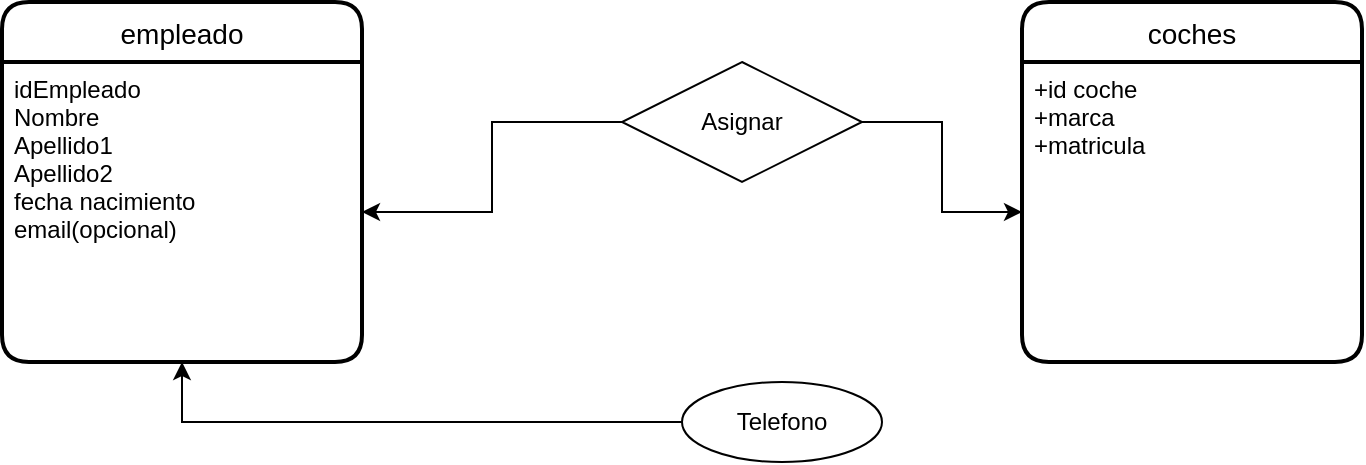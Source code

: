 <mxfile version="20.2.3" type="device" pages="6"><diagram id="R2lEEEUBdFMjLlhIrx00" name="1.Entidades"><mxGraphModel dx="1038" dy="649" grid="1" gridSize="10" guides="1" tooltips="1" connect="1" arrows="1" fold="1" page="1" pageScale="1" pageWidth="850" pageHeight="1100" math="0" shadow="0" extFonts="Permanent Marker^https://fonts.googleapis.com/css?family=Permanent+Marker"><root><mxCell id="0"/><mxCell id="1" parent="0"/><mxCell id="Ili1wT_aHqfMF26B61of-1" value="empleado" style="swimlane;childLayout=stackLayout;horizontal=1;startSize=30;horizontalStack=0;rounded=1;fontSize=14;fontStyle=0;strokeWidth=2;resizeParent=0;resizeLast=1;shadow=0;dashed=0;align=center;" parent="1" vertex="1"><mxGeometry x="100" y="230" width="180" height="180" as="geometry"/></mxCell><mxCell id="Ili1wT_aHqfMF26B61of-2" value="idEmpleado&#10;Nombre&#10;Apellido1&#10;Apellido2&#10;fecha nacimiento&#10;email(opcional)" style="align=left;strokeColor=none;fillColor=none;spacingLeft=4;fontSize=12;verticalAlign=top;resizable=0;rotatable=0;part=1;" parent="Ili1wT_aHqfMF26B61of-1" vertex="1"><mxGeometry y="30" width="180" height="150" as="geometry"/></mxCell><mxCell id="Ili1wT_aHqfMF26B61of-3" value="coches" style="swimlane;childLayout=stackLayout;horizontal=1;startSize=30;horizontalStack=0;rounded=1;fontSize=14;fontStyle=0;strokeWidth=2;resizeParent=0;resizeLast=1;shadow=0;dashed=0;align=center;" parent="1" vertex="1"><mxGeometry x="610" y="230" width="170" height="180" as="geometry"/></mxCell><mxCell id="Ili1wT_aHqfMF26B61of-4" value="+id coche&#10;+marca&#10;+matricula" style="align=left;strokeColor=none;fillColor=none;spacingLeft=4;fontSize=12;verticalAlign=top;resizable=0;rotatable=0;part=1;" parent="Ili1wT_aHqfMF26B61of-3" vertex="1"><mxGeometry y="30" width="170" height="150" as="geometry"/></mxCell><mxCell id="Ili1wT_aHqfMF26B61of-6" style="edgeStyle=orthogonalEdgeStyle;rounded=0;orthogonalLoop=1;jettySize=auto;html=1;" parent="1" source="Ili1wT_aHqfMF26B61of-5" target="Ili1wT_aHqfMF26B61of-2" edge="1"><mxGeometry relative="1" as="geometry"/></mxCell><mxCell id="Ili1wT_aHqfMF26B61of-7" style="edgeStyle=orthogonalEdgeStyle;rounded=0;orthogonalLoop=1;jettySize=auto;html=1;" parent="1" source="Ili1wT_aHqfMF26B61of-5" target="Ili1wT_aHqfMF26B61of-4" edge="1"><mxGeometry relative="1" as="geometry"/></mxCell><mxCell id="Ili1wT_aHqfMF26B61of-5" value="Asignar" style="shape=rhombus;perimeter=rhombusPerimeter;whiteSpace=wrap;html=1;align=center;" parent="1" vertex="1"><mxGeometry x="410" y="260" width="120" height="60" as="geometry"/></mxCell><mxCell id="Ili1wT_aHqfMF26B61of-13" style="edgeStyle=orthogonalEdgeStyle;rounded=0;orthogonalLoop=1;jettySize=auto;html=1;" parent="1" source="Ili1wT_aHqfMF26B61of-12" target="Ili1wT_aHqfMF26B61of-2" edge="1"><mxGeometry relative="1" as="geometry"/></mxCell><mxCell id="Ili1wT_aHqfMF26B61of-12" value="Telefono" style="ellipse;whiteSpace=wrap;html=1;align=center;" parent="1" vertex="1"><mxGeometry x="440" y="420" width="100" height="40" as="geometry"/></mxCell></root></mxGraphModel></diagram><diagram id="zstPppTYZEklI1rEE0PS" name="2.PK"><mxGraphModel dx="1038" dy="649" grid="1" gridSize="10" guides="1" tooltips="1" connect="1" arrows="1" fold="1" page="1" pageScale="1" pageWidth="827" pageHeight="1169" math="0" shadow="0"><root><mxCell id="0"/><mxCell id="1" parent="0"/><mxCell id="OcKQEPyCIJlCir2DVbFG-1" value="empleado" style="swimlane;childLayout=stackLayout;horizontal=1;startSize=30;horizontalStack=0;rounded=1;fontSize=14;fontStyle=0;strokeWidth=2;resizeParent=0;resizeLast=1;shadow=0;dashed=0;align=center;" parent="1" vertex="1"><mxGeometry x="70" y="220" width="180" height="180" as="geometry"/></mxCell><mxCell id="OcKQEPyCIJlCir2DVbFG-2" value="idEmpleado&#10;Nombre&#10;Apellido1&#10;Apellido2&#10;fecha nacimiento&#10;email(opcional)" style="align=left;strokeColor=none;fillColor=none;spacingLeft=4;fontSize=12;verticalAlign=top;resizable=0;rotatable=0;part=1;" parent="OcKQEPyCIJlCir2DVbFG-1" vertex="1"><mxGeometry y="30" width="180" height="150" as="geometry"/></mxCell><mxCell id="H_1ZyKsnceCj4XBXyJXP-1" value="empleados" style="shape=table;startSize=30;container=1;collapsible=1;childLayout=tableLayout;fixedRows=1;rowLines=0;fontStyle=1;align=center;resizeLast=1;" parent="1" vertex="1"><mxGeometry x="320" y="210" width="180" height="260" as="geometry"/></mxCell><mxCell id="H_1ZyKsnceCj4XBXyJXP-2" value="" style="shape=tableRow;horizontal=0;startSize=0;swimlaneHead=0;swimlaneBody=0;fillColor=none;collapsible=0;dropTarget=0;points=[[0,0.5],[1,0.5]];portConstraint=eastwest;top=0;left=0;right=0;bottom=1;" parent="H_1ZyKsnceCj4XBXyJXP-1" vertex="1"><mxGeometry y="30" width="180" height="30" as="geometry"/></mxCell><mxCell id="H_1ZyKsnceCj4XBXyJXP-3" value="PK" style="shape=partialRectangle;connectable=0;fillColor=none;top=0;left=0;bottom=0;right=0;fontStyle=1;overflow=hidden;" parent="H_1ZyKsnceCj4XBXyJXP-2" vertex="1"><mxGeometry width="30" height="30" as="geometry"><mxRectangle width="30" height="30" as="alternateBounds"/></mxGeometry></mxCell><mxCell id="H_1ZyKsnceCj4XBXyJXP-4" value="idEmpleado" style="shape=partialRectangle;connectable=0;fillColor=none;top=0;left=0;bottom=0;right=0;align=left;spacingLeft=6;fontStyle=5;overflow=hidden;" parent="H_1ZyKsnceCj4XBXyJXP-2" vertex="1"><mxGeometry x="30" width="150" height="30" as="geometry"><mxRectangle width="150" height="30" as="alternateBounds"/></mxGeometry></mxCell><mxCell id="H_1ZyKsnceCj4XBXyJXP-5" value="" style="shape=tableRow;horizontal=0;startSize=0;swimlaneHead=0;swimlaneBody=0;fillColor=none;collapsible=0;dropTarget=0;points=[[0,0.5],[1,0.5]];portConstraint=eastwest;top=0;left=0;right=0;bottom=0;" parent="H_1ZyKsnceCj4XBXyJXP-1" vertex="1"><mxGeometry y="60" width="180" height="30" as="geometry"/></mxCell><mxCell id="H_1ZyKsnceCj4XBXyJXP-6" value="" style="shape=partialRectangle;connectable=0;fillColor=none;top=0;left=0;bottom=0;right=0;editable=1;overflow=hidden;" parent="H_1ZyKsnceCj4XBXyJXP-5" vertex="1"><mxGeometry width="30" height="30" as="geometry"><mxRectangle width="30" height="30" as="alternateBounds"/></mxGeometry></mxCell><mxCell id="H_1ZyKsnceCj4XBXyJXP-7" value="Nombre" style="shape=partialRectangle;connectable=0;fillColor=none;top=0;left=0;bottom=0;right=0;align=left;spacingLeft=6;overflow=hidden;fontStyle=4" parent="H_1ZyKsnceCj4XBXyJXP-5" vertex="1"><mxGeometry x="30" width="150" height="30" as="geometry"><mxRectangle width="150" height="30" as="alternateBounds"/></mxGeometry></mxCell><mxCell id="H_1ZyKsnceCj4XBXyJXP-8" value="" style="shape=tableRow;horizontal=0;startSize=0;swimlaneHead=0;swimlaneBody=0;fillColor=none;collapsible=0;dropTarget=0;points=[[0,0.5],[1,0.5]];portConstraint=eastwest;top=0;left=0;right=0;bottom=0;" parent="H_1ZyKsnceCj4XBXyJXP-1" vertex="1"><mxGeometry y="90" width="180" height="30" as="geometry"/></mxCell><mxCell id="H_1ZyKsnceCj4XBXyJXP-9" value="" style="shape=partialRectangle;connectable=0;fillColor=none;top=0;left=0;bottom=0;right=0;editable=1;overflow=hidden;" parent="H_1ZyKsnceCj4XBXyJXP-8" vertex="1"><mxGeometry width="30" height="30" as="geometry"><mxRectangle width="30" height="30" as="alternateBounds"/></mxGeometry></mxCell><mxCell id="H_1ZyKsnceCj4XBXyJXP-10" value="Apellido 1" style="shape=partialRectangle;connectable=0;fillColor=none;top=0;left=0;bottom=0;right=0;align=left;spacingLeft=6;overflow=hidden;fontStyle=4" parent="H_1ZyKsnceCj4XBXyJXP-8" vertex="1"><mxGeometry x="30" width="150" height="30" as="geometry"><mxRectangle width="150" height="30" as="alternateBounds"/></mxGeometry></mxCell><mxCell id="H_1ZyKsnceCj4XBXyJXP-11" value="" style="shape=tableRow;horizontal=0;startSize=0;swimlaneHead=0;swimlaneBody=0;fillColor=none;collapsible=0;dropTarget=0;points=[[0,0.5],[1,0.5]];portConstraint=eastwest;top=0;left=0;right=0;bottom=0;" parent="H_1ZyKsnceCj4XBXyJXP-1" vertex="1"><mxGeometry y="120" width="180" height="30" as="geometry"/></mxCell><mxCell id="H_1ZyKsnceCj4XBXyJXP-12" value="" style="shape=partialRectangle;connectable=0;fillColor=none;top=0;left=0;bottom=0;right=0;editable=1;overflow=hidden;" parent="H_1ZyKsnceCj4XBXyJXP-11" vertex="1"><mxGeometry width="30" height="30" as="geometry"><mxRectangle width="30" height="30" as="alternateBounds"/></mxGeometry></mxCell><mxCell id="H_1ZyKsnceCj4XBXyJXP-13" value="Apellido 2" style="shape=partialRectangle;connectable=0;fillColor=none;top=0;left=0;bottom=0;right=0;align=left;spacingLeft=6;overflow=hidden;" parent="H_1ZyKsnceCj4XBXyJXP-11" vertex="1"><mxGeometry x="30" width="150" height="30" as="geometry"><mxRectangle width="150" height="30" as="alternateBounds"/></mxGeometry></mxCell><mxCell id="H_1ZyKsnceCj4XBXyJXP-14" value="" style="shape=tableRow;horizontal=0;startSize=0;swimlaneHead=0;swimlaneBody=0;fillColor=none;collapsible=0;dropTarget=0;points=[[0,0.5],[1,0.5]];portConstraint=eastwest;top=0;left=0;right=0;bottom=0;" parent="H_1ZyKsnceCj4XBXyJXP-1" vertex="1"><mxGeometry y="150" width="180" height="30" as="geometry"/></mxCell><mxCell id="H_1ZyKsnceCj4XBXyJXP-15" value="" style="shape=partialRectangle;connectable=0;fillColor=none;top=0;left=0;bottom=0;right=0;editable=1;overflow=hidden;" parent="H_1ZyKsnceCj4XBXyJXP-14" vertex="1"><mxGeometry width="30" height="30" as="geometry"><mxRectangle width="30" height="30" as="alternateBounds"/></mxGeometry></mxCell><mxCell id="H_1ZyKsnceCj4XBXyJXP-16" value="Fecha nacimiento" style="shape=partialRectangle;connectable=0;fillColor=none;top=0;left=0;bottom=0;right=0;align=left;spacingLeft=6;overflow=hidden;fontStyle=4" parent="H_1ZyKsnceCj4XBXyJXP-14" vertex="1"><mxGeometry x="30" width="150" height="30" as="geometry"><mxRectangle width="150" height="30" as="alternateBounds"/></mxGeometry></mxCell><mxCell id="H_1ZyKsnceCj4XBXyJXP-17" value="" style="shape=tableRow;horizontal=0;startSize=0;swimlaneHead=0;swimlaneBody=0;fillColor=none;collapsible=0;dropTarget=0;points=[[0,0.5],[1,0.5]];portConstraint=eastwest;top=0;left=0;right=0;bottom=0;" parent="H_1ZyKsnceCj4XBXyJXP-1" vertex="1"><mxGeometry y="180" width="180" height="30" as="geometry"/></mxCell><mxCell id="H_1ZyKsnceCj4XBXyJXP-18" value="" style="shape=partialRectangle;connectable=0;fillColor=none;top=0;left=0;bottom=0;right=0;editable=1;overflow=hidden;" parent="H_1ZyKsnceCj4XBXyJXP-17" vertex="1"><mxGeometry width="30" height="30" as="geometry"><mxRectangle width="30" height="30" as="alternateBounds"/></mxGeometry></mxCell><mxCell id="H_1ZyKsnceCj4XBXyJXP-19" value="email" style="shape=partialRectangle;connectable=0;fillColor=none;top=0;left=0;bottom=0;right=0;align=left;spacingLeft=6;overflow=hidden;fontStyle=0" parent="H_1ZyKsnceCj4XBXyJXP-17" vertex="1"><mxGeometry x="30" width="150" height="30" as="geometry"><mxRectangle width="150" height="30" as="alternateBounds"/></mxGeometry></mxCell></root></mxGraphModel></diagram><diagram id="CCOPmlXpUeKiH_p04RhJ" name="3.Cardinalidad"><mxGraphModel dx="1038" dy="649" grid="1" gridSize="10" guides="1" tooltips="1" connect="1" arrows="1" fold="1" page="1" pageScale="1" pageWidth="827" pageHeight="1169" math="0" shadow="0"><root><mxCell id="0"/><mxCell id="1" parent="0"/><mxCell id="Q0ZuyvhWHoyOlbXntzQA-1" value="CARDINALIDAD 1 a N" style="text;html=1;strokeColor=none;fillColor=none;align=center;verticalAlign=middle;whiteSpace=wrap;rounded=0;fontStyle=1" parent="1" vertex="1"><mxGeometry x="280" y="10" width="216" height="30" as="geometry"/></mxCell><mxCell id="HTD67b8SRuxUV0y145IL-1" value="empleados" style="shape=table;startSize=30;container=1;collapsible=1;childLayout=tableLayout;fixedRows=1;rowLines=0;fontStyle=1;align=center;resizeLast=1;" parent="1" vertex="1"><mxGeometry x="110" y="60" width="180" height="260" as="geometry"/></mxCell><mxCell id="HTD67b8SRuxUV0y145IL-2" value="" style="shape=tableRow;horizontal=0;startSize=0;swimlaneHead=0;swimlaneBody=0;fillColor=none;collapsible=0;dropTarget=0;points=[[0,0.5],[1,0.5]];portConstraint=eastwest;top=0;left=0;right=0;bottom=1;" parent="HTD67b8SRuxUV0y145IL-1" vertex="1"><mxGeometry y="30" width="180" height="30" as="geometry"/></mxCell><mxCell id="HTD67b8SRuxUV0y145IL-3" value="PK" style="shape=partialRectangle;connectable=0;fillColor=none;top=0;left=0;bottom=0;right=0;fontStyle=1;overflow=hidden;" parent="HTD67b8SRuxUV0y145IL-2" vertex="1"><mxGeometry width="30" height="30" as="geometry"><mxRectangle width="30" height="30" as="alternateBounds"/></mxGeometry></mxCell><mxCell id="HTD67b8SRuxUV0y145IL-4" value="idEmpleado" style="shape=partialRectangle;connectable=0;fillColor=none;top=0;left=0;bottom=0;right=0;align=left;spacingLeft=6;fontStyle=5;overflow=hidden;" parent="HTD67b8SRuxUV0y145IL-2" vertex="1"><mxGeometry x="30" width="150" height="30" as="geometry"><mxRectangle width="150" height="30" as="alternateBounds"/></mxGeometry></mxCell><mxCell id="HTD67b8SRuxUV0y145IL-5" value="" style="shape=tableRow;horizontal=0;startSize=0;swimlaneHead=0;swimlaneBody=0;fillColor=none;collapsible=0;dropTarget=0;points=[[0,0.5],[1,0.5]];portConstraint=eastwest;top=0;left=0;right=0;bottom=0;" parent="HTD67b8SRuxUV0y145IL-1" vertex="1"><mxGeometry y="60" width="180" height="30" as="geometry"/></mxCell><mxCell id="HTD67b8SRuxUV0y145IL-6" value="" style="shape=partialRectangle;connectable=0;fillColor=none;top=0;left=0;bottom=0;right=0;editable=1;overflow=hidden;" parent="HTD67b8SRuxUV0y145IL-5" vertex="1"><mxGeometry width="30" height="30" as="geometry"><mxRectangle width="30" height="30" as="alternateBounds"/></mxGeometry></mxCell><mxCell id="HTD67b8SRuxUV0y145IL-7" value="Nombre" style="shape=partialRectangle;connectable=0;fillColor=none;top=0;left=0;bottom=0;right=0;align=left;spacingLeft=6;overflow=hidden;fontStyle=4" parent="HTD67b8SRuxUV0y145IL-5" vertex="1"><mxGeometry x="30" width="150" height="30" as="geometry"><mxRectangle width="150" height="30" as="alternateBounds"/></mxGeometry></mxCell><mxCell id="HTD67b8SRuxUV0y145IL-8" value="" style="shape=tableRow;horizontal=0;startSize=0;swimlaneHead=0;swimlaneBody=0;fillColor=none;collapsible=0;dropTarget=0;points=[[0,0.5],[1,0.5]];portConstraint=eastwest;top=0;left=0;right=0;bottom=0;" parent="HTD67b8SRuxUV0y145IL-1" vertex="1"><mxGeometry y="90" width="180" height="30" as="geometry"/></mxCell><mxCell id="HTD67b8SRuxUV0y145IL-9" value="" style="shape=partialRectangle;connectable=0;fillColor=none;top=0;left=0;bottom=0;right=0;editable=1;overflow=hidden;" parent="HTD67b8SRuxUV0y145IL-8" vertex="1"><mxGeometry width="30" height="30" as="geometry"><mxRectangle width="30" height="30" as="alternateBounds"/></mxGeometry></mxCell><mxCell id="HTD67b8SRuxUV0y145IL-10" value="Apellido 1" style="shape=partialRectangle;connectable=0;fillColor=none;top=0;left=0;bottom=0;right=0;align=left;spacingLeft=6;overflow=hidden;fontStyle=4" parent="HTD67b8SRuxUV0y145IL-8" vertex="1"><mxGeometry x="30" width="150" height="30" as="geometry"><mxRectangle width="150" height="30" as="alternateBounds"/></mxGeometry></mxCell><mxCell id="HTD67b8SRuxUV0y145IL-11" value="" style="shape=tableRow;horizontal=0;startSize=0;swimlaneHead=0;swimlaneBody=0;fillColor=none;collapsible=0;dropTarget=0;points=[[0,0.5],[1,0.5]];portConstraint=eastwest;top=0;left=0;right=0;bottom=0;" parent="HTD67b8SRuxUV0y145IL-1" vertex="1"><mxGeometry y="120" width="180" height="30" as="geometry"/></mxCell><mxCell id="HTD67b8SRuxUV0y145IL-12" value="" style="shape=partialRectangle;connectable=0;fillColor=none;top=0;left=0;bottom=0;right=0;editable=1;overflow=hidden;" parent="HTD67b8SRuxUV0y145IL-11" vertex="1"><mxGeometry width="30" height="30" as="geometry"><mxRectangle width="30" height="30" as="alternateBounds"/></mxGeometry></mxCell><mxCell id="HTD67b8SRuxUV0y145IL-13" value="Apellido 2" style="shape=partialRectangle;connectable=0;fillColor=none;top=0;left=0;bottom=0;right=0;align=left;spacingLeft=6;overflow=hidden;" parent="HTD67b8SRuxUV0y145IL-11" vertex="1"><mxGeometry x="30" width="150" height="30" as="geometry"><mxRectangle width="150" height="30" as="alternateBounds"/></mxGeometry></mxCell><mxCell id="HTD67b8SRuxUV0y145IL-14" value="" style="shape=tableRow;horizontal=0;startSize=0;swimlaneHead=0;swimlaneBody=0;fillColor=none;collapsible=0;dropTarget=0;points=[[0,0.5],[1,0.5]];portConstraint=eastwest;top=0;left=0;right=0;bottom=0;" parent="HTD67b8SRuxUV0y145IL-1" vertex="1"><mxGeometry y="150" width="180" height="30" as="geometry"/></mxCell><mxCell id="HTD67b8SRuxUV0y145IL-15" value="" style="shape=partialRectangle;connectable=0;fillColor=none;top=0;left=0;bottom=0;right=0;editable=1;overflow=hidden;" parent="HTD67b8SRuxUV0y145IL-14" vertex="1"><mxGeometry width="30" height="30" as="geometry"><mxRectangle width="30" height="30" as="alternateBounds"/></mxGeometry></mxCell><mxCell id="HTD67b8SRuxUV0y145IL-16" value="Fecha nacimiento" style="shape=partialRectangle;connectable=0;fillColor=none;top=0;left=0;bottom=0;right=0;align=left;spacingLeft=6;overflow=hidden;fontStyle=4" parent="HTD67b8SRuxUV0y145IL-14" vertex="1"><mxGeometry x="30" width="150" height="30" as="geometry"><mxRectangle width="150" height="30" as="alternateBounds"/></mxGeometry></mxCell><mxCell id="HTD67b8SRuxUV0y145IL-17" value="" style="shape=tableRow;horizontal=0;startSize=0;swimlaneHead=0;swimlaneBody=0;fillColor=none;collapsible=0;dropTarget=0;points=[[0,0.5],[1,0.5]];portConstraint=eastwest;top=0;left=0;right=0;bottom=0;" parent="HTD67b8SRuxUV0y145IL-1" vertex="1"><mxGeometry y="180" width="180" height="30" as="geometry"/></mxCell><mxCell id="HTD67b8SRuxUV0y145IL-18" value="" style="shape=partialRectangle;connectable=0;fillColor=none;top=0;left=0;bottom=0;right=0;editable=1;overflow=hidden;" parent="HTD67b8SRuxUV0y145IL-17" vertex="1"><mxGeometry width="30" height="30" as="geometry"><mxRectangle width="30" height="30" as="alternateBounds"/></mxGeometry></mxCell><mxCell id="HTD67b8SRuxUV0y145IL-19" value="email" style="shape=partialRectangle;connectable=0;fillColor=none;top=0;left=0;bottom=0;right=0;align=left;spacingLeft=6;overflow=hidden;fontStyle=0" parent="HTD67b8SRuxUV0y145IL-17" vertex="1"><mxGeometry x="30" width="150" height="30" as="geometry"><mxRectangle width="150" height="30" as="alternateBounds"/></mxGeometry></mxCell><mxCell id="Hpm38CEwxH1UdxFQnAxU-1" value="telefonos empleado" style="shape=table;startSize=30;container=1;collapsible=1;childLayout=tableLayout;fixedRows=1;rowLines=0;fontStyle=1;align=center;resizeLast=1;" parent="1" vertex="1"><mxGeometry x="414" y="60" width="180" height="150" as="geometry"/></mxCell><mxCell id="Hpm38CEwxH1UdxFQnAxU-2" value="" style="shape=tableRow;horizontal=0;startSize=0;swimlaneHead=0;swimlaneBody=0;fillColor=none;collapsible=0;dropTarget=0;points=[[0,0.5],[1,0.5]];portConstraint=eastwest;top=0;left=0;right=0;bottom=0;" parent="Hpm38CEwxH1UdxFQnAxU-1" vertex="1"><mxGeometry y="30" width="180" height="30" as="geometry"/></mxCell><mxCell id="Hpm38CEwxH1UdxFQnAxU-3" value="PK" style="shape=partialRectangle;connectable=0;fillColor=none;top=0;left=0;bottom=0;right=0;fontStyle=1;overflow=hidden;" parent="Hpm38CEwxH1UdxFQnAxU-2" vertex="1"><mxGeometry width="60" height="30" as="geometry"><mxRectangle width="60" height="30" as="alternateBounds"/></mxGeometry></mxCell><mxCell id="Hpm38CEwxH1UdxFQnAxU-4" value="idEmpleado" style="shape=partialRectangle;connectable=0;fillColor=none;top=0;left=0;bottom=0;right=0;align=left;spacingLeft=6;fontStyle=5;overflow=hidden;" parent="Hpm38CEwxH1UdxFQnAxU-2" vertex="1"><mxGeometry x="60" width="120" height="30" as="geometry"><mxRectangle width="120" height="30" as="alternateBounds"/></mxGeometry></mxCell><mxCell id="Hpm38CEwxH1UdxFQnAxU-5" value="" style="shape=tableRow;horizontal=0;startSize=0;swimlaneHead=0;swimlaneBody=0;fillColor=none;collapsible=0;dropTarget=0;points=[[0,0.5],[1,0.5]];portConstraint=eastwest;top=0;left=0;right=0;bottom=1;" parent="Hpm38CEwxH1UdxFQnAxU-1" vertex="1"><mxGeometry y="60" width="180" height="30" as="geometry"/></mxCell><mxCell id="Hpm38CEwxH1UdxFQnAxU-6" value="PK" style="shape=partialRectangle;connectable=0;fillColor=none;top=0;left=0;bottom=0;right=0;fontStyle=1;overflow=hidden;" parent="Hpm38CEwxH1UdxFQnAxU-5" vertex="1"><mxGeometry width="60" height="30" as="geometry"><mxRectangle width="60" height="30" as="alternateBounds"/></mxGeometry></mxCell><mxCell id="Hpm38CEwxH1UdxFQnAxU-7" value="Ordinal" style="shape=partialRectangle;connectable=0;fillColor=none;top=0;left=0;bottom=0;right=0;align=left;spacingLeft=6;fontStyle=5;overflow=hidden;" parent="Hpm38CEwxH1UdxFQnAxU-5" vertex="1"><mxGeometry x="60" width="120" height="30" as="geometry"><mxRectangle width="120" height="30" as="alternateBounds"/></mxGeometry></mxCell><mxCell id="Hpm38CEwxH1UdxFQnAxU-8" value="" style="shape=tableRow;horizontal=0;startSize=0;swimlaneHead=0;swimlaneBody=0;fillColor=none;collapsible=0;dropTarget=0;points=[[0,0.5],[1,0.5]];portConstraint=eastwest;top=0;left=0;right=0;bottom=0;" parent="Hpm38CEwxH1UdxFQnAxU-1" vertex="1"><mxGeometry y="90" width="180" height="30" as="geometry"/></mxCell><mxCell id="Hpm38CEwxH1UdxFQnAxU-9" value="" style="shape=partialRectangle;connectable=0;fillColor=none;top=0;left=0;bottom=0;right=0;editable=1;overflow=hidden;" parent="Hpm38CEwxH1UdxFQnAxU-8" vertex="1"><mxGeometry width="60" height="30" as="geometry"><mxRectangle width="60" height="30" as="alternateBounds"/></mxGeometry></mxCell><mxCell id="Hpm38CEwxH1UdxFQnAxU-10" value="telefono" style="shape=partialRectangle;connectable=0;fillColor=none;top=0;left=0;bottom=0;right=0;align=left;spacingLeft=6;overflow=hidden;" parent="Hpm38CEwxH1UdxFQnAxU-8" vertex="1"><mxGeometry x="60" width="120" height="30" as="geometry"><mxRectangle width="120" height="30" as="alternateBounds"/></mxGeometry></mxCell><mxCell id="Hpm38CEwxH1UdxFQnAxU-11" value="" style="shape=tableRow;horizontal=0;startSize=0;swimlaneHead=0;swimlaneBody=0;fillColor=none;collapsible=0;dropTarget=0;points=[[0,0.5],[1,0.5]];portConstraint=eastwest;top=0;left=0;right=0;bottom=0;" parent="Hpm38CEwxH1UdxFQnAxU-1" vertex="1"><mxGeometry y="120" width="180" height="30" as="geometry"/></mxCell><mxCell id="Hpm38CEwxH1UdxFQnAxU-12" value="" style="shape=partialRectangle;connectable=0;fillColor=none;top=0;left=0;bottom=0;right=0;editable=1;overflow=hidden;" parent="Hpm38CEwxH1UdxFQnAxU-11" vertex="1"><mxGeometry width="60" height="30" as="geometry"><mxRectangle width="60" height="30" as="alternateBounds"/></mxGeometry></mxCell><mxCell id="Hpm38CEwxH1UdxFQnAxU-13" value="" style="shape=partialRectangle;connectable=0;fillColor=none;top=0;left=0;bottom=0;right=0;align=left;spacingLeft=6;overflow=hidden;" parent="Hpm38CEwxH1UdxFQnAxU-11" vertex="1"><mxGeometry x="60" width="120" height="30" as="geometry"><mxRectangle width="120" height="30" as="alternateBounds"/></mxGeometry></mxCell><mxCell id="Hpm38CEwxH1UdxFQnAxU-17" value="CARDINALIDAD N a N" style="text;html=1;strokeColor=none;fillColor=none;align=center;verticalAlign=middle;whiteSpace=wrap;rounded=0;fontStyle=1" parent="1" vertex="1"><mxGeometry x="280" y="360" width="216" height="30" as="geometry"/></mxCell><mxCell id="Hpm38CEwxH1UdxFQnAxU-18" value="empleados" style="shape=table;startSize=30;container=1;collapsible=1;childLayout=tableLayout;fixedRows=1;rowLines=0;fontStyle=1;align=center;resizeLast=1;" parent="1" vertex="1"><mxGeometry x="30" y="410" width="180" height="260" as="geometry"/></mxCell><mxCell id="Hpm38CEwxH1UdxFQnAxU-19" value="" style="shape=tableRow;horizontal=0;startSize=0;swimlaneHead=0;swimlaneBody=0;fillColor=none;collapsible=0;dropTarget=0;points=[[0,0.5],[1,0.5]];portConstraint=eastwest;top=0;left=0;right=0;bottom=1;" parent="Hpm38CEwxH1UdxFQnAxU-18" vertex="1"><mxGeometry y="30" width="180" height="30" as="geometry"/></mxCell><mxCell id="Hpm38CEwxH1UdxFQnAxU-20" value="PK" style="shape=partialRectangle;connectable=0;fillColor=none;top=0;left=0;bottom=0;right=0;fontStyle=1;overflow=hidden;" parent="Hpm38CEwxH1UdxFQnAxU-19" vertex="1"><mxGeometry width="30" height="30" as="geometry"><mxRectangle width="30" height="30" as="alternateBounds"/></mxGeometry></mxCell><mxCell id="Hpm38CEwxH1UdxFQnAxU-21" value="idEmpleado" style="shape=partialRectangle;connectable=0;fillColor=none;top=0;left=0;bottom=0;right=0;align=left;spacingLeft=6;fontStyle=5;overflow=hidden;" parent="Hpm38CEwxH1UdxFQnAxU-19" vertex="1"><mxGeometry x="30" width="150" height="30" as="geometry"><mxRectangle width="150" height="30" as="alternateBounds"/></mxGeometry></mxCell><mxCell id="Hpm38CEwxH1UdxFQnAxU-22" value="" style="shape=tableRow;horizontal=0;startSize=0;swimlaneHead=0;swimlaneBody=0;fillColor=none;collapsible=0;dropTarget=0;points=[[0,0.5],[1,0.5]];portConstraint=eastwest;top=0;left=0;right=0;bottom=0;" parent="Hpm38CEwxH1UdxFQnAxU-18" vertex="1"><mxGeometry y="60" width="180" height="30" as="geometry"/></mxCell><mxCell id="Hpm38CEwxH1UdxFQnAxU-23" value="" style="shape=partialRectangle;connectable=0;fillColor=none;top=0;left=0;bottom=0;right=0;editable=1;overflow=hidden;" parent="Hpm38CEwxH1UdxFQnAxU-22" vertex="1"><mxGeometry width="30" height="30" as="geometry"><mxRectangle width="30" height="30" as="alternateBounds"/></mxGeometry></mxCell><mxCell id="Hpm38CEwxH1UdxFQnAxU-24" value="Nombre" style="shape=partialRectangle;connectable=0;fillColor=none;top=0;left=0;bottom=0;right=0;align=left;spacingLeft=6;overflow=hidden;fontStyle=4" parent="Hpm38CEwxH1UdxFQnAxU-22" vertex="1"><mxGeometry x="30" width="150" height="30" as="geometry"><mxRectangle width="150" height="30" as="alternateBounds"/></mxGeometry></mxCell><mxCell id="Hpm38CEwxH1UdxFQnAxU-25" value="" style="shape=tableRow;horizontal=0;startSize=0;swimlaneHead=0;swimlaneBody=0;fillColor=none;collapsible=0;dropTarget=0;points=[[0,0.5],[1,0.5]];portConstraint=eastwest;top=0;left=0;right=0;bottom=0;" parent="Hpm38CEwxH1UdxFQnAxU-18" vertex="1"><mxGeometry y="90" width="180" height="30" as="geometry"/></mxCell><mxCell id="Hpm38CEwxH1UdxFQnAxU-26" value="" style="shape=partialRectangle;connectable=0;fillColor=none;top=0;left=0;bottom=0;right=0;editable=1;overflow=hidden;" parent="Hpm38CEwxH1UdxFQnAxU-25" vertex="1"><mxGeometry width="30" height="30" as="geometry"><mxRectangle width="30" height="30" as="alternateBounds"/></mxGeometry></mxCell><mxCell id="Hpm38CEwxH1UdxFQnAxU-27" value="Apellido 1" style="shape=partialRectangle;connectable=0;fillColor=none;top=0;left=0;bottom=0;right=0;align=left;spacingLeft=6;overflow=hidden;fontStyle=4" parent="Hpm38CEwxH1UdxFQnAxU-25" vertex="1"><mxGeometry x="30" width="150" height="30" as="geometry"><mxRectangle width="150" height="30" as="alternateBounds"/></mxGeometry></mxCell><mxCell id="Hpm38CEwxH1UdxFQnAxU-28" value="" style="shape=tableRow;horizontal=0;startSize=0;swimlaneHead=0;swimlaneBody=0;fillColor=none;collapsible=0;dropTarget=0;points=[[0,0.5],[1,0.5]];portConstraint=eastwest;top=0;left=0;right=0;bottom=0;" parent="Hpm38CEwxH1UdxFQnAxU-18" vertex="1"><mxGeometry y="120" width="180" height="30" as="geometry"/></mxCell><mxCell id="Hpm38CEwxH1UdxFQnAxU-29" value="" style="shape=partialRectangle;connectable=0;fillColor=none;top=0;left=0;bottom=0;right=0;editable=1;overflow=hidden;" parent="Hpm38CEwxH1UdxFQnAxU-28" vertex="1"><mxGeometry width="30" height="30" as="geometry"><mxRectangle width="30" height="30" as="alternateBounds"/></mxGeometry></mxCell><mxCell id="Hpm38CEwxH1UdxFQnAxU-30" value="Apellido 2" style="shape=partialRectangle;connectable=0;fillColor=none;top=0;left=0;bottom=0;right=0;align=left;spacingLeft=6;overflow=hidden;" parent="Hpm38CEwxH1UdxFQnAxU-28" vertex="1"><mxGeometry x="30" width="150" height="30" as="geometry"><mxRectangle width="150" height="30" as="alternateBounds"/></mxGeometry></mxCell><mxCell id="Hpm38CEwxH1UdxFQnAxU-31" value="" style="shape=tableRow;horizontal=0;startSize=0;swimlaneHead=0;swimlaneBody=0;fillColor=none;collapsible=0;dropTarget=0;points=[[0,0.5],[1,0.5]];portConstraint=eastwest;top=0;left=0;right=0;bottom=0;" parent="Hpm38CEwxH1UdxFQnAxU-18" vertex="1"><mxGeometry y="150" width="180" height="30" as="geometry"/></mxCell><mxCell id="Hpm38CEwxH1UdxFQnAxU-32" value="" style="shape=partialRectangle;connectable=0;fillColor=none;top=0;left=0;bottom=0;right=0;editable=1;overflow=hidden;" parent="Hpm38CEwxH1UdxFQnAxU-31" vertex="1"><mxGeometry width="30" height="30" as="geometry"><mxRectangle width="30" height="30" as="alternateBounds"/></mxGeometry></mxCell><mxCell id="Hpm38CEwxH1UdxFQnAxU-33" value="Fecha nacimiento" style="shape=partialRectangle;connectable=0;fillColor=none;top=0;left=0;bottom=0;right=0;align=left;spacingLeft=6;overflow=hidden;fontStyle=4" parent="Hpm38CEwxH1UdxFQnAxU-31" vertex="1"><mxGeometry x="30" width="150" height="30" as="geometry"><mxRectangle width="150" height="30" as="alternateBounds"/></mxGeometry></mxCell><mxCell id="Hpm38CEwxH1UdxFQnAxU-34" value="" style="shape=tableRow;horizontal=0;startSize=0;swimlaneHead=0;swimlaneBody=0;fillColor=none;collapsible=0;dropTarget=0;points=[[0,0.5],[1,0.5]];portConstraint=eastwest;top=0;left=0;right=0;bottom=0;" parent="Hpm38CEwxH1UdxFQnAxU-18" vertex="1"><mxGeometry y="180" width="180" height="30" as="geometry"/></mxCell><mxCell id="Hpm38CEwxH1UdxFQnAxU-35" value="" style="shape=partialRectangle;connectable=0;fillColor=none;top=0;left=0;bottom=0;right=0;editable=1;overflow=hidden;" parent="Hpm38CEwxH1UdxFQnAxU-34" vertex="1"><mxGeometry width="30" height="30" as="geometry"><mxRectangle width="30" height="30" as="alternateBounds"/></mxGeometry></mxCell><mxCell id="Hpm38CEwxH1UdxFQnAxU-36" value="email" style="shape=partialRectangle;connectable=0;fillColor=none;top=0;left=0;bottom=0;right=0;align=left;spacingLeft=6;overflow=hidden;fontStyle=0" parent="Hpm38CEwxH1UdxFQnAxU-34" vertex="1"><mxGeometry x="30" width="150" height="30" as="geometry"><mxRectangle width="150" height="30" as="alternateBounds"/></mxGeometry></mxCell><mxCell id="Hpm38CEwxH1UdxFQnAxU-37" value="Cursos" style="shape=table;startSize=20;container=1;collapsible=1;childLayout=tableLayout;fixedRows=1;rowLines=0;fontStyle=1;align=center;resizeLast=1;" parent="1" vertex="1"><mxGeometry x="620" y="390" width="180" height="150" as="geometry"/></mxCell><mxCell id="Hpm38CEwxH1UdxFQnAxU-38" value="" style="shape=tableRow;horizontal=0;startSize=0;swimlaneHead=0;swimlaneBody=0;fillColor=none;collapsible=0;dropTarget=0;points=[[0,0.5],[1,0.5]];portConstraint=eastwest;top=0;left=0;right=0;bottom=1;" parent="Hpm38CEwxH1UdxFQnAxU-37" vertex="1"><mxGeometry y="20" width="180" height="30" as="geometry"/></mxCell><mxCell id="Hpm38CEwxH1UdxFQnAxU-39" value="PK" style="shape=partialRectangle;connectable=0;fillColor=none;top=0;left=0;bottom=0;right=0;fontStyle=1;overflow=hidden;" parent="Hpm38CEwxH1UdxFQnAxU-38" vertex="1"><mxGeometry width="30" height="30" as="geometry"><mxRectangle width="30" height="30" as="alternateBounds"/></mxGeometry></mxCell><mxCell id="Hpm38CEwxH1UdxFQnAxU-40" value="idCurso" style="shape=partialRectangle;connectable=0;fillColor=none;top=0;left=0;bottom=0;right=0;align=left;spacingLeft=6;fontStyle=5;overflow=hidden;" parent="Hpm38CEwxH1UdxFQnAxU-38" vertex="1"><mxGeometry x="30" width="150" height="30" as="geometry"><mxRectangle width="150" height="30" as="alternateBounds"/></mxGeometry></mxCell><mxCell id="Hpm38CEwxH1UdxFQnAxU-41" value="" style="shape=tableRow;horizontal=0;startSize=0;swimlaneHead=0;swimlaneBody=0;fillColor=none;collapsible=0;dropTarget=0;points=[[0,0.5],[1,0.5]];portConstraint=eastwest;top=0;left=0;right=0;bottom=0;" parent="Hpm38CEwxH1UdxFQnAxU-37" vertex="1"><mxGeometry y="50" width="180" height="30" as="geometry"/></mxCell><mxCell id="Hpm38CEwxH1UdxFQnAxU-42" value="" style="shape=partialRectangle;connectable=0;fillColor=none;top=0;left=0;bottom=0;right=0;editable=1;overflow=hidden;" parent="Hpm38CEwxH1UdxFQnAxU-41" vertex="1"><mxGeometry width="30" height="30" as="geometry"><mxRectangle width="30" height="30" as="alternateBounds"/></mxGeometry></mxCell><mxCell id="Hpm38CEwxH1UdxFQnAxU-43" value="Nombre" style="shape=partialRectangle;connectable=0;fillColor=none;top=0;left=0;bottom=0;right=0;align=left;spacingLeft=6;overflow=hidden;" parent="Hpm38CEwxH1UdxFQnAxU-41" vertex="1"><mxGeometry x="30" width="150" height="30" as="geometry"><mxRectangle width="150" height="30" as="alternateBounds"/></mxGeometry></mxCell><mxCell id="Hpm38CEwxH1UdxFQnAxU-44" value="" style="shape=tableRow;horizontal=0;startSize=0;swimlaneHead=0;swimlaneBody=0;fillColor=none;collapsible=0;dropTarget=0;points=[[0,0.5],[1,0.5]];portConstraint=eastwest;top=0;left=0;right=0;bottom=0;" parent="Hpm38CEwxH1UdxFQnAxU-37" vertex="1"><mxGeometry y="80" width="180" height="30" as="geometry"/></mxCell><mxCell id="Hpm38CEwxH1UdxFQnAxU-45" value="" style="shape=partialRectangle;connectable=0;fillColor=none;top=0;left=0;bottom=0;right=0;editable=1;overflow=hidden;" parent="Hpm38CEwxH1UdxFQnAxU-44" vertex="1"><mxGeometry width="30" height="30" as="geometry"><mxRectangle width="30" height="30" as="alternateBounds"/></mxGeometry></mxCell><mxCell id="Hpm38CEwxH1UdxFQnAxU-46" value="" style="shape=partialRectangle;connectable=0;fillColor=none;top=0;left=0;bottom=0;right=0;align=left;spacingLeft=6;overflow=hidden;" parent="Hpm38CEwxH1UdxFQnAxU-44" vertex="1"><mxGeometry x="30" width="150" height="30" as="geometry"><mxRectangle width="150" height="30" as="alternateBounds"/></mxGeometry></mxCell><mxCell id="Hpm38CEwxH1UdxFQnAxU-47" value="" style="shape=tableRow;horizontal=0;startSize=0;swimlaneHead=0;swimlaneBody=0;fillColor=none;collapsible=0;dropTarget=0;points=[[0,0.5],[1,0.5]];portConstraint=eastwest;top=0;left=0;right=0;bottom=0;" parent="Hpm38CEwxH1UdxFQnAxU-37" vertex="1"><mxGeometry y="110" width="180" height="30" as="geometry"/></mxCell><mxCell id="Hpm38CEwxH1UdxFQnAxU-48" value="" style="shape=partialRectangle;connectable=0;fillColor=none;top=0;left=0;bottom=0;right=0;editable=1;overflow=hidden;" parent="Hpm38CEwxH1UdxFQnAxU-47" vertex="1"><mxGeometry width="30" height="30" as="geometry"><mxRectangle width="30" height="30" as="alternateBounds"/></mxGeometry></mxCell><mxCell id="Hpm38CEwxH1UdxFQnAxU-49" value="" style="shape=partialRectangle;connectable=0;fillColor=none;top=0;left=0;bottom=0;right=0;align=left;spacingLeft=6;overflow=hidden;" parent="Hpm38CEwxH1UdxFQnAxU-47" vertex="1"><mxGeometry x="30" width="150" height="30" as="geometry"><mxRectangle width="150" height="30" as="alternateBounds"/></mxGeometry></mxCell><mxCell id="Hpm38CEwxH1UdxFQnAxU-50" value="cursos empleados" style="shape=table;startSize=30;container=1;collapsible=1;childLayout=tableLayout;fixedRows=1;rowLines=0;fontStyle=1;align=center;resizeLast=1;" parent="1" vertex="1"><mxGeometry x="323.5" y="420" width="180" height="150" as="geometry"/></mxCell><mxCell id="Hpm38CEwxH1UdxFQnAxU-51" value="" style="shape=tableRow;horizontal=0;startSize=0;swimlaneHead=0;swimlaneBody=0;fillColor=none;collapsible=0;dropTarget=0;points=[[0,0.5],[1,0.5]];portConstraint=eastwest;top=0;left=0;right=0;bottom=0;" parent="Hpm38CEwxH1UdxFQnAxU-50" vertex="1"><mxGeometry y="30" width="180" height="30" as="geometry"/></mxCell><mxCell id="Hpm38CEwxH1UdxFQnAxU-52" value="PK,FK1" style="shape=partialRectangle;connectable=0;fillColor=none;top=0;left=0;bottom=0;right=0;fontStyle=1;overflow=hidden;" parent="Hpm38CEwxH1UdxFQnAxU-51" vertex="1"><mxGeometry width="60" height="30" as="geometry"><mxRectangle width="60" height="30" as="alternateBounds"/></mxGeometry></mxCell><mxCell id="Hpm38CEwxH1UdxFQnAxU-53" value="idEmpleado" style="shape=partialRectangle;connectable=0;fillColor=none;top=0;left=0;bottom=0;right=0;align=left;spacingLeft=6;fontStyle=5;overflow=hidden;" parent="Hpm38CEwxH1UdxFQnAxU-51" vertex="1"><mxGeometry x="60" width="120" height="30" as="geometry"><mxRectangle width="120" height="30" as="alternateBounds"/></mxGeometry></mxCell><mxCell id="Hpm38CEwxH1UdxFQnAxU-54" value="" style="shape=tableRow;horizontal=0;startSize=0;swimlaneHead=0;swimlaneBody=0;fillColor=none;collapsible=0;dropTarget=0;points=[[0,0.5],[1,0.5]];portConstraint=eastwest;top=0;left=0;right=0;bottom=1;" parent="Hpm38CEwxH1UdxFQnAxU-50" vertex="1"><mxGeometry y="60" width="180" height="30" as="geometry"/></mxCell><mxCell id="Hpm38CEwxH1UdxFQnAxU-55" value="PK,FK2" style="shape=partialRectangle;connectable=0;fillColor=none;top=0;left=0;bottom=0;right=0;fontStyle=1;overflow=hidden;" parent="Hpm38CEwxH1UdxFQnAxU-54" vertex="1"><mxGeometry width="60" height="30" as="geometry"><mxRectangle width="60" height="30" as="alternateBounds"/></mxGeometry></mxCell><mxCell id="Hpm38CEwxH1UdxFQnAxU-56" value="Idcurso" style="shape=partialRectangle;connectable=0;fillColor=none;top=0;left=0;bottom=0;right=0;align=left;spacingLeft=6;fontStyle=5;overflow=hidden;" parent="Hpm38CEwxH1UdxFQnAxU-54" vertex="1"><mxGeometry x="60" width="120" height="30" as="geometry"><mxRectangle width="120" height="30" as="alternateBounds"/></mxGeometry></mxCell><mxCell id="Hpm38CEwxH1UdxFQnAxU-57" value="" style="shape=tableRow;horizontal=0;startSize=0;swimlaneHead=0;swimlaneBody=0;fillColor=none;collapsible=0;dropTarget=0;points=[[0,0.5],[1,0.5]];portConstraint=eastwest;top=0;left=0;right=0;bottom=0;" parent="Hpm38CEwxH1UdxFQnAxU-50" vertex="1"><mxGeometry y="90" width="180" height="30" as="geometry"/></mxCell><mxCell id="Hpm38CEwxH1UdxFQnAxU-58" value="" style="shape=partialRectangle;connectable=0;fillColor=none;top=0;left=0;bottom=0;right=0;editable=1;overflow=hidden;" parent="Hpm38CEwxH1UdxFQnAxU-57" vertex="1"><mxGeometry width="60" height="30" as="geometry"><mxRectangle width="60" height="30" as="alternateBounds"/></mxGeometry></mxCell><mxCell id="Hpm38CEwxH1UdxFQnAxU-59" value="" style="shape=partialRectangle;connectable=0;fillColor=none;top=0;left=0;bottom=0;right=0;align=left;spacingLeft=6;overflow=hidden;" parent="Hpm38CEwxH1UdxFQnAxU-57" vertex="1"><mxGeometry x="60" width="120" height="30" as="geometry"><mxRectangle width="120" height="30" as="alternateBounds"/></mxGeometry></mxCell><mxCell id="Hpm38CEwxH1UdxFQnAxU-60" value="" style="shape=tableRow;horizontal=0;startSize=0;swimlaneHead=0;swimlaneBody=0;fillColor=none;collapsible=0;dropTarget=0;points=[[0,0.5],[1,0.5]];portConstraint=eastwest;top=0;left=0;right=0;bottom=0;" parent="Hpm38CEwxH1UdxFQnAxU-50" vertex="1"><mxGeometry y="120" width="180" height="30" as="geometry"/></mxCell><mxCell id="Hpm38CEwxH1UdxFQnAxU-61" value="" style="shape=partialRectangle;connectable=0;fillColor=none;top=0;left=0;bottom=0;right=0;editable=1;overflow=hidden;" parent="Hpm38CEwxH1UdxFQnAxU-60" vertex="1"><mxGeometry width="60" height="30" as="geometry"><mxRectangle width="60" height="30" as="alternateBounds"/></mxGeometry></mxCell><mxCell id="Hpm38CEwxH1UdxFQnAxU-62" value="" style="shape=partialRectangle;connectable=0;fillColor=none;top=0;left=0;bottom=0;right=0;align=left;spacingLeft=6;overflow=hidden;" parent="Hpm38CEwxH1UdxFQnAxU-60" vertex="1"><mxGeometry x="60" width="120" height="30" as="geometry"><mxRectangle width="120" height="30" as="alternateBounds"/></mxGeometry></mxCell><mxCell id="Hpm38CEwxH1UdxFQnAxU-63" value="" style="edgeStyle=entityRelationEdgeStyle;fontSize=12;html=1;endArrow=ERoneToMany;rounded=0;" parent="1" source="Hpm38CEwxH1UdxFQnAxU-19" target="Hpm38CEwxH1UdxFQnAxU-51" edge="1"><mxGeometry width="100" height="100" relative="1" as="geometry"><mxPoint x="210" y="450" as="sourcePoint"/><mxPoint x="310" y="350" as="targetPoint"/></mxGeometry></mxCell><mxCell id="Hpm38CEwxH1UdxFQnAxU-64" value="1:N" style="text;html=1;strokeColor=none;fillColor=none;align=center;verticalAlign=middle;whiteSpace=wrap;rounded=0;" parent="1" vertex="1"><mxGeometry x="230" y="420" width="60" height="30" as="geometry"/></mxCell><mxCell id="Hpm38CEwxH1UdxFQnAxU-65" value="" style="edgeStyle=entityRelationEdgeStyle;fontSize=12;html=1;endArrow=ERoneToMany;rounded=0;" parent="1" source="Hpm38CEwxH1UdxFQnAxU-38" target="Hpm38CEwxH1UdxFQnAxU-54" edge="1"><mxGeometry width="100" height="100" relative="1" as="geometry"><mxPoint x="494" y="450" as="sourcePoint"/><mxPoint x="594" y="350" as="targetPoint"/></mxGeometry></mxCell><mxCell id="Hpm38CEwxH1UdxFQnAxU-66" value="N:1" style="text;html=1;strokeColor=none;fillColor=none;align=center;verticalAlign=middle;whiteSpace=wrap;rounded=0;" parent="1" vertex="1"><mxGeometry x="534" y="400" width="60" height="30" as="geometry"/></mxCell></root></mxGraphModel></diagram><diagram id="CE0gV_H0Dblf5ZY5FlDh" name="4.Ejercicion1"><mxGraphModel dx="1422" dy="865" grid="1" gridSize="10" guides="1" tooltips="1" connect="1" arrows="1" fold="1" page="1" pageScale="1" pageWidth="827" pageHeight="1169" math="0" shadow="0"><root><mxCell id="0"/><mxCell id="1" parent="0"/><mxCell id="9yTu7DvLOTAhGJeZL3wK-1" value="series" style="shape=table;startSize=30;container=1;collapsible=1;childLayout=tableLayout;fixedRows=1;rowLines=0;fontStyle=1;align=center;resizeLast=1;fillColor=#f8cecc;strokeColor=#b85450;" parent="1" vertex="1"><mxGeometry x="30" y="100" width="180" height="150" as="geometry"/></mxCell><mxCell id="9yTu7DvLOTAhGJeZL3wK-2" value="" style="shape=tableRow;horizontal=0;startSize=0;swimlaneHead=0;swimlaneBody=0;fillColor=none;collapsible=0;dropTarget=0;points=[[0,0.5],[1,0.5]];portConstraint=eastwest;top=0;left=0;right=0;bottom=1;" parent="9yTu7DvLOTAhGJeZL3wK-1" vertex="1"><mxGeometry y="30" width="180" height="30" as="geometry"/></mxCell><mxCell id="9yTu7DvLOTAhGJeZL3wK-3" value="PK" style="shape=partialRectangle;connectable=0;fillColor=none;top=0;left=0;bottom=0;right=0;fontStyle=1;overflow=hidden;" parent="9yTu7DvLOTAhGJeZL3wK-2" vertex="1"><mxGeometry width="30" height="30" as="geometry"><mxRectangle width="30" height="30" as="alternateBounds"/></mxGeometry></mxCell><mxCell id="9yTu7DvLOTAhGJeZL3wK-4" value="idSerie" style="shape=partialRectangle;connectable=0;fillColor=none;top=0;left=0;bottom=0;right=0;align=left;spacingLeft=6;fontStyle=5;overflow=hidden;" parent="9yTu7DvLOTAhGJeZL3wK-2" vertex="1"><mxGeometry x="30" width="150" height="30" as="geometry"><mxRectangle width="150" height="30" as="alternateBounds"/></mxGeometry></mxCell><mxCell id="9yTu7DvLOTAhGJeZL3wK-5" value="" style="shape=tableRow;horizontal=0;startSize=0;swimlaneHead=0;swimlaneBody=0;fillColor=none;collapsible=0;dropTarget=0;points=[[0,0.5],[1,0.5]];portConstraint=eastwest;top=0;left=0;right=0;bottom=0;" parent="9yTu7DvLOTAhGJeZL3wK-1" vertex="1"><mxGeometry y="60" width="180" height="30" as="geometry"/></mxCell><mxCell id="9yTu7DvLOTAhGJeZL3wK-6" value="" style="shape=partialRectangle;connectable=0;fillColor=none;top=0;left=0;bottom=0;right=0;editable=1;overflow=hidden;" parent="9yTu7DvLOTAhGJeZL3wK-5" vertex="1"><mxGeometry width="30" height="30" as="geometry"><mxRectangle width="30" height="30" as="alternateBounds"/></mxGeometry></mxCell><mxCell id="9yTu7DvLOTAhGJeZL3wK-7" value="Nombre" style="shape=partialRectangle;connectable=0;fillColor=none;top=0;left=0;bottom=0;right=0;align=left;spacingLeft=6;overflow=hidden;fontStyle=4" parent="9yTu7DvLOTAhGJeZL3wK-5" vertex="1"><mxGeometry x="30" width="150" height="30" as="geometry"><mxRectangle width="150" height="30" as="alternateBounds"/></mxGeometry></mxCell><mxCell id="9yTu7DvLOTAhGJeZL3wK-8" value="" style="shape=tableRow;horizontal=0;startSize=0;swimlaneHead=0;swimlaneBody=0;fillColor=none;collapsible=0;dropTarget=0;points=[[0,0.5],[1,0.5]];portConstraint=eastwest;top=0;left=0;right=0;bottom=0;" parent="9yTu7DvLOTAhGJeZL3wK-1" vertex="1"><mxGeometry y="90" width="180" height="30" as="geometry"/></mxCell><mxCell id="9yTu7DvLOTAhGJeZL3wK-9" value="" style="shape=partialRectangle;connectable=0;fillColor=none;top=0;left=0;bottom=0;right=0;editable=1;overflow=hidden;" parent="9yTu7DvLOTAhGJeZL3wK-8" vertex="1"><mxGeometry width="30" height="30" as="geometry"><mxRectangle width="30" height="30" as="alternateBounds"/></mxGeometry></mxCell><mxCell id="9yTu7DvLOTAhGJeZL3wK-10" value="año creacion" style="shape=partialRectangle;connectable=0;fillColor=none;top=0;left=0;bottom=0;right=0;align=left;spacingLeft=6;overflow=hidden;fontStyle=4" parent="9yTu7DvLOTAhGJeZL3wK-8" vertex="1"><mxGeometry x="30" width="150" height="30" as="geometry"><mxRectangle width="150" height="30" as="alternateBounds"/></mxGeometry></mxCell><mxCell id="9yTu7DvLOTAhGJeZL3wK-11" value="" style="shape=tableRow;horizontal=0;startSize=0;swimlaneHead=0;swimlaneBody=0;fillColor=none;collapsible=0;dropTarget=0;points=[[0,0.5],[1,0.5]];portConstraint=eastwest;top=0;left=0;right=0;bottom=0;" parent="9yTu7DvLOTAhGJeZL3wK-1" vertex="1"><mxGeometry y="120" width="180" height="30" as="geometry"/></mxCell><mxCell id="9yTu7DvLOTAhGJeZL3wK-12" value="" style="shape=partialRectangle;connectable=0;fillColor=none;top=0;left=0;bottom=0;right=0;editable=1;overflow=hidden;" parent="9yTu7DvLOTAhGJeZL3wK-11" vertex="1"><mxGeometry width="30" height="30" as="geometry"><mxRectangle width="30" height="30" as="alternateBounds"/></mxGeometry></mxCell><mxCell id="9yTu7DvLOTAhGJeZL3wK-13" value="" style="shape=partialRectangle;connectable=0;fillColor=none;top=0;left=0;bottom=0;right=0;align=left;spacingLeft=6;overflow=hidden;" parent="9yTu7DvLOTAhGJeZL3wK-11" vertex="1"><mxGeometry x="30" width="150" height="30" as="geometry"><mxRectangle width="150" height="30" as="alternateBounds"/></mxGeometry></mxCell><mxCell id="9yTu7DvLOTAhGJeZL3wK-14" value="actores" style="shape=table;startSize=30;container=1;collapsible=1;childLayout=tableLayout;fixedRows=1;rowLines=0;fontStyle=1;align=center;resizeLast=1;fillColor=#f8cecc;strokeColor=#b85450;" parent="1" vertex="1"><mxGeometry x="840" y="90" width="180" height="340" as="geometry"/></mxCell><mxCell id="9yTu7DvLOTAhGJeZL3wK-15" value="" style="shape=tableRow;horizontal=0;startSize=0;swimlaneHead=0;swimlaneBody=0;fillColor=none;collapsible=0;dropTarget=0;points=[[0,0.5],[1,0.5]];portConstraint=eastwest;top=0;left=0;right=0;bottom=1;" parent="9yTu7DvLOTAhGJeZL3wK-14" vertex="1"><mxGeometry y="30" width="180" height="30" as="geometry"/></mxCell><mxCell id="9yTu7DvLOTAhGJeZL3wK-16" value="PK" style="shape=partialRectangle;connectable=0;fillColor=none;top=0;left=0;bottom=0;right=0;fontStyle=1;overflow=hidden;" parent="9yTu7DvLOTAhGJeZL3wK-15" vertex="1"><mxGeometry width="30" height="30" as="geometry"><mxRectangle width="30" height="30" as="alternateBounds"/></mxGeometry></mxCell><mxCell id="9yTu7DvLOTAhGJeZL3wK-17" value="idActor" style="shape=partialRectangle;connectable=0;fillColor=none;top=0;left=0;bottom=0;right=0;align=left;spacingLeft=6;fontStyle=5;overflow=hidden;" parent="9yTu7DvLOTAhGJeZL3wK-15" vertex="1"><mxGeometry x="30" width="150" height="30" as="geometry"><mxRectangle width="150" height="30" as="alternateBounds"/></mxGeometry></mxCell><mxCell id="9yTu7DvLOTAhGJeZL3wK-18" value="" style="shape=tableRow;horizontal=0;startSize=0;swimlaneHead=0;swimlaneBody=0;fillColor=none;collapsible=0;dropTarget=0;points=[[0,0.5],[1,0.5]];portConstraint=eastwest;top=0;left=0;right=0;bottom=0;" parent="9yTu7DvLOTAhGJeZL3wK-14" vertex="1"><mxGeometry y="60" width="180" height="30" as="geometry"/></mxCell><mxCell id="9yTu7DvLOTAhGJeZL3wK-19" value="" style="shape=partialRectangle;connectable=0;fillColor=none;top=0;left=0;bottom=0;right=0;editable=1;overflow=hidden;" parent="9yTu7DvLOTAhGJeZL3wK-18" vertex="1"><mxGeometry width="30" height="30" as="geometry"><mxRectangle width="30" height="30" as="alternateBounds"/></mxGeometry></mxCell><mxCell id="9yTu7DvLOTAhGJeZL3wK-20" value="Nombre" style="shape=partialRectangle;connectable=0;fillColor=none;top=0;left=0;bottom=0;right=0;align=left;spacingLeft=6;overflow=hidden;fontStyle=4" parent="9yTu7DvLOTAhGJeZL3wK-18" vertex="1"><mxGeometry x="30" width="150" height="30" as="geometry"><mxRectangle width="150" height="30" as="alternateBounds"/></mxGeometry></mxCell><mxCell id="9yTu7DvLOTAhGJeZL3wK-21" value="" style="shape=tableRow;horizontal=0;startSize=0;swimlaneHead=0;swimlaneBody=0;fillColor=none;collapsible=0;dropTarget=0;points=[[0,0.5],[1,0.5]];portConstraint=eastwest;top=0;left=0;right=0;bottom=0;" parent="9yTu7DvLOTAhGJeZL3wK-14" vertex="1"><mxGeometry y="90" width="180" height="30" as="geometry"/></mxCell><mxCell id="9yTu7DvLOTAhGJeZL3wK-22" value="" style="shape=partialRectangle;connectable=0;fillColor=none;top=0;left=0;bottom=0;right=0;editable=1;overflow=hidden;" parent="9yTu7DvLOTAhGJeZL3wK-21" vertex="1"><mxGeometry width="30" height="30" as="geometry"><mxRectangle width="30" height="30" as="alternateBounds"/></mxGeometry></mxCell><mxCell id="9yTu7DvLOTAhGJeZL3wK-23" value="Apellido 1" style="shape=partialRectangle;connectable=0;fillColor=none;top=0;left=0;bottom=0;right=0;align=left;spacingLeft=6;overflow=hidden;fontStyle=4" parent="9yTu7DvLOTAhGJeZL3wK-21" vertex="1"><mxGeometry x="30" width="150" height="30" as="geometry"><mxRectangle width="150" height="30" as="alternateBounds"/></mxGeometry></mxCell><mxCell id="9yTu7DvLOTAhGJeZL3wK-46" value="" style="shape=tableRow;horizontal=0;startSize=0;swimlaneHead=0;swimlaneBody=0;fillColor=none;collapsible=0;dropTarget=0;points=[[0,0.5],[1,0.5]];portConstraint=eastwest;top=0;left=0;right=0;bottom=0;" parent="9yTu7DvLOTAhGJeZL3wK-14" vertex="1"><mxGeometry y="120" width="180" height="30" as="geometry"/></mxCell><mxCell id="9yTu7DvLOTAhGJeZL3wK-47" value="" style="shape=partialRectangle;connectable=0;fillColor=none;top=0;left=0;bottom=0;right=0;editable=1;overflow=hidden;" parent="9yTu7DvLOTAhGJeZL3wK-46" vertex="1"><mxGeometry width="30" height="30" as="geometry"><mxRectangle width="30" height="30" as="alternateBounds"/></mxGeometry></mxCell><mxCell id="9yTu7DvLOTAhGJeZL3wK-48" value="Apellido 2" style="shape=partialRectangle;connectable=0;fillColor=none;top=0;left=0;bottom=0;right=0;align=left;spacingLeft=6;overflow=hidden;fontStyle=0" parent="9yTu7DvLOTAhGJeZL3wK-46" vertex="1"><mxGeometry x="30" width="150" height="30" as="geometry"><mxRectangle width="150" height="30" as="alternateBounds"/></mxGeometry></mxCell><mxCell id="9yTu7DvLOTAhGJeZL3wK-24" value="" style="shape=tableRow;horizontal=0;startSize=0;swimlaneHead=0;swimlaneBody=0;fillColor=none;collapsible=0;dropTarget=0;points=[[0,0.5],[1,0.5]];portConstraint=eastwest;top=0;left=0;right=0;bottom=0;" parent="9yTu7DvLOTAhGJeZL3wK-14" vertex="1"><mxGeometry y="150" width="180" height="30" as="geometry"/></mxCell><mxCell id="9yTu7DvLOTAhGJeZL3wK-25" value="" style="shape=partialRectangle;connectable=0;fillColor=none;top=0;left=0;bottom=0;right=0;editable=1;overflow=hidden;" parent="9yTu7DvLOTAhGJeZL3wK-24" vertex="1"><mxGeometry width="30" height="30" as="geometry"><mxRectangle width="30" height="30" as="alternateBounds"/></mxGeometry></mxCell><mxCell id="9yTu7DvLOTAhGJeZL3wK-26" value="url web" style="shape=partialRectangle;connectable=0;fillColor=none;top=0;left=0;bottom=0;right=0;align=left;spacingLeft=6;overflow=hidden;" parent="9yTu7DvLOTAhGJeZL3wK-24" vertex="1"><mxGeometry x="30" width="150" height="30" as="geometry"><mxRectangle width="150" height="30" as="alternateBounds"/></mxGeometry></mxCell><mxCell id="9yTu7DvLOTAhGJeZL3wK-40" value="" style="shape=tableRow;horizontal=0;startSize=0;swimlaneHead=0;swimlaneBody=0;fillColor=none;collapsible=0;dropTarget=0;points=[[0,0.5],[1,0.5]];portConstraint=eastwest;top=0;left=0;right=0;bottom=0;" parent="9yTu7DvLOTAhGJeZL3wK-14" vertex="1"><mxGeometry y="180" width="180" height="30" as="geometry"/></mxCell><mxCell id="9yTu7DvLOTAhGJeZL3wK-41" value="" style="shape=partialRectangle;connectable=0;fillColor=none;top=0;left=0;bottom=0;right=0;editable=1;overflow=hidden;" parent="9yTu7DvLOTAhGJeZL3wK-40" vertex="1"><mxGeometry width="30" height="30" as="geometry"><mxRectangle width="30" height="30" as="alternateBounds"/></mxGeometry></mxCell><mxCell id="9yTu7DvLOTAhGJeZL3wK-42" value="url photo" style="shape=partialRectangle;connectable=0;fillColor=none;top=0;left=0;bottom=0;right=0;align=left;spacingLeft=6;overflow=hidden;" parent="9yTu7DvLOTAhGJeZL3wK-40" vertex="1"><mxGeometry x="30" width="150" height="30" as="geometry"><mxRectangle width="150" height="30" as="alternateBounds"/></mxGeometry></mxCell><mxCell id="9yTu7DvLOTAhGJeZL3wK-43" value="" style="shape=tableRow;horizontal=0;startSize=0;swimlaneHead=0;swimlaneBody=0;fillColor=none;collapsible=0;dropTarget=0;points=[[0,0.5],[1,0.5]];portConstraint=eastwest;top=0;left=0;right=0;bottom=0;" parent="9yTu7DvLOTAhGJeZL3wK-14" vertex="1"><mxGeometry y="210" width="180" height="30" as="geometry"/></mxCell><mxCell id="9yTu7DvLOTAhGJeZL3wK-44" value="" style="shape=partialRectangle;connectable=0;fillColor=none;top=0;left=0;bottom=0;right=0;editable=1;overflow=hidden;" parent="9yTu7DvLOTAhGJeZL3wK-43" vertex="1"><mxGeometry width="30" height="30" as="geometry"><mxRectangle width="30" height="30" as="alternateBounds"/></mxGeometry></mxCell><mxCell id="9yTu7DvLOTAhGJeZL3wK-45" value="Genero" style="shape=partialRectangle;connectable=0;fillColor=none;top=0;left=0;bottom=0;right=0;align=left;spacingLeft=6;overflow=hidden;fontStyle=4" parent="9yTu7DvLOTAhGJeZL3wK-43" vertex="1"><mxGeometry x="30" width="150" height="30" as="geometry"><mxRectangle width="150" height="30" as="alternateBounds"/></mxGeometry></mxCell><mxCell id="9yTu7DvLOTAhGJeZL3wK-71" value="" style="shape=tableRow;horizontal=0;startSize=0;swimlaneHead=0;swimlaneBody=0;fillColor=none;collapsible=0;dropTarget=0;points=[[0,0.5],[1,0.5]];portConstraint=eastwest;top=0;left=0;right=0;bottom=0;" parent="9yTu7DvLOTAhGJeZL3wK-14" vertex="1"><mxGeometry y="240" width="180" height="30" as="geometry"/></mxCell><mxCell id="9yTu7DvLOTAhGJeZL3wK-72" value="" style="shape=partialRectangle;connectable=0;fillColor=none;top=0;left=0;bottom=0;right=0;editable=1;overflow=hidden;" parent="9yTu7DvLOTAhGJeZL3wK-71" vertex="1"><mxGeometry width="30" height="30" as="geometry"><mxRectangle width="30" height="30" as="alternateBounds"/></mxGeometry></mxCell><mxCell id="9yTu7DvLOTAhGJeZL3wK-73" value="email" style="shape=partialRectangle;connectable=0;fillColor=none;top=0;left=0;bottom=0;right=0;align=left;spacingLeft=6;overflow=hidden;fontStyle=4" parent="9yTu7DvLOTAhGJeZL3wK-71" vertex="1"><mxGeometry x="30" width="150" height="30" as="geometry"><mxRectangle width="150" height="30" as="alternateBounds"/></mxGeometry></mxCell><mxCell id="9yTu7DvLOTAhGJeZL3wK-74" value="" style="shape=tableRow;horizontal=0;startSize=0;swimlaneHead=0;swimlaneBody=0;fillColor=none;collapsible=0;dropTarget=0;points=[[0,0.5],[1,0.5]];portConstraint=eastwest;top=0;left=0;right=0;bottom=0;" parent="9yTu7DvLOTAhGJeZL3wK-14" vertex="1"><mxGeometry y="270" width="180" height="30" as="geometry"/></mxCell><mxCell id="9yTu7DvLOTAhGJeZL3wK-75" value="" style="shape=partialRectangle;connectable=0;fillColor=none;top=0;left=0;bottom=0;right=0;editable=1;overflow=hidden;" parent="9yTu7DvLOTAhGJeZL3wK-74" vertex="1"><mxGeometry width="30" height="30" as="geometry"><mxRectangle width="30" height="30" as="alternateBounds"/></mxGeometry></mxCell><mxCell id="9yTu7DvLOTAhGJeZL3wK-76" value="" style="shape=partialRectangle;connectable=0;fillColor=none;top=0;left=0;bottom=0;right=0;align=left;spacingLeft=6;overflow=hidden;fontStyle=4" parent="9yTu7DvLOTAhGJeZL3wK-74" vertex="1"><mxGeometry x="30" width="150" height="30" as="geometry"><mxRectangle width="150" height="30" as="alternateBounds"/></mxGeometry></mxCell><mxCell id="9yTu7DvLOTAhGJeZL3wK-77" value="" style="shape=tableRow;horizontal=0;startSize=0;swimlaneHead=0;swimlaneBody=0;fillColor=none;collapsible=0;dropTarget=0;points=[[0,0.5],[1,0.5]];portConstraint=eastwest;top=0;left=0;right=0;bottom=0;" parent="9yTu7DvLOTAhGJeZL3wK-14" vertex="1"><mxGeometry y="300" width="180" height="30" as="geometry"/></mxCell><mxCell id="9yTu7DvLOTAhGJeZL3wK-78" value="" style="shape=partialRectangle;connectable=0;fillColor=none;top=0;left=0;bottom=0;right=0;editable=1;overflow=hidden;" parent="9yTu7DvLOTAhGJeZL3wK-77" vertex="1"><mxGeometry width="30" height="30" as="geometry"><mxRectangle width="30" height="30" as="alternateBounds"/></mxGeometry></mxCell><mxCell id="9yTu7DvLOTAhGJeZL3wK-79" value="" style="shape=partialRectangle;connectable=0;fillColor=none;top=0;left=0;bottom=0;right=0;align=left;spacingLeft=6;overflow=hidden;fontStyle=4" parent="9yTu7DvLOTAhGJeZL3wK-77" vertex="1"><mxGeometry x="30" width="150" height="30" as="geometry"><mxRectangle width="150" height="30" as="alternateBounds"/></mxGeometry></mxCell><mxCell id="9yTu7DvLOTAhGJeZL3wK-27" value="temporadas" style="shape=table;startSize=30;container=1;collapsible=1;childLayout=tableLayout;fixedRows=1;rowLines=0;fontStyle=1;align=center;resizeLast=1;fillColor=#dae8fc;strokeColor=#6c8ebf;" parent="1" vertex="1"><mxGeometry x="290" y="100" width="180" height="150" as="geometry"/></mxCell><mxCell id="9yTu7DvLOTAhGJeZL3wK-28" value="" style="shape=tableRow;horizontal=0;startSize=0;swimlaneHead=0;swimlaneBody=0;fillColor=none;collapsible=0;dropTarget=0;points=[[0,0.5],[1,0.5]];portConstraint=eastwest;top=0;left=0;right=0;bottom=0;" parent="9yTu7DvLOTAhGJeZL3wK-27" vertex="1"><mxGeometry y="30" width="180" height="30" as="geometry"/></mxCell><mxCell id="9yTu7DvLOTAhGJeZL3wK-29" value="PK,FK1" style="shape=partialRectangle;connectable=0;fillColor=none;top=0;left=0;bottom=0;right=0;fontStyle=1;overflow=hidden;" parent="9yTu7DvLOTAhGJeZL3wK-28" vertex="1"><mxGeometry width="60" height="30" as="geometry"><mxRectangle width="60" height="30" as="alternateBounds"/></mxGeometry></mxCell><mxCell id="9yTu7DvLOTAhGJeZL3wK-30" value="idSerie" style="shape=partialRectangle;connectable=0;fillColor=none;top=0;left=0;bottom=0;right=0;align=left;spacingLeft=6;fontStyle=5;overflow=hidden;" parent="9yTu7DvLOTAhGJeZL3wK-28" vertex="1"><mxGeometry x="60" width="120" height="30" as="geometry"><mxRectangle width="120" height="30" as="alternateBounds"/></mxGeometry></mxCell><mxCell id="9yTu7DvLOTAhGJeZL3wK-31" value="" style="shape=tableRow;horizontal=0;startSize=0;swimlaneHead=0;swimlaneBody=0;fillColor=none;collapsible=0;dropTarget=0;points=[[0,0.5],[1,0.5]];portConstraint=eastwest;top=0;left=0;right=0;bottom=1;" parent="9yTu7DvLOTAhGJeZL3wK-27" vertex="1"><mxGeometry y="60" width="180" height="30" as="geometry"/></mxCell><mxCell id="9yTu7DvLOTAhGJeZL3wK-32" value="PK" style="shape=partialRectangle;connectable=0;fillColor=none;top=0;left=0;bottom=0;right=0;fontStyle=1;overflow=hidden;" parent="9yTu7DvLOTAhGJeZL3wK-31" vertex="1"><mxGeometry width="60" height="30" as="geometry"><mxRectangle width="60" height="30" as="alternateBounds"/></mxGeometry></mxCell><mxCell id="9yTu7DvLOTAhGJeZL3wK-33" value="numero temporada" style="shape=partialRectangle;connectable=0;fillColor=none;top=0;left=0;bottom=0;right=0;align=left;spacingLeft=6;fontStyle=5;overflow=hidden;" parent="9yTu7DvLOTAhGJeZL3wK-31" vertex="1"><mxGeometry x="60" width="120" height="30" as="geometry"><mxRectangle width="120" height="30" as="alternateBounds"/></mxGeometry></mxCell><mxCell id="9yTu7DvLOTAhGJeZL3wK-34" value="" style="shape=tableRow;horizontal=0;startSize=0;swimlaneHead=0;swimlaneBody=0;fillColor=none;collapsible=0;dropTarget=0;points=[[0,0.5],[1,0.5]];portConstraint=eastwest;top=0;left=0;right=0;bottom=0;" parent="9yTu7DvLOTAhGJeZL3wK-27" vertex="1"><mxGeometry y="90" width="180" height="30" as="geometry"/></mxCell><mxCell id="9yTu7DvLOTAhGJeZL3wK-35" value="" style="shape=partialRectangle;connectable=0;fillColor=none;top=0;left=0;bottom=0;right=0;editable=1;overflow=hidden;" parent="9yTu7DvLOTAhGJeZL3wK-34" vertex="1"><mxGeometry width="60" height="30" as="geometry"><mxRectangle width="60" height="30" as="alternateBounds"/></mxGeometry></mxCell><mxCell id="9yTu7DvLOTAhGJeZL3wK-36" value="Año" style="shape=partialRectangle;connectable=0;fillColor=none;top=0;left=0;bottom=0;right=0;align=left;spacingLeft=6;overflow=hidden;fontStyle=4" parent="9yTu7DvLOTAhGJeZL3wK-34" vertex="1"><mxGeometry x="60" width="120" height="30" as="geometry"><mxRectangle width="120" height="30" as="alternateBounds"/></mxGeometry></mxCell><mxCell id="9yTu7DvLOTAhGJeZL3wK-37" value="" style="shape=tableRow;horizontal=0;startSize=0;swimlaneHead=0;swimlaneBody=0;fillColor=none;collapsible=0;dropTarget=0;points=[[0,0.5],[1,0.5]];portConstraint=eastwest;top=0;left=0;right=0;bottom=0;" parent="9yTu7DvLOTAhGJeZL3wK-27" vertex="1"><mxGeometry y="120" width="180" height="30" as="geometry"/></mxCell><mxCell id="9yTu7DvLOTAhGJeZL3wK-38" value="" style="shape=partialRectangle;connectable=0;fillColor=none;top=0;left=0;bottom=0;right=0;editable=1;overflow=hidden;" parent="9yTu7DvLOTAhGJeZL3wK-37" vertex="1"><mxGeometry width="60" height="30" as="geometry"><mxRectangle width="60" height="30" as="alternateBounds"/></mxGeometry></mxCell><mxCell id="9yTu7DvLOTAhGJeZL3wK-39" value="titulo temporada" style="shape=partialRectangle;connectable=0;fillColor=none;top=0;left=0;bottom=0;right=0;align=left;spacingLeft=6;overflow=hidden;fontStyle=4" parent="9yTu7DvLOTAhGJeZL3wK-37" vertex="1"><mxGeometry x="60" width="120" height="30" as="geometry"><mxRectangle width="120" height="30" as="alternateBounds"/></mxGeometry></mxCell><mxCell id="9yTu7DvLOTAhGJeZL3wK-49" style="edgeStyle=orthogonalEdgeStyle;rounded=0;orthogonalLoop=1;jettySize=auto;html=1;" parent="1" source="9yTu7DvLOTAhGJeZL3wK-28" target="9yTu7DvLOTAhGJeZL3wK-2" edge="1"><mxGeometry relative="1" as="geometry"/></mxCell><mxCell id="9yTu7DvLOTAhGJeZL3wK-50" value="actoresTemporada" style="shape=table;startSize=30;container=1;collapsible=1;childLayout=tableLayout;fixedRows=1;rowLines=0;fontStyle=1;align=center;resizeLast=1;fillColor=#ffe6cc;strokeColor=#d79b00;" parent="1" vertex="1"><mxGeometry x="560" y="100" width="180" height="180" as="geometry"/></mxCell><mxCell id="9yTu7DvLOTAhGJeZL3wK-51" value="" style="shape=tableRow;horizontal=0;startSize=0;swimlaneHead=0;swimlaneBody=0;fillColor=none;collapsible=0;dropTarget=0;points=[[0,0.5],[1,0.5]];portConstraint=eastwest;top=0;left=0;right=0;bottom=0;" parent="9yTu7DvLOTAhGJeZL3wK-50" vertex="1"><mxGeometry y="30" width="180" height="30" as="geometry"/></mxCell><mxCell id="9yTu7DvLOTAhGJeZL3wK-52" value="PK,FK1" style="shape=partialRectangle;connectable=0;fillColor=none;top=0;left=0;bottom=0;right=0;fontStyle=1;overflow=hidden;" parent="9yTu7DvLOTAhGJeZL3wK-51" vertex="1"><mxGeometry width="60" height="30" as="geometry"><mxRectangle width="60" height="30" as="alternateBounds"/></mxGeometry></mxCell><mxCell id="9yTu7DvLOTAhGJeZL3wK-53" value="id_serie" style="shape=partialRectangle;connectable=0;fillColor=none;top=0;left=0;bottom=0;right=0;align=left;spacingLeft=6;fontStyle=5;overflow=hidden;" parent="9yTu7DvLOTAhGJeZL3wK-51" vertex="1"><mxGeometry x="60" width="120" height="30" as="geometry"><mxRectangle width="120" height="30" as="alternateBounds"/></mxGeometry></mxCell><mxCell id="9yTu7DvLOTAhGJeZL3wK-54" value="" style="shape=tableRow;horizontal=0;startSize=0;swimlaneHead=0;swimlaneBody=0;fillColor=none;collapsible=0;dropTarget=0;points=[[0,0.5],[1,0.5]];portConstraint=eastwest;top=0;left=0;right=0;bottom=1;" parent="9yTu7DvLOTAhGJeZL3wK-50" vertex="1"><mxGeometry y="60" width="180" height="30" as="geometry"/></mxCell><mxCell id="9yTu7DvLOTAhGJeZL3wK-55" value="PK,FK1" style="shape=partialRectangle;connectable=0;fillColor=none;top=0;left=0;bottom=0;right=0;fontStyle=1;overflow=hidden;" parent="9yTu7DvLOTAhGJeZL3wK-54" vertex="1"><mxGeometry width="60" height="30" as="geometry"><mxRectangle width="60" height="30" as="alternateBounds"/></mxGeometry></mxCell><mxCell id="9yTu7DvLOTAhGJeZL3wK-56" value="numero temporada" style="shape=partialRectangle;connectable=0;fillColor=none;top=0;left=0;bottom=0;right=0;align=left;spacingLeft=6;fontStyle=5;overflow=hidden;" parent="9yTu7DvLOTAhGJeZL3wK-54" vertex="1"><mxGeometry x="60" width="120" height="30" as="geometry"><mxRectangle width="120" height="30" as="alternateBounds"/></mxGeometry></mxCell><mxCell id="9yTu7DvLOTAhGJeZL3wK-57" value="" style="shape=tableRow;horizontal=0;startSize=0;swimlaneHead=0;swimlaneBody=0;fillColor=none;collapsible=0;dropTarget=0;points=[[0,0.5],[1,0.5]];portConstraint=eastwest;top=0;left=0;right=0;bottom=0;" parent="9yTu7DvLOTAhGJeZL3wK-50" vertex="1"><mxGeometry y="90" width="180" height="30" as="geometry"/></mxCell><mxCell id="9yTu7DvLOTAhGJeZL3wK-58" value="PK, FK2" style="shape=partialRectangle;connectable=0;fillColor=none;top=0;left=0;bottom=0;right=0;editable=1;overflow=hidden;fontStyle=1" parent="9yTu7DvLOTAhGJeZL3wK-57" vertex="1"><mxGeometry width="60" height="30" as="geometry"><mxRectangle width="60" height="30" as="alternateBounds"/></mxGeometry></mxCell><mxCell id="9yTu7DvLOTAhGJeZL3wK-59" value="idActor" style="shape=partialRectangle;connectable=0;fillColor=none;top=0;left=0;bottom=0;right=0;align=left;spacingLeft=6;overflow=hidden;fontStyle=1" parent="9yTu7DvLOTAhGJeZL3wK-57" vertex="1"><mxGeometry x="60" width="120" height="30" as="geometry"><mxRectangle width="120" height="30" as="alternateBounds"/></mxGeometry></mxCell><mxCell id="9yTu7DvLOTAhGJeZL3wK-60" value="" style="shape=tableRow;horizontal=0;startSize=0;swimlaneHead=0;swimlaneBody=0;fillColor=none;collapsible=0;dropTarget=0;points=[[0,0.5],[1,0.5]];portConstraint=eastwest;top=0;left=0;right=0;bottom=0;" parent="9yTu7DvLOTAhGJeZL3wK-50" vertex="1"><mxGeometry y="120" width="180" height="30" as="geometry"/></mxCell><mxCell id="9yTu7DvLOTAhGJeZL3wK-61" value="" style="shape=partialRectangle;connectable=0;fillColor=none;top=0;left=0;bottom=0;right=0;editable=1;overflow=hidden;" parent="9yTu7DvLOTAhGJeZL3wK-60" vertex="1"><mxGeometry width="60" height="30" as="geometry"><mxRectangle width="60" height="30" as="alternateBounds"/></mxGeometry></mxCell><mxCell id="9yTu7DvLOTAhGJeZL3wK-62" value="fecha inicio" style="shape=partialRectangle;connectable=0;fillColor=none;top=0;left=0;bottom=0;right=0;align=left;spacingLeft=6;overflow=hidden;" parent="9yTu7DvLOTAhGJeZL3wK-60" vertex="1"><mxGeometry x="60" width="120" height="30" as="geometry"><mxRectangle width="120" height="30" as="alternateBounds"/></mxGeometry></mxCell><mxCell id="9yTu7DvLOTAhGJeZL3wK-65" value="" style="shape=tableRow;horizontal=0;startSize=0;swimlaneHead=0;swimlaneBody=0;fillColor=none;collapsible=0;dropTarget=0;points=[[0,0.5],[1,0.5]];portConstraint=eastwest;top=0;left=0;right=0;bottom=0;" parent="9yTu7DvLOTAhGJeZL3wK-50" vertex="1"><mxGeometry y="150" width="180" height="30" as="geometry"/></mxCell><mxCell id="9yTu7DvLOTAhGJeZL3wK-66" value="" style="shape=partialRectangle;connectable=0;fillColor=none;top=0;left=0;bottom=0;right=0;editable=1;overflow=hidden;" parent="9yTu7DvLOTAhGJeZL3wK-65" vertex="1"><mxGeometry width="60" height="30" as="geometry"><mxRectangle width="60" height="30" as="alternateBounds"/></mxGeometry></mxCell><mxCell id="9yTu7DvLOTAhGJeZL3wK-67" value="fecha fin" style="shape=partialRectangle;connectable=0;fillColor=none;top=0;left=0;bottom=0;right=0;align=left;spacingLeft=6;overflow=hidden;" parent="9yTu7DvLOTAhGJeZL3wK-65" vertex="1"><mxGeometry x="60" width="120" height="30" as="geometry"><mxRectangle width="120" height="30" as="alternateBounds"/></mxGeometry></mxCell><mxCell id="9yTu7DvLOTAhGJeZL3wK-63" style="edgeStyle=orthogonalEdgeStyle;rounded=0;orthogonalLoop=1;jettySize=auto;html=1;" parent="1" source="9yTu7DvLOTAhGJeZL3wK-51" target="9yTu7DvLOTAhGJeZL3wK-28" edge="1"><mxGeometry relative="1" as="geometry"/></mxCell><mxCell id="9yTu7DvLOTAhGJeZL3wK-64" style="edgeStyle=orthogonalEdgeStyle;rounded=0;orthogonalLoop=1;jettySize=auto;html=1;entryX=0;entryY=0.5;entryDx=0;entryDy=0;" parent="1" source="9yTu7DvLOTAhGJeZL3wK-57" target="9yTu7DvLOTAhGJeZL3wK-15" edge="1"><mxGeometry relative="1" as="geometry"/></mxCell><mxCell id="9yTu7DvLOTAhGJeZL3wK-68" value="1:N" style="text;html=1;strokeColor=none;fillColor=none;align=center;verticalAlign=middle;whiteSpace=wrap;rounded=0;" parent="1" vertex="1"><mxGeometry x="220" y="100" width="60" height="30" as="geometry"/></mxCell><mxCell id="9yTu7DvLOTAhGJeZL3wK-69" value="1:N" style="text;html=1;strokeColor=none;fillColor=none;align=center;verticalAlign=middle;whiteSpace=wrap;rounded=0;" parent="1" vertex="1"><mxGeometry x="490" y="100" width="60" height="30" as="geometry"/></mxCell><mxCell id="9yTu7DvLOTAhGJeZL3wK-70" value="N:1" style="text;html=1;strokeColor=none;fillColor=none;align=center;verticalAlign=middle;whiteSpace=wrap;rounded=0;" parent="1" vertex="1"><mxGeometry x="760" y="90" width="60" height="30" as="geometry"/></mxCell></root></mxGraphModel></diagram><diagram id="-I3xgP6HQTUmBG6SBwCQ" name="5.Normalizacion"><mxGraphModel dx="1038" dy="649" grid="1" gridSize="10" guides="1" tooltips="1" connect="1" arrows="1" fold="1" page="1" pageScale="1" pageWidth="827" pageHeight="1169" math="0" shadow="0"><root><mxCell id="0"/><mxCell id="1" parent="0"/><mxCell id="-nO9VB3k14a9roeArwv7-1" value="alumnos" style="shape=table;startSize=30;container=1;collapsible=1;childLayout=tableLayout;fixedRows=1;rowLines=0;fontStyle=1;align=center;resizeLast=1;fillColor=#f8cecc;strokeColor=#b85450;" parent="1" vertex="1"><mxGeometry x="70" y="80" width="180" height="180" as="geometry"/></mxCell><mxCell id="-nO9VB3k14a9roeArwv7-2" value="" style="shape=tableRow;horizontal=0;startSize=0;swimlaneHead=0;swimlaneBody=0;fillColor=none;collapsible=0;dropTarget=0;points=[[0,0.5],[1,0.5]];portConstraint=eastwest;top=0;left=0;right=0;bottom=1;" parent="-nO9VB3k14a9roeArwv7-1" vertex="1"><mxGeometry y="30" width="180" height="30" as="geometry"/></mxCell><mxCell id="-nO9VB3k14a9roeArwv7-3" value="" style="shape=partialRectangle;connectable=0;fillColor=none;top=0;left=0;bottom=0;right=0;fontStyle=1;overflow=hidden;" parent="-nO9VB3k14a9roeArwv7-2" vertex="1"><mxGeometry width="30" height="30" as="geometry"><mxRectangle width="30" height="30" as="alternateBounds"/></mxGeometry></mxCell><mxCell id="-nO9VB3k14a9roeArwv7-4" value="idAlumno" style="shape=partialRectangle;connectable=0;fillColor=none;top=0;left=0;bottom=0;right=0;align=left;spacingLeft=6;fontStyle=4;overflow=hidden;" parent="-nO9VB3k14a9roeArwv7-2" vertex="1"><mxGeometry x="30" width="150" height="30" as="geometry"><mxRectangle width="150" height="30" as="alternateBounds"/></mxGeometry></mxCell><mxCell id="-nO9VB3k14a9roeArwv7-5" value="" style="shape=tableRow;horizontal=0;startSize=0;swimlaneHead=0;swimlaneBody=0;fillColor=none;collapsible=0;dropTarget=0;points=[[0,0.5],[1,0.5]];portConstraint=eastwest;top=0;left=0;right=0;bottom=0;" parent="-nO9VB3k14a9roeArwv7-1" vertex="1"><mxGeometry y="60" width="180" height="30" as="geometry"/></mxCell><mxCell id="-nO9VB3k14a9roeArwv7-6" value="" style="shape=partialRectangle;connectable=0;fillColor=none;top=0;left=0;bottom=0;right=0;editable=1;overflow=hidden;" parent="-nO9VB3k14a9roeArwv7-5" vertex="1"><mxGeometry width="30" height="30" as="geometry"><mxRectangle width="30" height="30" as="alternateBounds"/></mxGeometry></mxCell><mxCell id="-nO9VB3k14a9roeArwv7-7" value="nombre" style="shape=partialRectangle;connectable=0;fillColor=none;top=0;left=0;bottom=0;right=0;align=left;spacingLeft=6;overflow=hidden;" parent="-nO9VB3k14a9roeArwv7-5" vertex="1"><mxGeometry x="30" width="150" height="30" as="geometry"><mxRectangle width="150" height="30" as="alternateBounds"/></mxGeometry></mxCell><mxCell id="-nO9VB3k14a9roeArwv7-8" value="" style="shape=tableRow;horizontal=0;startSize=0;swimlaneHead=0;swimlaneBody=0;fillColor=none;collapsible=0;dropTarget=0;points=[[0,0.5],[1,0.5]];portConstraint=eastwest;top=0;left=0;right=0;bottom=0;" parent="-nO9VB3k14a9roeArwv7-1" vertex="1"><mxGeometry y="90" width="180" height="30" as="geometry"/></mxCell><mxCell id="-nO9VB3k14a9roeArwv7-9" value="" style="shape=partialRectangle;connectable=0;fillColor=none;top=0;left=0;bottom=0;right=0;editable=1;overflow=hidden;" parent="-nO9VB3k14a9roeArwv7-8" vertex="1"><mxGeometry width="30" height="30" as="geometry"><mxRectangle width="30" height="30" as="alternateBounds"/></mxGeometry></mxCell><mxCell id="-nO9VB3k14a9roeArwv7-10" value="nivel_curso" style="shape=partialRectangle;connectable=0;fillColor=none;top=0;left=0;bottom=0;right=0;align=left;spacingLeft=6;overflow=hidden;" parent="-nO9VB3k14a9roeArwv7-8" vertex="1"><mxGeometry x="30" width="150" height="30" as="geometry"><mxRectangle width="150" height="30" as="alternateBounds"/></mxGeometry></mxCell><mxCell id="-nO9VB3k14a9roeArwv7-11" value="" style="shape=tableRow;horizontal=0;startSize=0;swimlaneHead=0;swimlaneBody=0;fillColor=none;collapsible=0;dropTarget=0;points=[[0,0.5],[1,0.5]];portConstraint=eastwest;top=0;left=0;right=0;bottom=0;" parent="-nO9VB3k14a9roeArwv7-1" vertex="1"><mxGeometry y="120" width="180" height="30" as="geometry"/></mxCell><mxCell id="-nO9VB3k14a9roeArwv7-12" value="" style="shape=partialRectangle;connectable=0;fillColor=none;top=0;left=0;bottom=0;right=0;editable=1;overflow=hidden;" parent="-nO9VB3k14a9roeArwv7-11" vertex="1"><mxGeometry width="30" height="30" as="geometry"><mxRectangle width="30" height="30" as="alternateBounds"/></mxGeometry></mxCell><mxCell id="-nO9VB3k14a9roeArwv7-13" value="nombre_curso" style="shape=partialRectangle;connectable=0;fillColor=none;top=0;left=0;bottom=0;right=0;align=left;spacingLeft=6;overflow=hidden;" parent="-nO9VB3k14a9roeArwv7-11" vertex="1"><mxGeometry x="30" width="150" height="30" as="geometry"><mxRectangle width="150" height="30" as="alternateBounds"/></mxGeometry></mxCell><mxCell id="-nO9VB3k14a9roeArwv7-14" value="" style="shape=tableRow;horizontal=0;startSize=0;swimlaneHead=0;swimlaneBody=0;fillColor=none;collapsible=0;dropTarget=0;points=[[0,0.5],[1,0.5]];portConstraint=eastwest;top=0;left=0;right=0;bottom=0;" parent="-nO9VB3k14a9roeArwv7-1" vertex="1"><mxGeometry y="150" width="180" height="30" as="geometry"/></mxCell><mxCell id="-nO9VB3k14a9roeArwv7-15" value="" style="shape=partialRectangle;connectable=0;fillColor=none;top=0;left=0;bottom=0;right=0;editable=1;overflow=hidden;" parent="-nO9VB3k14a9roeArwv7-14" vertex="1"><mxGeometry width="30" height="30" as="geometry"><mxRectangle width="30" height="30" as="alternateBounds"/></mxGeometry></mxCell><mxCell id="-nO9VB3k14a9roeArwv7-16" value="materia" style="shape=partialRectangle;connectable=0;fillColor=none;top=0;left=0;bottom=0;right=0;align=left;spacingLeft=6;overflow=hidden;" parent="-nO9VB3k14a9roeArwv7-14" vertex="1"><mxGeometry x="30" width="150" height="30" as="geometry"><mxRectangle width="150" height="30" as="alternateBounds"/></mxGeometry></mxCell><mxCell id="-nO9VB3k14a9roeArwv7-17" value="Alumnos" style="shape=table;startSize=30;container=1;collapsible=0;childLayout=tableLayout;fontStyle=1;align=center;" parent="1" vertex="1"><mxGeometry x="380" y="80" width="500" height="230" as="geometry"/></mxCell><mxCell id="-nO9VB3k14a9roeArwv7-18" value="" style="shape=tableRow;horizontal=0;startSize=0;swimlaneHead=0;swimlaneBody=0;top=0;left=0;bottom=0;right=0;collapsible=0;dropTarget=0;fillColor=none;points=[[0,0.5],[1,0.5]];portConstraint=eastwest;" parent="-nO9VB3k14a9roeArwv7-17" vertex="1"><mxGeometry y="30" width="500" height="40" as="geometry"/></mxCell><mxCell id="-nO9VB3k14a9roeArwv7-19" value="idalumno" style="shape=partialRectangle;html=1;whiteSpace=wrap;connectable=0;fillColor=#dae8fc;top=0;left=0;bottom=0;right=0;overflow=hidden;fontStyle=1;strokeColor=#6c8ebf;" parent="-nO9VB3k14a9roeArwv7-18" vertex="1"><mxGeometry width="100" height="40" as="geometry"><mxRectangle width="100" height="40" as="alternateBounds"/></mxGeometry></mxCell><mxCell id="-nO9VB3k14a9roeArwv7-20" value="Nombre" style="shape=partialRectangle;html=1;whiteSpace=wrap;connectable=0;fillColor=#dae8fc;top=0;left=0;bottom=0;right=0;overflow=hidden;fontStyle=1;strokeColor=#6c8ebf;" parent="-nO9VB3k14a9roeArwv7-18" vertex="1"><mxGeometry x="100" width="100" height="40" as="geometry"><mxRectangle width="100" height="40" as="alternateBounds"/></mxGeometry></mxCell><mxCell id="-nO9VB3k14a9roeArwv7-21" value="nivel_curso" style="shape=partialRectangle;html=1;whiteSpace=wrap;connectable=0;fillColor=#dae8fc;top=0;left=0;bottom=0;right=0;overflow=hidden;fontStyle=1;strokeColor=#6c8ebf;" parent="-nO9VB3k14a9roeArwv7-18" vertex="1"><mxGeometry x="200" width="100" height="40" as="geometry"><mxRectangle width="100" height="40" as="alternateBounds"/></mxGeometry></mxCell><mxCell id="-nO9VB3k14a9roeArwv7-22" value="nombre_curso" style="shape=partialRectangle;html=1;whiteSpace=wrap;connectable=0;fillColor=#dae8fc;top=0;left=0;bottom=0;right=0;overflow=hidden;fontStyle=1;strokeColor=#6c8ebf;" parent="-nO9VB3k14a9roeArwv7-18" vertex="1"><mxGeometry x="300" width="100" height="40" as="geometry"><mxRectangle width="100" height="40" as="alternateBounds"/></mxGeometry></mxCell><mxCell id="-nO9VB3k14a9roeArwv7-23" value="materia" style="shape=partialRectangle;html=1;whiteSpace=wrap;connectable=0;fillColor=#dae8fc;top=0;left=0;bottom=0;right=0;overflow=hidden;fontStyle=1;strokeColor=#6c8ebf;" parent="-nO9VB3k14a9roeArwv7-18" vertex="1"><mxGeometry x="400" width="100" height="40" as="geometry"><mxRectangle width="100" height="40" as="alternateBounds"/></mxGeometry></mxCell><mxCell id="-nO9VB3k14a9roeArwv7-24" value="" style="shape=tableRow;horizontal=0;startSize=0;swimlaneHead=0;swimlaneBody=0;top=0;left=0;bottom=0;right=0;collapsible=0;dropTarget=0;fillColor=none;points=[[0,0.5],[1,0.5]];portConstraint=eastwest;" parent="-nO9VB3k14a9roeArwv7-17" vertex="1"><mxGeometry y="70" width="500" height="40" as="geometry"/></mxCell><mxCell id="-nO9VB3k14a9roeArwv7-25" value="1" style="shape=partialRectangle;html=1;whiteSpace=wrap;connectable=0;fillColor=none;top=0;left=0;bottom=0;right=0;overflow=hidden;" parent="-nO9VB3k14a9roeArwv7-24" vertex="1"><mxGeometry width="100" height="40" as="geometry"><mxRectangle width="100" height="40" as="alternateBounds"/></mxGeometry></mxCell><mxCell id="-nO9VB3k14a9roeArwv7-26" value="Jose Bustos Esteban" style="shape=partialRectangle;html=1;whiteSpace=wrap;connectable=0;fillColor=none;top=0;left=0;bottom=0;right=0;overflow=hidden;" parent="-nO9VB3k14a9roeArwv7-24" vertex="1"><mxGeometry x="100" width="100" height="40" as="geometry"><mxRectangle width="100" height="40" as="alternateBounds"/></mxGeometry></mxCell><mxCell id="-nO9VB3k14a9roeArwv7-27" value="Master" style="shape=partialRectangle;html=1;whiteSpace=wrap;connectable=0;fillColor=none;top=0;left=0;bottom=0;right=0;overflow=hidden;" parent="-nO9VB3k14a9roeArwv7-24" vertex="1"><mxGeometry x="200" width="100" height="40" as="geometry"><mxRectangle width="100" height="40" as="alternateBounds"/></mxGeometry></mxCell><mxCell id="-nO9VB3k14a9roeArwv7-28" value="&amp;nbsp;Big Data" style="shape=partialRectangle;html=1;whiteSpace=wrap;connectable=0;fillColor=none;top=0;left=0;bottom=0;right=0;overflow=hidden;" parent="-nO9VB3k14a9roeArwv7-24" vertex="1"><mxGeometry x="300" width="100" height="40" as="geometry"><mxRectangle width="100" height="40" as="alternateBounds"/></mxGeometry></mxCell><mxCell id="-nO9VB3k14a9roeArwv7-29" value="SQL" style="shape=partialRectangle;html=1;whiteSpace=wrap;connectable=0;fillColor=none;top=0;left=0;bottom=0;right=0;overflow=hidden;" parent="-nO9VB3k14a9roeArwv7-24" vertex="1"><mxGeometry x="400" width="100" height="40" as="geometry"><mxRectangle width="100" height="40" as="alternateBounds"/></mxGeometry></mxCell><mxCell id="-nO9VB3k14a9roeArwv7-30" value="" style="shape=tableRow;horizontal=0;startSize=0;swimlaneHead=0;swimlaneBody=0;top=0;left=0;bottom=0;right=0;collapsible=0;dropTarget=0;fillColor=none;points=[[0,0.5],[1,0.5]];portConstraint=eastwest;" parent="-nO9VB3k14a9roeArwv7-17" vertex="1"><mxGeometry y="110" width="500" height="40" as="geometry"/></mxCell><mxCell id="-nO9VB3k14a9roeArwv7-31" value="1" style="shape=partialRectangle;html=1;whiteSpace=wrap;connectable=0;fillColor=none;top=0;left=0;bottom=0;right=0;overflow=hidden;" parent="-nO9VB3k14a9roeArwv7-30" vertex="1"><mxGeometry width="100" height="40" as="geometry"><mxRectangle width="100" height="40" as="alternateBounds"/></mxGeometry></mxCell><mxCell id="-nO9VB3k14a9roeArwv7-32" value="&lt;span&gt;Jose Bustos Esteban&lt;/span&gt;" style="shape=partialRectangle;html=1;whiteSpace=wrap;connectable=0;fillColor=none;top=0;left=0;bottom=0;right=0;overflow=hidden;" parent="-nO9VB3k14a9roeArwv7-30" vertex="1"><mxGeometry x="100" width="100" height="40" as="geometry"><mxRectangle width="100" height="40" as="alternateBounds"/></mxGeometry></mxCell><mxCell id="-nO9VB3k14a9roeArwv7-33" value="Master" style="shape=partialRectangle;html=1;whiteSpace=wrap;connectable=0;fillColor=none;top=0;left=0;bottom=0;right=0;overflow=hidden;" parent="-nO9VB3k14a9roeArwv7-30" vertex="1"><mxGeometry x="200" width="100" height="40" as="geometry"><mxRectangle width="100" height="40" as="alternateBounds"/></mxGeometry></mxCell><mxCell id="-nO9VB3k14a9roeArwv7-34" value="Big Data" style="shape=partialRectangle;html=1;whiteSpace=wrap;connectable=0;fillColor=none;top=0;left=0;bottom=0;right=0;overflow=hidden;" parent="-nO9VB3k14a9roeArwv7-30" vertex="1"><mxGeometry x="300" width="100" height="40" as="geometry"><mxRectangle width="100" height="40" as="alternateBounds"/></mxGeometry></mxCell><mxCell id="-nO9VB3k14a9roeArwv7-35" value="JavaScript" style="shape=partialRectangle;html=1;whiteSpace=wrap;connectable=0;fillColor=none;top=0;left=0;bottom=0;right=0;overflow=hidden;" parent="-nO9VB3k14a9roeArwv7-30" vertex="1"><mxGeometry x="400" width="100" height="40" as="geometry"><mxRectangle width="100" height="40" as="alternateBounds"/></mxGeometry></mxCell><mxCell id="-nO9VB3k14a9roeArwv7-36" style="shape=tableRow;horizontal=0;startSize=0;swimlaneHead=0;swimlaneBody=0;top=0;left=0;bottom=0;right=0;collapsible=0;dropTarget=0;fillColor=none;points=[[0,0.5],[1,0.5]];portConstraint=eastwest;" parent="-nO9VB3k14a9roeArwv7-17" vertex="1"><mxGeometry y="150" width="500" height="40" as="geometry"/></mxCell><mxCell id="-nO9VB3k14a9roeArwv7-37" value="2" style="shape=partialRectangle;html=1;whiteSpace=wrap;connectable=0;fillColor=none;top=0;left=0;bottom=0;right=0;overflow=hidden;" parent="-nO9VB3k14a9roeArwv7-36" vertex="1"><mxGeometry width="100" height="40" as="geometry"><mxRectangle width="100" height="40" as="alternateBounds"/></mxGeometry></mxCell><mxCell id="-nO9VB3k14a9roeArwv7-38" value="David Martin Laos" style="shape=partialRectangle;html=1;whiteSpace=wrap;connectable=0;fillColor=none;top=0;left=0;bottom=0;right=0;overflow=hidden;" parent="-nO9VB3k14a9roeArwv7-36" vertex="1"><mxGeometry x="100" width="100" height="40" as="geometry"><mxRectangle width="100" height="40" as="alternateBounds"/></mxGeometry></mxCell><mxCell id="-nO9VB3k14a9roeArwv7-39" value="Especialización" style="shape=partialRectangle;html=1;whiteSpace=wrap;connectable=0;fillColor=none;top=0;left=0;bottom=0;right=0;overflow=hidden;" parent="-nO9VB3k14a9roeArwv7-36" vertex="1"><mxGeometry x="200" width="100" height="40" as="geometry"><mxRectangle width="100" height="40" as="alternateBounds"/></mxGeometry></mxCell><mxCell id="-nO9VB3k14a9roeArwv7-40" value="Web" style="shape=partialRectangle;html=1;whiteSpace=wrap;connectable=0;fillColor=none;top=0;left=0;bottom=0;right=0;overflow=hidden;" parent="-nO9VB3k14a9roeArwv7-36" vertex="1"><mxGeometry x="300" width="100" height="40" as="geometry"><mxRectangle width="100" height="40" as="alternateBounds"/></mxGeometry></mxCell><mxCell id="-nO9VB3k14a9roeArwv7-41" value="SQL" style="shape=partialRectangle;html=1;whiteSpace=wrap;connectable=0;fillColor=none;top=0;left=0;bottom=0;right=0;overflow=hidden;" parent="-nO9VB3k14a9roeArwv7-36" vertex="1"><mxGeometry x="400" width="100" height="40" as="geometry"><mxRectangle width="100" height="40" as="alternateBounds"/></mxGeometry></mxCell><mxCell id="-nO9VB3k14a9roeArwv7-42" style="shape=tableRow;horizontal=0;startSize=0;swimlaneHead=0;swimlaneBody=0;top=0;left=0;bottom=0;right=0;collapsible=0;dropTarget=0;fillColor=none;points=[[0,0.5],[1,0.5]];portConstraint=eastwest;" parent="-nO9VB3k14a9roeArwv7-17" vertex="1"><mxGeometry y="190" width="500" height="40" as="geometry"/></mxCell><mxCell id="-nO9VB3k14a9roeArwv7-43" value="2" style="shape=partialRectangle;html=1;whiteSpace=wrap;connectable=0;fillColor=none;top=0;left=0;bottom=0;right=0;overflow=hidden;" parent="-nO9VB3k14a9roeArwv7-42" vertex="1"><mxGeometry width="100" height="40" as="geometry"><mxRectangle width="100" height="40" as="alternateBounds"/></mxGeometry></mxCell><mxCell id="-nO9VB3k14a9roeArwv7-44" value="&lt;span&gt;David Martin Laos&lt;/span&gt;" style="shape=partialRectangle;html=1;whiteSpace=wrap;connectable=0;fillColor=none;top=0;left=0;bottom=0;right=0;overflow=hidden;" parent="-nO9VB3k14a9roeArwv7-42" vertex="1"><mxGeometry x="100" width="100" height="40" as="geometry"><mxRectangle width="100" height="40" as="alternateBounds"/></mxGeometry></mxCell><mxCell id="-nO9VB3k14a9roeArwv7-45" value="&lt;span&gt;Especialización&lt;/span&gt;" style="shape=partialRectangle;html=1;whiteSpace=wrap;connectable=0;fillColor=none;top=0;left=0;bottom=0;right=0;overflow=hidden;" parent="-nO9VB3k14a9roeArwv7-42" vertex="1"><mxGeometry x="200" width="100" height="40" as="geometry"><mxRectangle width="100" height="40" as="alternateBounds"/></mxGeometry></mxCell><mxCell id="-nO9VB3k14a9roeArwv7-46" value="&lt;span style=&quot;color: rgb(0 , 0 , 0) ; font-family: &amp;#34;helvetica&amp;#34; ; font-size: 12px ; font-style: normal ; font-weight: 400 ; letter-spacing: normal ; text-align: center ; text-indent: 0px ; text-transform: none ; word-spacing: 0px ; background-color: rgb(248 , 249 , 250) ; display: inline ; float: none&quot;&gt;Web&lt;/span&gt;" style="shape=partialRectangle;html=1;whiteSpace=wrap;connectable=0;fillColor=none;top=0;left=0;bottom=0;right=0;overflow=hidden;" parent="-nO9VB3k14a9roeArwv7-42" vertex="1"><mxGeometry x="300" width="100" height="40" as="geometry"><mxRectangle width="100" height="40" as="alternateBounds"/></mxGeometry></mxCell><mxCell id="-nO9VB3k14a9roeArwv7-47" value="&lt;span&gt;JavaScript&lt;/span&gt;" style="shape=partialRectangle;html=1;whiteSpace=wrap;connectable=0;fillColor=none;top=0;left=0;bottom=0;right=0;overflow=hidden;" parent="-nO9VB3k14a9roeArwv7-42" vertex="1"><mxGeometry x="400" width="100" height="40" as="geometry"><mxRectangle width="100" height="40" as="alternateBounds"/></mxGeometry></mxCell><mxCell id="-nO9VB3k14a9roeArwv7-48" value="MODELO INICIAL" style="text;html=1;strokeColor=none;fillColor=none;align=center;verticalAlign=middle;whiteSpace=wrap;rounded=0;fontStyle=1" parent="1" vertex="1"><mxGeometry x="414" y="20" width="150" height="30" as="geometry"/></mxCell><mxCell id="-nO9VB3k14a9roeArwv7-49" value="ATOMIZAR" style="text;html=1;strokeColor=none;fillColor=none;align=center;verticalAlign=middle;whiteSpace=wrap;rounded=0;fontStyle=1" parent="1" vertex="1"><mxGeometry x="390" y="380" width="150" height="30" as="geometry"/></mxCell><mxCell id="-nO9VB3k14a9roeArwv7-50" value="alumnos" style="shape=table;startSize=30;container=1;collapsible=1;childLayout=tableLayout;fixedRows=1;rowLines=0;fontStyle=1;align=center;resizeLast=1;fillColor=#f8cecc;strokeColor=#b85450;" parent="1" vertex="1"><mxGeometry x="70" y="450" width="180" height="240" as="geometry"/></mxCell><mxCell id="-nO9VB3k14a9roeArwv7-51" value="" style="shape=tableRow;horizontal=0;startSize=0;swimlaneHead=0;swimlaneBody=0;fillColor=none;collapsible=0;dropTarget=0;points=[[0,0.5],[1,0.5]];portConstraint=eastwest;top=0;left=0;right=0;bottom=1;" parent="-nO9VB3k14a9roeArwv7-50" vertex="1"><mxGeometry y="30" width="180" height="30" as="geometry"/></mxCell><mxCell id="-nO9VB3k14a9roeArwv7-52" value="" style="shape=partialRectangle;connectable=0;fillColor=none;top=0;left=0;bottom=0;right=0;fontStyle=1;overflow=hidden;" parent="-nO9VB3k14a9roeArwv7-51" vertex="1"><mxGeometry width="30" height="30" as="geometry"><mxRectangle width="30" height="30" as="alternateBounds"/></mxGeometry></mxCell><mxCell id="-nO9VB3k14a9roeArwv7-53" value="idAlumno" style="shape=partialRectangle;connectable=0;fillColor=none;top=0;left=0;bottom=0;right=0;align=left;spacingLeft=6;fontStyle=4;overflow=hidden;" parent="-nO9VB3k14a9roeArwv7-51" vertex="1"><mxGeometry x="30" width="150" height="30" as="geometry"><mxRectangle width="150" height="30" as="alternateBounds"/></mxGeometry></mxCell><mxCell id="-nO9VB3k14a9roeArwv7-54" value="" style="shape=tableRow;horizontal=0;startSize=0;swimlaneHead=0;swimlaneBody=0;fillColor=none;collapsible=0;dropTarget=0;points=[[0,0.5],[1,0.5]];portConstraint=eastwest;top=0;left=0;right=0;bottom=0;" parent="-nO9VB3k14a9roeArwv7-50" vertex="1"><mxGeometry y="60" width="180" height="30" as="geometry"/></mxCell><mxCell id="-nO9VB3k14a9roeArwv7-55" value="" style="shape=partialRectangle;connectable=0;fillColor=none;top=0;left=0;bottom=0;right=0;editable=1;overflow=hidden;" parent="-nO9VB3k14a9roeArwv7-54" vertex="1"><mxGeometry width="30" height="30" as="geometry"><mxRectangle width="30" height="30" as="alternateBounds"/></mxGeometry></mxCell><mxCell id="-nO9VB3k14a9roeArwv7-56" value="nombre" style="shape=partialRectangle;connectable=0;fillColor=none;top=0;left=0;bottom=0;right=0;align=left;spacingLeft=6;overflow=hidden;fontStyle=4" parent="-nO9VB3k14a9roeArwv7-54" vertex="1"><mxGeometry x="30" width="150" height="30" as="geometry"><mxRectangle width="150" height="30" as="alternateBounds"/></mxGeometry></mxCell><mxCell id="-nO9VB3k14a9roeArwv7-66" value="" style="shape=tableRow;horizontal=0;startSize=0;swimlaneHead=0;swimlaneBody=0;fillColor=none;collapsible=0;dropTarget=0;points=[[0,0.5],[1,0.5]];portConstraint=eastwest;top=0;left=0;right=0;bottom=0;" parent="-nO9VB3k14a9roeArwv7-50" vertex="1"><mxGeometry y="90" width="180" height="30" as="geometry"/></mxCell><mxCell id="-nO9VB3k14a9roeArwv7-67" value="" style="shape=partialRectangle;connectable=0;fillColor=none;top=0;left=0;bottom=0;right=0;editable=1;overflow=hidden;" parent="-nO9VB3k14a9roeArwv7-66" vertex="1"><mxGeometry width="30" height="30" as="geometry"><mxRectangle width="30" height="30" as="alternateBounds"/></mxGeometry></mxCell><mxCell id="-nO9VB3k14a9roeArwv7-68" value="apell1" style="shape=partialRectangle;connectable=0;fillColor=none;top=0;left=0;bottom=0;right=0;align=left;spacingLeft=6;overflow=hidden;fontStyle=4" parent="-nO9VB3k14a9roeArwv7-66" vertex="1"><mxGeometry x="30" width="150" height="30" as="geometry"><mxRectangle width="150" height="30" as="alternateBounds"/></mxGeometry></mxCell><mxCell id="-nO9VB3k14a9roeArwv7-69" value="" style="shape=tableRow;horizontal=0;startSize=0;swimlaneHead=0;swimlaneBody=0;fillColor=none;collapsible=0;dropTarget=0;points=[[0,0.5],[1,0.5]];portConstraint=eastwest;top=0;left=0;right=0;bottom=0;" parent="-nO9VB3k14a9roeArwv7-50" vertex="1"><mxGeometry y="120" width="180" height="30" as="geometry"/></mxCell><mxCell id="-nO9VB3k14a9roeArwv7-70" value="" style="shape=partialRectangle;connectable=0;fillColor=none;top=0;left=0;bottom=0;right=0;editable=1;overflow=hidden;" parent="-nO9VB3k14a9roeArwv7-69" vertex="1"><mxGeometry width="30" height="30" as="geometry"><mxRectangle width="30" height="30" as="alternateBounds"/></mxGeometry></mxCell><mxCell id="-nO9VB3k14a9roeArwv7-71" value="apell2" style="shape=partialRectangle;connectable=0;fillColor=none;top=0;left=0;bottom=0;right=0;align=left;spacingLeft=6;overflow=hidden;" parent="-nO9VB3k14a9roeArwv7-69" vertex="1"><mxGeometry x="30" width="150" height="30" as="geometry"><mxRectangle width="150" height="30" as="alternateBounds"/></mxGeometry></mxCell><mxCell id="-nO9VB3k14a9roeArwv7-57" value="" style="shape=tableRow;horizontal=0;startSize=0;swimlaneHead=0;swimlaneBody=0;fillColor=none;collapsible=0;dropTarget=0;points=[[0,0.5],[1,0.5]];portConstraint=eastwest;top=0;left=0;right=0;bottom=0;" parent="-nO9VB3k14a9roeArwv7-50" vertex="1"><mxGeometry y="150" width="180" height="30" as="geometry"/></mxCell><mxCell id="-nO9VB3k14a9roeArwv7-58" value="" style="shape=partialRectangle;connectable=0;fillColor=none;top=0;left=0;bottom=0;right=0;editable=1;overflow=hidden;" parent="-nO9VB3k14a9roeArwv7-57" vertex="1"><mxGeometry width="30" height="30" as="geometry"><mxRectangle width="30" height="30" as="alternateBounds"/></mxGeometry></mxCell><mxCell id="-nO9VB3k14a9roeArwv7-59" value="nivel_curso" style="shape=partialRectangle;connectable=0;fillColor=none;top=0;left=0;bottom=0;right=0;align=left;spacingLeft=6;overflow=hidden;" parent="-nO9VB3k14a9roeArwv7-57" vertex="1"><mxGeometry x="30" width="150" height="30" as="geometry"><mxRectangle width="150" height="30" as="alternateBounds"/></mxGeometry></mxCell><mxCell id="-nO9VB3k14a9roeArwv7-60" value="" style="shape=tableRow;horizontal=0;startSize=0;swimlaneHead=0;swimlaneBody=0;fillColor=none;collapsible=0;dropTarget=0;points=[[0,0.5],[1,0.5]];portConstraint=eastwest;top=0;left=0;right=0;bottom=0;" parent="-nO9VB3k14a9roeArwv7-50" vertex="1"><mxGeometry y="180" width="180" height="30" as="geometry"/></mxCell><mxCell id="-nO9VB3k14a9roeArwv7-61" value="" style="shape=partialRectangle;connectable=0;fillColor=none;top=0;left=0;bottom=0;right=0;editable=1;overflow=hidden;" parent="-nO9VB3k14a9roeArwv7-60" vertex="1"><mxGeometry width="30" height="30" as="geometry"><mxRectangle width="30" height="30" as="alternateBounds"/></mxGeometry></mxCell><mxCell id="-nO9VB3k14a9roeArwv7-62" value="nombre_curso" style="shape=partialRectangle;connectable=0;fillColor=none;top=0;left=0;bottom=0;right=0;align=left;spacingLeft=6;overflow=hidden;" parent="-nO9VB3k14a9roeArwv7-60" vertex="1"><mxGeometry x="30" width="150" height="30" as="geometry"><mxRectangle width="150" height="30" as="alternateBounds"/></mxGeometry></mxCell><mxCell id="-nO9VB3k14a9roeArwv7-63" value="" style="shape=tableRow;horizontal=0;startSize=0;swimlaneHead=0;swimlaneBody=0;fillColor=none;collapsible=0;dropTarget=0;points=[[0,0.5],[1,0.5]];portConstraint=eastwest;top=0;left=0;right=0;bottom=0;" parent="-nO9VB3k14a9roeArwv7-50" vertex="1"><mxGeometry y="210" width="180" height="30" as="geometry"/></mxCell><mxCell id="-nO9VB3k14a9roeArwv7-64" value="" style="shape=partialRectangle;connectable=0;fillColor=none;top=0;left=0;bottom=0;right=0;editable=1;overflow=hidden;" parent="-nO9VB3k14a9roeArwv7-63" vertex="1"><mxGeometry width="30" height="30" as="geometry"><mxRectangle width="30" height="30" as="alternateBounds"/></mxGeometry></mxCell><mxCell id="-nO9VB3k14a9roeArwv7-65" value="materia" style="shape=partialRectangle;connectable=0;fillColor=none;top=0;left=0;bottom=0;right=0;align=left;spacingLeft=6;overflow=hidden;" parent="-nO9VB3k14a9roeArwv7-63" vertex="1"><mxGeometry x="30" width="150" height="30" as="geometry"><mxRectangle width="150" height="30" as="alternateBounds"/></mxGeometry></mxCell><mxCell id="-nO9VB3k14a9roeArwv7-72" value="Alumnos" style="shape=table;startSize=30;container=1;collapsible=0;childLayout=tableLayout;fontStyle=1;align=center;" parent="1" vertex="1"><mxGeometry x="380" y="440" width="700" height="230" as="geometry"/></mxCell><mxCell id="-nO9VB3k14a9roeArwv7-73" value="" style="shape=tableRow;horizontal=0;startSize=0;swimlaneHead=0;swimlaneBody=0;top=0;left=0;bottom=0;right=0;collapsible=0;dropTarget=0;fillColor=none;points=[[0,0.5],[1,0.5]];portConstraint=eastwest;" parent="-nO9VB3k14a9roeArwv7-72" vertex="1"><mxGeometry y="30" width="700" height="40" as="geometry"/></mxCell><mxCell id="-nO9VB3k14a9roeArwv7-74" value="idalumno" style="shape=partialRectangle;html=1;whiteSpace=wrap;connectable=0;fillColor=#dae8fc;top=0;left=0;bottom=0;right=0;overflow=hidden;fontStyle=1;strokeColor=#6c8ebf;" parent="-nO9VB3k14a9roeArwv7-73" vertex="1"><mxGeometry width="100" height="40" as="geometry"><mxRectangle width="100" height="40" as="alternateBounds"/></mxGeometry></mxCell><mxCell id="-nO9VB3k14a9roeArwv7-75" value="Nombre" style="shape=partialRectangle;html=1;whiteSpace=wrap;connectable=0;fillColor=#dae8fc;top=0;left=0;bottom=0;right=0;overflow=hidden;fontStyle=1;strokeColor=#6c8ebf;" parent="-nO9VB3k14a9roeArwv7-73" vertex="1"><mxGeometry x="100" width="100" height="40" as="geometry"><mxRectangle width="100" height="40" as="alternateBounds"/></mxGeometry></mxCell><mxCell id="-nO9VB3k14a9roeArwv7-76" value="Apellido 1" style="shape=partialRectangle;html=1;whiteSpace=wrap;connectable=0;fillColor=#dae8fc;top=0;left=0;bottom=0;right=0;overflow=hidden;fontStyle=1;strokeColor=#6c8ebf;" parent="-nO9VB3k14a9roeArwv7-73" vertex="1"><mxGeometry x="200" width="100" height="40" as="geometry"><mxRectangle width="100" height="40" as="alternateBounds"/></mxGeometry></mxCell><mxCell id="-nO9VB3k14a9roeArwv7-77" value="Apellido 2" style="shape=partialRectangle;html=1;whiteSpace=wrap;connectable=0;fillColor=#dae8fc;top=0;left=0;bottom=0;right=0;overflow=hidden;fontStyle=1;strokeColor=#6c8ebf;" parent="-nO9VB3k14a9roeArwv7-73" vertex="1"><mxGeometry x="300" width="100" height="40" as="geometry"><mxRectangle width="100" height="40" as="alternateBounds"/></mxGeometry></mxCell><mxCell id="-nO9VB3k14a9roeArwv7-78" value="nivel_curso" style="shape=partialRectangle;html=1;whiteSpace=wrap;connectable=0;fillColor=#dae8fc;top=0;left=0;bottom=0;right=0;overflow=hidden;fontStyle=1;strokeColor=#6c8ebf;" parent="-nO9VB3k14a9roeArwv7-73" vertex="1"><mxGeometry x="400" width="100" height="40" as="geometry"><mxRectangle width="100" height="40" as="alternateBounds"/></mxGeometry></mxCell><mxCell id="-nO9VB3k14a9roeArwv7-79" value="nombre_curso" style="shape=partialRectangle;html=1;whiteSpace=wrap;connectable=0;fillColor=#dae8fc;top=0;left=0;bottom=0;right=0;overflow=hidden;fontStyle=1;strokeColor=#6c8ebf;" parent="-nO9VB3k14a9roeArwv7-73" vertex="1"><mxGeometry x="500" width="100" height="40" as="geometry"><mxRectangle width="100" height="40" as="alternateBounds"/></mxGeometry></mxCell><mxCell id="-nO9VB3k14a9roeArwv7-80" value="materia" style="shape=partialRectangle;html=1;whiteSpace=wrap;connectable=0;fillColor=#dae8fc;top=0;left=0;bottom=0;right=0;overflow=hidden;fontStyle=1;strokeColor=#6c8ebf;" parent="-nO9VB3k14a9roeArwv7-73" vertex="1"><mxGeometry x="600" width="100" height="40" as="geometry"><mxRectangle width="100" height="40" as="alternateBounds"/></mxGeometry></mxCell><mxCell id="-nO9VB3k14a9roeArwv7-81" value="" style="shape=tableRow;horizontal=0;startSize=0;swimlaneHead=0;swimlaneBody=0;top=0;left=0;bottom=0;right=0;collapsible=0;dropTarget=0;fillColor=none;points=[[0,0.5],[1,0.5]];portConstraint=eastwest;" parent="-nO9VB3k14a9roeArwv7-72" vertex="1"><mxGeometry y="70" width="700" height="40" as="geometry"/></mxCell><mxCell id="-nO9VB3k14a9roeArwv7-82" value="1" style="shape=partialRectangle;html=1;whiteSpace=wrap;connectable=0;fillColor=none;top=0;left=0;bottom=0;right=0;overflow=hidden;" parent="-nO9VB3k14a9roeArwv7-81" vertex="1"><mxGeometry width="100" height="40" as="geometry"><mxRectangle width="100" height="40" as="alternateBounds"/></mxGeometry></mxCell><mxCell id="-nO9VB3k14a9roeArwv7-83" value="Jose" style="shape=partialRectangle;html=1;whiteSpace=wrap;connectable=0;fillColor=none;top=0;left=0;bottom=0;right=0;overflow=hidden;" parent="-nO9VB3k14a9roeArwv7-81" vertex="1"><mxGeometry x="100" width="100" height="40" as="geometry"><mxRectangle width="100" height="40" as="alternateBounds"/></mxGeometry></mxCell><mxCell id="-nO9VB3k14a9roeArwv7-84" value="Bustos" style="shape=partialRectangle;html=1;whiteSpace=wrap;connectable=0;fillColor=none;top=0;left=0;bottom=0;right=0;overflow=hidden;" parent="-nO9VB3k14a9roeArwv7-81" vertex="1"><mxGeometry x="200" width="100" height="40" as="geometry"><mxRectangle width="100" height="40" as="alternateBounds"/></mxGeometry></mxCell><mxCell id="-nO9VB3k14a9roeArwv7-85" value="Esteban" style="shape=partialRectangle;html=1;whiteSpace=wrap;connectable=0;fillColor=none;top=0;left=0;bottom=0;right=0;overflow=hidden;" parent="-nO9VB3k14a9roeArwv7-81" vertex="1"><mxGeometry x="300" width="100" height="40" as="geometry"><mxRectangle width="100" height="40" as="alternateBounds"/></mxGeometry></mxCell><mxCell id="-nO9VB3k14a9roeArwv7-86" value="Master" style="shape=partialRectangle;html=1;whiteSpace=wrap;connectable=0;fillColor=none;top=0;left=0;bottom=0;right=0;overflow=hidden;" parent="-nO9VB3k14a9roeArwv7-81" vertex="1"><mxGeometry x="400" width="100" height="40" as="geometry"><mxRectangle width="100" height="40" as="alternateBounds"/></mxGeometry></mxCell><mxCell id="-nO9VB3k14a9roeArwv7-87" value="&amp;nbsp;Big Data" style="shape=partialRectangle;html=1;whiteSpace=wrap;connectable=0;fillColor=none;top=0;left=0;bottom=0;right=0;overflow=hidden;" parent="-nO9VB3k14a9roeArwv7-81" vertex="1"><mxGeometry x="500" width="100" height="40" as="geometry"><mxRectangle width="100" height="40" as="alternateBounds"/></mxGeometry></mxCell><mxCell id="-nO9VB3k14a9roeArwv7-88" value="SQL" style="shape=partialRectangle;html=1;whiteSpace=wrap;connectable=0;fillColor=none;top=0;left=0;bottom=0;right=0;overflow=hidden;" parent="-nO9VB3k14a9roeArwv7-81" vertex="1"><mxGeometry x="600" width="100" height="40" as="geometry"><mxRectangle width="100" height="40" as="alternateBounds"/></mxGeometry></mxCell><mxCell id="-nO9VB3k14a9roeArwv7-89" value="" style="shape=tableRow;horizontal=0;startSize=0;swimlaneHead=0;swimlaneBody=0;top=0;left=0;bottom=0;right=0;collapsible=0;dropTarget=0;fillColor=none;points=[[0,0.5],[1,0.5]];portConstraint=eastwest;" parent="-nO9VB3k14a9roeArwv7-72" vertex="1"><mxGeometry y="110" width="700" height="40" as="geometry"/></mxCell><mxCell id="-nO9VB3k14a9roeArwv7-90" value="1" style="shape=partialRectangle;html=1;whiteSpace=wrap;connectable=0;fillColor=none;top=0;left=0;bottom=0;right=0;overflow=hidden;" parent="-nO9VB3k14a9roeArwv7-89" vertex="1"><mxGeometry width="100" height="40" as="geometry"><mxRectangle width="100" height="40" as="alternateBounds"/></mxGeometry></mxCell><mxCell id="-nO9VB3k14a9roeArwv7-91" value="&lt;span&gt;Jose&lt;/span&gt;" style="shape=partialRectangle;html=1;whiteSpace=wrap;connectable=0;fillColor=none;top=0;left=0;bottom=0;right=0;overflow=hidden;" parent="-nO9VB3k14a9roeArwv7-89" vertex="1"><mxGeometry x="100" width="100" height="40" as="geometry"><mxRectangle width="100" height="40" as="alternateBounds"/></mxGeometry></mxCell><mxCell id="-nO9VB3k14a9roeArwv7-92" value="&lt;span&gt;Bustos&lt;/span&gt;" style="shape=partialRectangle;html=1;whiteSpace=wrap;connectable=0;fillColor=none;top=0;left=0;bottom=0;right=0;overflow=hidden;" parent="-nO9VB3k14a9roeArwv7-89" vertex="1"><mxGeometry x="200" width="100" height="40" as="geometry"><mxRectangle width="100" height="40" as="alternateBounds"/></mxGeometry></mxCell><mxCell id="-nO9VB3k14a9roeArwv7-93" value="&lt;span&gt;Esteban&lt;/span&gt;" style="shape=partialRectangle;html=1;whiteSpace=wrap;connectable=0;fillColor=none;top=0;left=0;bottom=0;right=0;overflow=hidden;" parent="-nO9VB3k14a9roeArwv7-89" vertex="1"><mxGeometry x="300" width="100" height="40" as="geometry"><mxRectangle width="100" height="40" as="alternateBounds"/></mxGeometry></mxCell><mxCell id="-nO9VB3k14a9roeArwv7-94" value="Master" style="shape=partialRectangle;html=1;whiteSpace=wrap;connectable=0;fillColor=none;top=0;left=0;bottom=0;right=0;overflow=hidden;" parent="-nO9VB3k14a9roeArwv7-89" vertex="1"><mxGeometry x="400" width="100" height="40" as="geometry"><mxRectangle width="100" height="40" as="alternateBounds"/></mxGeometry></mxCell><mxCell id="-nO9VB3k14a9roeArwv7-95" value="Big Data" style="shape=partialRectangle;html=1;whiteSpace=wrap;connectable=0;fillColor=none;top=0;left=0;bottom=0;right=0;overflow=hidden;" parent="-nO9VB3k14a9roeArwv7-89" vertex="1"><mxGeometry x="500" width="100" height="40" as="geometry"><mxRectangle width="100" height="40" as="alternateBounds"/></mxGeometry></mxCell><mxCell id="-nO9VB3k14a9roeArwv7-96" value="JavaScript" style="shape=partialRectangle;html=1;whiteSpace=wrap;connectable=0;fillColor=none;top=0;left=0;bottom=0;right=0;overflow=hidden;" parent="-nO9VB3k14a9roeArwv7-89" vertex="1"><mxGeometry x="600" width="100" height="40" as="geometry"><mxRectangle width="100" height="40" as="alternateBounds"/></mxGeometry></mxCell><mxCell id="-nO9VB3k14a9roeArwv7-97" style="shape=tableRow;horizontal=0;startSize=0;swimlaneHead=0;swimlaneBody=0;top=0;left=0;bottom=0;right=0;collapsible=0;dropTarget=0;fillColor=none;points=[[0,0.5],[1,0.5]];portConstraint=eastwest;" parent="-nO9VB3k14a9roeArwv7-72" vertex="1"><mxGeometry y="150" width="700" height="40" as="geometry"/></mxCell><mxCell id="-nO9VB3k14a9roeArwv7-98" value="2" style="shape=partialRectangle;html=1;whiteSpace=wrap;connectable=0;fillColor=none;top=0;left=0;bottom=0;right=0;overflow=hidden;" parent="-nO9VB3k14a9roeArwv7-97" vertex="1"><mxGeometry width="100" height="40" as="geometry"><mxRectangle width="100" height="40" as="alternateBounds"/></mxGeometry></mxCell><mxCell id="-nO9VB3k14a9roeArwv7-99" value="David" style="shape=partialRectangle;html=1;whiteSpace=wrap;connectable=0;fillColor=none;top=0;left=0;bottom=0;right=0;overflow=hidden;" parent="-nO9VB3k14a9roeArwv7-97" vertex="1"><mxGeometry x="100" width="100" height="40" as="geometry"><mxRectangle width="100" height="40" as="alternateBounds"/></mxGeometry></mxCell><mxCell id="-nO9VB3k14a9roeArwv7-100" value="Martin" style="shape=partialRectangle;html=1;whiteSpace=wrap;connectable=0;fillColor=none;top=0;left=0;bottom=0;right=0;overflow=hidden;" parent="-nO9VB3k14a9roeArwv7-97" vertex="1"><mxGeometry x="200" width="100" height="40" as="geometry"><mxRectangle width="100" height="40" as="alternateBounds"/></mxGeometry></mxCell><mxCell id="-nO9VB3k14a9roeArwv7-101" value="Laos" style="shape=partialRectangle;html=1;whiteSpace=wrap;connectable=0;fillColor=none;top=0;left=0;bottom=0;right=0;overflow=hidden;" parent="-nO9VB3k14a9roeArwv7-97" vertex="1"><mxGeometry x="300" width="100" height="40" as="geometry"><mxRectangle width="100" height="40" as="alternateBounds"/></mxGeometry></mxCell><mxCell id="-nO9VB3k14a9roeArwv7-102" value="Especialización" style="shape=partialRectangle;html=1;whiteSpace=wrap;connectable=0;fillColor=none;top=0;left=0;bottom=0;right=0;overflow=hidden;" parent="-nO9VB3k14a9roeArwv7-97" vertex="1"><mxGeometry x="400" width="100" height="40" as="geometry"><mxRectangle width="100" height="40" as="alternateBounds"/></mxGeometry></mxCell><mxCell id="-nO9VB3k14a9roeArwv7-103" value="Web" style="shape=partialRectangle;html=1;whiteSpace=wrap;connectable=0;fillColor=none;top=0;left=0;bottom=0;right=0;overflow=hidden;" parent="-nO9VB3k14a9roeArwv7-97" vertex="1"><mxGeometry x="500" width="100" height="40" as="geometry"><mxRectangle width="100" height="40" as="alternateBounds"/></mxGeometry></mxCell><mxCell id="-nO9VB3k14a9roeArwv7-104" value="SQL" style="shape=partialRectangle;html=1;whiteSpace=wrap;connectable=0;fillColor=none;top=0;left=0;bottom=0;right=0;overflow=hidden;" parent="-nO9VB3k14a9roeArwv7-97" vertex="1"><mxGeometry x="600" width="100" height="40" as="geometry"><mxRectangle width="100" height="40" as="alternateBounds"/></mxGeometry></mxCell><mxCell id="-nO9VB3k14a9roeArwv7-105" style="shape=tableRow;horizontal=0;startSize=0;swimlaneHead=0;swimlaneBody=0;top=0;left=0;bottom=0;right=0;collapsible=0;dropTarget=0;fillColor=none;points=[[0,0.5],[1,0.5]];portConstraint=eastwest;" parent="-nO9VB3k14a9roeArwv7-72" vertex="1"><mxGeometry y="190" width="700" height="40" as="geometry"/></mxCell><mxCell id="-nO9VB3k14a9roeArwv7-106" value="2" style="shape=partialRectangle;html=1;whiteSpace=wrap;connectable=0;fillColor=none;top=0;left=0;bottom=0;right=0;overflow=hidden;" parent="-nO9VB3k14a9roeArwv7-105" vertex="1"><mxGeometry width="100" height="40" as="geometry"><mxRectangle width="100" height="40" as="alternateBounds"/></mxGeometry></mxCell><mxCell id="-nO9VB3k14a9roeArwv7-107" value="&lt;span&gt;David&lt;/span&gt;" style="shape=partialRectangle;html=1;whiteSpace=wrap;connectable=0;fillColor=none;top=0;left=0;bottom=0;right=0;overflow=hidden;" parent="-nO9VB3k14a9roeArwv7-105" vertex="1"><mxGeometry x="100" width="100" height="40" as="geometry"><mxRectangle width="100" height="40" as="alternateBounds"/></mxGeometry></mxCell><mxCell id="-nO9VB3k14a9roeArwv7-108" value="Martin" style="shape=partialRectangle;html=1;whiteSpace=wrap;connectable=0;fillColor=none;top=0;left=0;bottom=0;right=0;overflow=hidden;" parent="-nO9VB3k14a9roeArwv7-105" vertex="1"><mxGeometry x="200" width="100" height="40" as="geometry"><mxRectangle width="100" height="40" as="alternateBounds"/></mxGeometry></mxCell><mxCell id="-nO9VB3k14a9roeArwv7-109" value="Laos" style="shape=partialRectangle;html=1;whiteSpace=wrap;connectable=0;fillColor=none;top=0;left=0;bottom=0;right=0;overflow=hidden;" parent="-nO9VB3k14a9roeArwv7-105" vertex="1"><mxGeometry x="300" width="100" height="40" as="geometry"><mxRectangle width="100" height="40" as="alternateBounds"/></mxGeometry></mxCell><mxCell id="-nO9VB3k14a9roeArwv7-110" value="&lt;span&gt;Especialización&lt;/span&gt;" style="shape=partialRectangle;html=1;whiteSpace=wrap;connectable=0;fillColor=none;top=0;left=0;bottom=0;right=0;overflow=hidden;" parent="-nO9VB3k14a9roeArwv7-105" vertex="1"><mxGeometry x="400" width="100" height="40" as="geometry"><mxRectangle width="100" height="40" as="alternateBounds"/></mxGeometry></mxCell><mxCell id="-nO9VB3k14a9roeArwv7-111" value="&lt;span style=&quot;color: rgb(0 , 0 , 0) ; font-family: &amp;#34;helvetica&amp;#34; ; font-size: 12px ; font-style: normal ; font-weight: 400 ; letter-spacing: normal ; text-align: center ; text-indent: 0px ; text-transform: none ; word-spacing: 0px ; background-color: rgb(248 , 249 , 250) ; display: inline ; float: none&quot;&gt;Web&lt;/span&gt;" style="shape=partialRectangle;html=1;whiteSpace=wrap;connectable=0;fillColor=none;top=0;left=0;bottom=0;right=0;overflow=hidden;" parent="-nO9VB3k14a9roeArwv7-105" vertex="1"><mxGeometry x="500" width="100" height="40" as="geometry"><mxRectangle width="100" height="40" as="alternateBounds"/></mxGeometry></mxCell><mxCell id="-nO9VB3k14a9roeArwv7-112" value="&lt;span&gt;JavaScript&lt;/span&gt;" style="shape=partialRectangle;html=1;whiteSpace=wrap;connectable=0;fillColor=none;top=0;left=0;bottom=0;right=0;overflow=hidden;" parent="-nO9VB3k14a9roeArwv7-105" vertex="1"><mxGeometry x="600" width="100" height="40" as="geometry"><mxRectangle width="100" height="40" as="alternateBounds"/></mxGeometry></mxCell><mxCell id="-nO9VB3k14a9roeArwv7-113" value="entidades las sacamos" style="text;html=1;strokeColor=none;fillColor=none;align=center;verticalAlign=middle;whiteSpace=wrap;rounded=0;fontStyle=1" parent="1" vertex="1"><mxGeometry x="390" y="740" width="150" height="30" as="geometry"/></mxCell><mxCell id="-nO9VB3k14a9roeArwv7-114" value="alumnos" style="shape=table;startSize=30;container=1;collapsible=1;childLayout=tableLayout;fixedRows=1;rowLines=0;fontStyle=1;align=center;resizeLast=1;fillColor=#f8cecc;strokeColor=#b85450;" parent="1" vertex="1"><mxGeometry x="120" y="800" width="180" height="240" as="geometry"/></mxCell><mxCell id="-nO9VB3k14a9roeArwv7-115" value="" style="shape=tableRow;horizontal=0;startSize=0;swimlaneHead=0;swimlaneBody=0;fillColor=none;collapsible=0;dropTarget=0;points=[[0,0.5],[1,0.5]];portConstraint=eastwest;top=0;left=0;right=0;bottom=1;" parent="-nO9VB3k14a9roeArwv7-114" vertex="1"><mxGeometry y="30" width="180" height="30" as="geometry"/></mxCell><mxCell id="-nO9VB3k14a9roeArwv7-116" value="" style="shape=partialRectangle;connectable=0;fillColor=none;top=0;left=0;bottom=0;right=0;fontStyle=1;overflow=hidden;" parent="-nO9VB3k14a9roeArwv7-115" vertex="1"><mxGeometry width="30" height="30" as="geometry"><mxRectangle width="30" height="30" as="alternateBounds"/></mxGeometry></mxCell><mxCell id="-nO9VB3k14a9roeArwv7-117" value="idAlumno" style="shape=partialRectangle;connectable=0;fillColor=none;top=0;left=0;bottom=0;right=0;align=left;spacingLeft=6;fontStyle=4;overflow=hidden;" parent="-nO9VB3k14a9roeArwv7-115" vertex="1"><mxGeometry x="30" width="150" height="30" as="geometry"><mxRectangle width="150" height="30" as="alternateBounds"/></mxGeometry></mxCell><mxCell id="-nO9VB3k14a9roeArwv7-118" value="" style="shape=tableRow;horizontal=0;startSize=0;swimlaneHead=0;swimlaneBody=0;fillColor=none;collapsible=0;dropTarget=0;points=[[0,0.5],[1,0.5]];portConstraint=eastwest;top=0;left=0;right=0;bottom=0;" parent="-nO9VB3k14a9roeArwv7-114" vertex="1"><mxGeometry y="60" width="180" height="30" as="geometry"/></mxCell><mxCell id="-nO9VB3k14a9roeArwv7-119" value="" style="shape=partialRectangle;connectable=0;fillColor=none;top=0;left=0;bottom=0;right=0;editable=1;overflow=hidden;" parent="-nO9VB3k14a9roeArwv7-118" vertex="1"><mxGeometry width="30" height="30" as="geometry"><mxRectangle width="30" height="30" as="alternateBounds"/></mxGeometry></mxCell><mxCell id="-nO9VB3k14a9roeArwv7-120" value="nombre" style="shape=partialRectangle;connectable=0;fillColor=none;top=0;left=0;bottom=0;right=0;align=left;spacingLeft=6;overflow=hidden;fontStyle=4" parent="-nO9VB3k14a9roeArwv7-118" vertex="1"><mxGeometry x="30" width="150" height="30" as="geometry"><mxRectangle width="150" height="30" as="alternateBounds"/></mxGeometry></mxCell><mxCell id="-nO9VB3k14a9roeArwv7-121" value="" style="shape=tableRow;horizontal=0;startSize=0;swimlaneHead=0;swimlaneBody=0;fillColor=none;collapsible=0;dropTarget=0;points=[[0,0.5],[1,0.5]];portConstraint=eastwest;top=0;left=0;right=0;bottom=0;" parent="-nO9VB3k14a9roeArwv7-114" vertex="1"><mxGeometry y="90" width="180" height="30" as="geometry"/></mxCell><mxCell id="-nO9VB3k14a9roeArwv7-122" value="" style="shape=partialRectangle;connectable=0;fillColor=none;top=0;left=0;bottom=0;right=0;editable=1;overflow=hidden;" parent="-nO9VB3k14a9roeArwv7-121" vertex="1"><mxGeometry width="30" height="30" as="geometry"><mxRectangle width="30" height="30" as="alternateBounds"/></mxGeometry></mxCell><mxCell id="-nO9VB3k14a9roeArwv7-123" value="apell1" style="shape=partialRectangle;connectable=0;fillColor=none;top=0;left=0;bottom=0;right=0;align=left;spacingLeft=6;overflow=hidden;fontStyle=4" parent="-nO9VB3k14a9roeArwv7-121" vertex="1"><mxGeometry x="30" width="150" height="30" as="geometry"><mxRectangle width="150" height="30" as="alternateBounds"/></mxGeometry></mxCell><mxCell id="-nO9VB3k14a9roeArwv7-124" value="" style="shape=tableRow;horizontal=0;startSize=0;swimlaneHead=0;swimlaneBody=0;fillColor=none;collapsible=0;dropTarget=0;points=[[0,0.5],[1,0.5]];portConstraint=eastwest;top=0;left=0;right=0;bottom=0;" parent="-nO9VB3k14a9roeArwv7-114" vertex="1"><mxGeometry y="120" width="180" height="30" as="geometry"/></mxCell><mxCell id="-nO9VB3k14a9roeArwv7-125" value="" style="shape=partialRectangle;connectable=0;fillColor=none;top=0;left=0;bottom=0;right=0;editable=1;overflow=hidden;" parent="-nO9VB3k14a9roeArwv7-124" vertex="1"><mxGeometry width="30" height="30" as="geometry"><mxRectangle width="30" height="30" as="alternateBounds"/></mxGeometry></mxCell><mxCell id="-nO9VB3k14a9roeArwv7-126" value="apell2" style="shape=partialRectangle;connectable=0;fillColor=none;top=0;left=0;bottom=0;right=0;align=left;spacingLeft=6;overflow=hidden;" parent="-nO9VB3k14a9roeArwv7-124" vertex="1"><mxGeometry x="30" width="150" height="30" as="geometry"><mxRectangle width="150" height="30" as="alternateBounds"/></mxGeometry></mxCell><mxCell id="-nO9VB3k14a9roeArwv7-127" value="" style="shape=tableRow;horizontal=0;startSize=0;swimlaneHead=0;swimlaneBody=0;fillColor=none;collapsible=0;dropTarget=0;points=[[0,0.5],[1,0.5]];portConstraint=eastwest;top=0;left=0;right=0;bottom=0;" parent="-nO9VB3k14a9roeArwv7-114" vertex="1"><mxGeometry y="150" width="180" height="30" as="geometry"/></mxCell><mxCell id="-nO9VB3k14a9roeArwv7-128" value="" style="shape=partialRectangle;connectable=0;fillColor=none;top=0;left=0;bottom=0;right=0;editable=1;overflow=hidden;" parent="-nO9VB3k14a9roeArwv7-127" vertex="1"><mxGeometry width="30" height="30" as="geometry"><mxRectangle width="30" height="30" as="alternateBounds"/></mxGeometry></mxCell><mxCell id="-nO9VB3k14a9roeArwv7-129" value="id_materia" style="shape=partialRectangle;connectable=0;fillColor=none;top=0;left=0;bottom=0;right=0;align=left;spacingLeft=6;overflow=hidden;" parent="-nO9VB3k14a9roeArwv7-127" vertex="1"><mxGeometry x="30" width="150" height="30" as="geometry"><mxRectangle width="150" height="30" as="alternateBounds"/></mxGeometry></mxCell><mxCell id="-nO9VB3k14a9roeArwv7-130" value="" style="shape=tableRow;horizontal=0;startSize=0;swimlaneHead=0;swimlaneBody=0;fillColor=none;collapsible=0;dropTarget=0;points=[[0,0.5],[1,0.5]];portConstraint=eastwest;top=0;left=0;right=0;bottom=0;" parent="-nO9VB3k14a9roeArwv7-114" vertex="1"><mxGeometry y="180" width="180" height="30" as="geometry"/></mxCell><mxCell id="-nO9VB3k14a9roeArwv7-131" value="" style="shape=partialRectangle;connectable=0;fillColor=none;top=0;left=0;bottom=0;right=0;editable=1;overflow=hidden;" parent="-nO9VB3k14a9roeArwv7-130" vertex="1"><mxGeometry width="30" height="30" as="geometry"><mxRectangle width="30" height="30" as="alternateBounds"/></mxGeometry></mxCell><mxCell id="-nO9VB3k14a9roeArwv7-132" value="" style="shape=partialRectangle;connectable=0;fillColor=none;top=0;left=0;bottom=0;right=0;align=left;spacingLeft=6;overflow=hidden;" parent="-nO9VB3k14a9roeArwv7-130" vertex="1"><mxGeometry x="30" width="150" height="30" as="geometry"><mxRectangle width="150" height="30" as="alternateBounds"/></mxGeometry></mxCell><mxCell id="-nO9VB3k14a9roeArwv7-133" value="" style="shape=tableRow;horizontal=0;startSize=0;swimlaneHead=0;swimlaneBody=0;fillColor=none;collapsible=0;dropTarget=0;points=[[0,0.5],[1,0.5]];portConstraint=eastwest;top=0;left=0;right=0;bottom=0;" parent="-nO9VB3k14a9roeArwv7-114" vertex="1"><mxGeometry y="210" width="180" height="30" as="geometry"/></mxCell><mxCell id="-nO9VB3k14a9roeArwv7-134" value="FK" style="shape=partialRectangle;connectable=0;fillColor=none;top=0;left=0;bottom=0;right=0;editable=1;overflow=hidden;" parent="-nO9VB3k14a9roeArwv7-133" vertex="1"><mxGeometry width="30" height="30" as="geometry"><mxRectangle width="30" height="30" as="alternateBounds"/></mxGeometry></mxCell><mxCell id="-nO9VB3k14a9roeArwv7-135" value="idcurso" style="shape=partialRectangle;connectable=0;fillColor=none;top=0;left=0;bottom=0;right=0;align=left;spacingLeft=6;overflow=hidden;" parent="-nO9VB3k14a9roeArwv7-133" vertex="1"><mxGeometry x="30" width="150" height="30" as="geometry"><mxRectangle width="150" height="30" as="alternateBounds"/></mxGeometry></mxCell><mxCell id="-nO9VB3k14a9roeArwv7-136" value="materias" style="shape=table;startSize=30;container=1;collapsible=1;childLayout=tableLayout;fixedRows=1;rowLines=0;fontStyle=1;align=center;resizeLast=1;fillColor=#f8cecc;strokeColor=#b85450;" parent="1" vertex="1"><mxGeometry x="480" y="790" width="180" height="240" as="geometry"/></mxCell><mxCell id="-nO9VB3k14a9roeArwv7-137" value="" style="shape=tableRow;horizontal=0;startSize=0;swimlaneHead=0;swimlaneBody=0;fillColor=none;collapsible=0;dropTarget=0;points=[[0,0.5],[1,0.5]];portConstraint=eastwest;top=0;left=0;right=0;bottom=1;" parent="-nO9VB3k14a9roeArwv7-136" vertex="1"><mxGeometry y="30" width="180" height="30" as="geometry"/></mxCell><mxCell id="-nO9VB3k14a9roeArwv7-138" value="" style="shape=partialRectangle;connectable=0;fillColor=none;top=0;left=0;bottom=0;right=0;fontStyle=1;overflow=hidden;" parent="-nO9VB3k14a9roeArwv7-137" vertex="1"><mxGeometry width="30" height="30" as="geometry"><mxRectangle width="30" height="30" as="alternateBounds"/></mxGeometry></mxCell><mxCell id="-nO9VB3k14a9roeArwv7-139" value="idmateria" style="shape=partialRectangle;connectable=0;fillColor=none;top=0;left=0;bottom=0;right=0;align=left;spacingLeft=6;fontStyle=4;overflow=hidden;" parent="-nO9VB3k14a9roeArwv7-137" vertex="1"><mxGeometry x="30" width="150" height="30" as="geometry"><mxRectangle width="150" height="30" as="alternateBounds"/></mxGeometry></mxCell><mxCell id="-nO9VB3k14a9roeArwv7-140" value="" style="shape=tableRow;horizontal=0;startSize=0;swimlaneHead=0;swimlaneBody=0;fillColor=none;collapsible=0;dropTarget=0;points=[[0,0.5],[1,0.5]];portConstraint=eastwest;top=0;left=0;right=0;bottom=0;" parent="-nO9VB3k14a9roeArwv7-136" vertex="1"><mxGeometry y="60" width="180" height="30" as="geometry"/></mxCell><mxCell id="-nO9VB3k14a9roeArwv7-141" value="" style="shape=partialRectangle;connectable=0;fillColor=none;top=0;left=0;bottom=0;right=0;editable=1;overflow=hidden;" parent="-nO9VB3k14a9roeArwv7-140" vertex="1"><mxGeometry width="30" height="30" as="geometry"><mxRectangle width="30" height="30" as="alternateBounds"/></mxGeometry></mxCell><mxCell id="-nO9VB3k14a9roeArwv7-142" value="nombre" style="shape=partialRectangle;connectable=0;fillColor=none;top=0;left=0;bottom=0;right=0;align=left;spacingLeft=6;overflow=hidden;fontStyle=4" parent="-nO9VB3k14a9roeArwv7-140" vertex="1"><mxGeometry x="30" width="150" height="30" as="geometry"><mxRectangle width="150" height="30" as="alternateBounds"/></mxGeometry></mxCell><mxCell id="-nO9VB3k14a9roeArwv7-143" value="" style="shape=tableRow;horizontal=0;startSize=0;swimlaneHead=0;swimlaneBody=0;fillColor=none;collapsible=0;dropTarget=0;points=[[0,0.5],[1,0.5]];portConstraint=eastwest;top=0;left=0;right=0;bottom=0;" parent="-nO9VB3k14a9roeArwv7-136" vertex="1"><mxGeometry y="90" width="180" height="30" as="geometry"/></mxCell><mxCell id="-nO9VB3k14a9roeArwv7-144" value="" style="shape=partialRectangle;connectable=0;fillColor=none;top=0;left=0;bottom=0;right=0;editable=1;overflow=hidden;" parent="-nO9VB3k14a9roeArwv7-143" vertex="1"><mxGeometry width="30" height="30" as="geometry"><mxRectangle width="30" height="30" as="alternateBounds"/></mxGeometry></mxCell><mxCell id="-nO9VB3k14a9roeArwv7-145" value="" style="shape=partialRectangle;connectable=0;fillColor=none;top=0;left=0;bottom=0;right=0;align=left;spacingLeft=6;overflow=hidden;fontStyle=4" parent="-nO9VB3k14a9roeArwv7-143" vertex="1"><mxGeometry x="30" width="150" height="30" as="geometry"><mxRectangle width="150" height="30" as="alternateBounds"/></mxGeometry></mxCell><mxCell id="-nO9VB3k14a9roeArwv7-146" value="" style="shape=tableRow;horizontal=0;startSize=0;swimlaneHead=0;swimlaneBody=0;fillColor=none;collapsible=0;dropTarget=0;points=[[0,0.5],[1,0.5]];portConstraint=eastwest;top=0;left=0;right=0;bottom=0;" parent="-nO9VB3k14a9roeArwv7-136" vertex="1"><mxGeometry y="120" width="180" height="30" as="geometry"/></mxCell><mxCell id="-nO9VB3k14a9roeArwv7-147" value="" style="shape=partialRectangle;connectable=0;fillColor=none;top=0;left=0;bottom=0;right=0;editable=1;overflow=hidden;" parent="-nO9VB3k14a9roeArwv7-146" vertex="1"><mxGeometry width="30" height="30" as="geometry"><mxRectangle width="30" height="30" as="alternateBounds"/></mxGeometry></mxCell><mxCell id="-nO9VB3k14a9roeArwv7-148" value="" style="shape=partialRectangle;connectable=0;fillColor=none;top=0;left=0;bottom=0;right=0;align=left;spacingLeft=6;overflow=hidden;" parent="-nO9VB3k14a9roeArwv7-146" vertex="1"><mxGeometry x="30" width="150" height="30" as="geometry"><mxRectangle width="150" height="30" as="alternateBounds"/></mxGeometry></mxCell><mxCell id="-nO9VB3k14a9roeArwv7-149" value="" style="shape=tableRow;horizontal=0;startSize=0;swimlaneHead=0;swimlaneBody=0;fillColor=none;collapsible=0;dropTarget=0;points=[[0,0.5],[1,0.5]];portConstraint=eastwest;top=0;left=0;right=0;bottom=0;" parent="-nO9VB3k14a9roeArwv7-136" vertex="1"><mxGeometry y="150" width="180" height="30" as="geometry"/></mxCell><mxCell id="-nO9VB3k14a9roeArwv7-150" value="" style="shape=partialRectangle;connectable=0;fillColor=none;top=0;left=0;bottom=0;right=0;editable=1;overflow=hidden;" parent="-nO9VB3k14a9roeArwv7-149" vertex="1"><mxGeometry width="30" height="30" as="geometry"><mxRectangle width="30" height="30" as="alternateBounds"/></mxGeometry></mxCell><mxCell id="-nO9VB3k14a9roeArwv7-151" value="" style="shape=partialRectangle;connectable=0;fillColor=none;top=0;left=0;bottom=0;right=0;align=left;spacingLeft=6;overflow=hidden;" parent="-nO9VB3k14a9roeArwv7-149" vertex="1"><mxGeometry x="30" width="150" height="30" as="geometry"><mxRectangle width="150" height="30" as="alternateBounds"/></mxGeometry></mxCell><mxCell id="-nO9VB3k14a9roeArwv7-152" value="" style="shape=tableRow;horizontal=0;startSize=0;swimlaneHead=0;swimlaneBody=0;fillColor=none;collapsible=0;dropTarget=0;points=[[0,0.5],[1,0.5]];portConstraint=eastwest;top=0;left=0;right=0;bottom=0;" parent="-nO9VB3k14a9roeArwv7-136" vertex="1"><mxGeometry y="180" width="180" height="30" as="geometry"/></mxCell><mxCell id="-nO9VB3k14a9roeArwv7-153" value="" style="shape=partialRectangle;connectable=0;fillColor=none;top=0;left=0;bottom=0;right=0;editable=1;overflow=hidden;" parent="-nO9VB3k14a9roeArwv7-152" vertex="1"><mxGeometry width="30" height="30" as="geometry"><mxRectangle width="30" height="30" as="alternateBounds"/></mxGeometry></mxCell><mxCell id="-nO9VB3k14a9roeArwv7-154" value="" style="shape=partialRectangle;connectable=0;fillColor=none;top=0;left=0;bottom=0;right=0;align=left;spacingLeft=6;overflow=hidden;" parent="-nO9VB3k14a9roeArwv7-152" vertex="1"><mxGeometry x="30" width="150" height="30" as="geometry"><mxRectangle width="150" height="30" as="alternateBounds"/></mxGeometry></mxCell><mxCell id="-nO9VB3k14a9roeArwv7-155" value="" style="shape=tableRow;horizontal=0;startSize=0;swimlaneHead=0;swimlaneBody=0;fillColor=none;collapsible=0;dropTarget=0;points=[[0,0.5],[1,0.5]];portConstraint=eastwest;top=0;left=0;right=0;bottom=0;" parent="-nO9VB3k14a9roeArwv7-136" vertex="1"><mxGeometry y="210" width="180" height="30" as="geometry"/></mxCell><mxCell id="-nO9VB3k14a9roeArwv7-156" value="" style="shape=partialRectangle;connectable=0;fillColor=none;top=0;left=0;bottom=0;right=0;editable=1;overflow=hidden;" parent="-nO9VB3k14a9roeArwv7-155" vertex="1"><mxGeometry width="30" height="30" as="geometry"><mxRectangle width="30" height="30" as="alternateBounds"/></mxGeometry></mxCell><mxCell id="-nO9VB3k14a9roeArwv7-157" value="" style="shape=partialRectangle;connectable=0;fillColor=none;top=0;left=0;bottom=0;right=0;align=left;spacingLeft=6;overflow=hidden;" parent="-nO9VB3k14a9roeArwv7-155" vertex="1"><mxGeometry x="30" width="150" height="30" as="geometry"><mxRectangle width="150" height="30" as="alternateBounds"/></mxGeometry></mxCell><mxCell id="-nO9VB3k14a9roeArwv7-158" value="cursos" style="shape=table;startSize=20;container=1;collapsible=1;childLayout=tableLayout;fixedRows=1;rowLines=0;fontStyle=1;align=center;resizeLast=1;fillColor=#f8cecc;strokeColor=#b85450;" parent="1" vertex="1"><mxGeometry x="310" y="1060" width="180" height="240" as="geometry"/></mxCell><mxCell id="-nO9VB3k14a9roeArwv7-159" value="" style="shape=tableRow;horizontal=0;startSize=0;swimlaneHead=0;swimlaneBody=0;fillColor=none;collapsible=0;dropTarget=0;points=[[0,0.5],[1,0.5]];portConstraint=eastwest;top=0;left=0;right=0;bottom=1;" parent="-nO9VB3k14a9roeArwv7-158" vertex="1"><mxGeometry y="20" width="180" height="30" as="geometry"/></mxCell><mxCell id="-nO9VB3k14a9roeArwv7-160" value="" style="shape=partialRectangle;connectable=0;fillColor=none;top=0;left=0;bottom=0;right=0;fontStyle=1;overflow=hidden;" parent="-nO9VB3k14a9roeArwv7-159" vertex="1"><mxGeometry width="30" height="30" as="geometry"><mxRectangle width="30" height="30" as="alternateBounds"/></mxGeometry></mxCell><mxCell id="-nO9VB3k14a9roeArwv7-161" value="id_curso" style="shape=partialRectangle;connectable=0;fillColor=none;top=0;left=0;bottom=0;right=0;align=left;spacingLeft=6;fontStyle=4;overflow=hidden;" parent="-nO9VB3k14a9roeArwv7-159" vertex="1"><mxGeometry x="30" width="150" height="30" as="geometry"><mxRectangle width="150" height="30" as="alternateBounds"/></mxGeometry></mxCell><mxCell id="-nO9VB3k14a9roeArwv7-162" value="" style="shape=tableRow;horizontal=0;startSize=0;swimlaneHead=0;swimlaneBody=0;fillColor=none;collapsible=0;dropTarget=0;points=[[0,0.5],[1,0.5]];portConstraint=eastwest;top=0;left=0;right=0;bottom=0;" parent="-nO9VB3k14a9roeArwv7-158" vertex="1"><mxGeometry y="50" width="180" height="30" as="geometry"/></mxCell><mxCell id="-nO9VB3k14a9roeArwv7-163" value="" style="shape=partialRectangle;connectable=0;fillColor=none;top=0;left=0;bottom=0;right=0;editable=1;overflow=hidden;" parent="-nO9VB3k14a9roeArwv7-162" vertex="1"><mxGeometry width="30" height="30" as="geometry"><mxRectangle width="30" height="30" as="alternateBounds"/></mxGeometry></mxCell><mxCell id="-nO9VB3k14a9roeArwv7-164" value="nombre" style="shape=partialRectangle;connectable=0;fillColor=none;top=0;left=0;bottom=0;right=0;align=left;spacingLeft=6;overflow=hidden;fontStyle=4" parent="-nO9VB3k14a9roeArwv7-162" vertex="1"><mxGeometry x="30" width="150" height="30" as="geometry"><mxRectangle width="150" height="30" as="alternateBounds"/></mxGeometry></mxCell><mxCell id="-nO9VB3k14a9roeArwv7-165" value="" style="shape=tableRow;horizontal=0;startSize=0;swimlaneHead=0;swimlaneBody=0;fillColor=none;collapsible=0;dropTarget=0;points=[[0,0.5],[1,0.5]];portConstraint=eastwest;top=0;left=0;right=0;bottom=0;" parent="-nO9VB3k14a9roeArwv7-158" vertex="1"><mxGeometry y="80" width="180" height="30" as="geometry"/></mxCell><mxCell id="-nO9VB3k14a9roeArwv7-166" value="" style="shape=partialRectangle;connectable=0;fillColor=none;top=0;left=0;bottom=0;right=0;editable=1;overflow=hidden;" parent="-nO9VB3k14a9roeArwv7-165" vertex="1"><mxGeometry width="30" height="30" as="geometry"><mxRectangle width="30" height="30" as="alternateBounds"/></mxGeometry></mxCell><mxCell id="-nO9VB3k14a9roeArwv7-167" value="nivel" style="shape=partialRectangle;connectable=0;fillColor=none;top=0;left=0;bottom=0;right=0;align=left;spacingLeft=6;overflow=hidden;fontStyle=4" parent="-nO9VB3k14a9roeArwv7-165" vertex="1"><mxGeometry x="30" width="150" height="30" as="geometry"><mxRectangle width="150" height="30" as="alternateBounds"/></mxGeometry></mxCell><mxCell id="-nO9VB3k14a9roeArwv7-168" value="" style="shape=tableRow;horizontal=0;startSize=0;swimlaneHead=0;swimlaneBody=0;fillColor=none;collapsible=0;dropTarget=0;points=[[0,0.5],[1,0.5]];portConstraint=eastwest;top=0;left=0;right=0;bottom=0;" parent="-nO9VB3k14a9roeArwv7-158" vertex="1"><mxGeometry y="110" width="180" height="30" as="geometry"/></mxCell><mxCell id="-nO9VB3k14a9roeArwv7-169" value="" style="shape=partialRectangle;connectable=0;fillColor=none;top=0;left=0;bottom=0;right=0;editable=1;overflow=hidden;" parent="-nO9VB3k14a9roeArwv7-168" vertex="1"><mxGeometry width="30" height="30" as="geometry"><mxRectangle width="30" height="30" as="alternateBounds"/></mxGeometry></mxCell><mxCell id="-nO9VB3k14a9roeArwv7-170" value="" style="shape=partialRectangle;connectable=0;fillColor=none;top=0;left=0;bottom=0;right=0;align=left;spacingLeft=6;overflow=hidden;" parent="-nO9VB3k14a9roeArwv7-168" vertex="1"><mxGeometry x="30" width="150" height="30" as="geometry"><mxRectangle width="150" height="30" as="alternateBounds"/></mxGeometry></mxCell><mxCell id="-nO9VB3k14a9roeArwv7-171" value="" style="shape=tableRow;horizontal=0;startSize=0;swimlaneHead=0;swimlaneBody=0;fillColor=none;collapsible=0;dropTarget=0;points=[[0,0.5],[1,0.5]];portConstraint=eastwest;top=0;left=0;right=0;bottom=0;" parent="-nO9VB3k14a9roeArwv7-158" vertex="1"><mxGeometry y="140" width="180" height="30" as="geometry"/></mxCell><mxCell id="-nO9VB3k14a9roeArwv7-172" value="" style="shape=partialRectangle;connectable=0;fillColor=none;top=0;left=0;bottom=0;right=0;editable=1;overflow=hidden;" parent="-nO9VB3k14a9roeArwv7-171" vertex="1"><mxGeometry width="30" height="30" as="geometry"><mxRectangle width="30" height="30" as="alternateBounds"/></mxGeometry></mxCell><mxCell id="-nO9VB3k14a9roeArwv7-173" value="" style="shape=partialRectangle;connectable=0;fillColor=none;top=0;left=0;bottom=0;right=0;align=left;spacingLeft=6;overflow=hidden;" parent="-nO9VB3k14a9roeArwv7-171" vertex="1"><mxGeometry x="30" width="150" height="30" as="geometry"><mxRectangle width="150" height="30" as="alternateBounds"/></mxGeometry></mxCell><mxCell id="-nO9VB3k14a9roeArwv7-174" value="" style="shape=tableRow;horizontal=0;startSize=0;swimlaneHead=0;swimlaneBody=0;fillColor=none;collapsible=0;dropTarget=0;points=[[0,0.5],[1,0.5]];portConstraint=eastwest;top=0;left=0;right=0;bottom=0;" parent="-nO9VB3k14a9roeArwv7-158" vertex="1"><mxGeometry y="170" width="180" height="30" as="geometry"/></mxCell><mxCell id="-nO9VB3k14a9roeArwv7-175" value="" style="shape=partialRectangle;connectable=0;fillColor=none;top=0;left=0;bottom=0;right=0;editable=1;overflow=hidden;" parent="-nO9VB3k14a9roeArwv7-174" vertex="1"><mxGeometry width="30" height="30" as="geometry"><mxRectangle width="30" height="30" as="alternateBounds"/></mxGeometry></mxCell><mxCell id="-nO9VB3k14a9roeArwv7-176" value="" style="shape=partialRectangle;connectable=0;fillColor=none;top=0;left=0;bottom=0;right=0;align=left;spacingLeft=6;overflow=hidden;" parent="-nO9VB3k14a9roeArwv7-174" vertex="1"><mxGeometry x="30" width="150" height="30" as="geometry"><mxRectangle width="150" height="30" as="alternateBounds"/></mxGeometry></mxCell><mxCell id="-nO9VB3k14a9roeArwv7-177" value="" style="shape=tableRow;horizontal=0;startSize=0;swimlaneHead=0;swimlaneBody=0;fillColor=none;collapsible=0;dropTarget=0;points=[[0,0.5],[1,0.5]];portConstraint=eastwest;top=0;left=0;right=0;bottom=0;" parent="-nO9VB3k14a9roeArwv7-158" vertex="1"><mxGeometry y="200" width="180" height="30" as="geometry"/></mxCell><mxCell id="-nO9VB3k14a9roeArwv7-178" value="" style="shape=partialRectangle;connectable=0;fillColor=none;top=0;left=0;bottom=0;right=0;editable=1;overflow=hidden;" parent="-nO9VB3k14a9roeArwv7-177" vertex="1"><mxGeometry width="30" height="30" as="geometry"><mxRectangle width="30" height="30" as="alternateBounds"/></mxGeometry></mxCell><mxCell id="-nO9VB3k14a9roeArwv7-179" value="" style="shape=partialRectangle;connectable=0;fillColor=none;top=0;left=0;bottom=0;right=0;align=left;spacingLeft=6;overflow=hidden;" parent="-nO9VB3k14a9roeArwv7-177" vertex="1"><mxGeometry x="30" width="150" height="30" as="geometry"><mxRectangle width="150" height="30" as="alternateBounds"/></mxGeometry></mxCell><mxCell id="-nO9VB3k14a9roeArwv7-180" value="4FN - N a N" style="text;html=1;strokeColor=none;fillColor=none;align=center;verticalAlign=middle;whiteSpace=wrap;rounded=0;fontStyle=1" parent="1" vertex="1"><mxGeometry x="370" y="1390" width="150" height="30" as="geometry"/></mxCell><mxCell id="-nO9VB3k14a9roeArwv7-181" value="alumnos" style="shape=table;startSize=30;container=1;collapsible=1;childLayout=tableLayout;fixedRows=1;rowLines=0;fontStyle=1;align=center;resizeLast=1;fillColor=#f8cecc;strokeColor=#b85450;" parent="1" vertex="1"><mxGeometry x="90" y="1410" width="180" height="240" as="geometry"/></mxCell><mxCell id="-nO9VB3k14a9roeArwv7-182" value="" style="shape=tableRow;horizontal=0;startSize=0;swimlaneHead=0;swimlaneBody=0;fillColor=none;collapsible=0;dropTarget=0;points=[[0,0.5],[1,0.5]];portConstraint=eastwest;top=0;left=0;right=0;bottom=1;" parent="-nO9VB3k14a9roeArwv7-181" vertex="1"><mxGeometry y="30" width="180" height="30" as="geometry"/></mxCell><mxCell id="-nO9VB3k14a9roeArwv7-183" value="" style="shape=partialRectangle;connectable=0;fillColor=none;top=0;left=0;bottom=0;right=0;fontStyle=1;overflow=hidden;" parent="-nO9VB3k14a9roeArwv7-182" vertex="1"><mxGeometry width="30" height="30" as="geometry"><mxRectangle width="30" height="30" as="alternateBounds"/></mxGeometry></mxCell><mxCell id="-nO9VB3k14a9roeArwv7-184" value="idAlumno" style="shape=partialRectangle;connectable=0;fillColor=none;top=0;left=0;bottom=0;right=0;align=left;spacingLeft=6;fontStyle=4;overflow=hidden;" parent="-nO9VB3k14a9roeArwv7-182" vertex="1"><mxGeometry x="30" width="150" height="30" as="geometry"><mxRectangle width="150" height="30" as="alternateBounds"/></mxGeometry></mxCell><mxCell id="-nO9VB3k14a9roeArwv7-185" value="" style="shape=tableRow;horizontal=0;startSize=0;swimlaneHead=0;swimlaneBody=0;fillColor=none;collapsible=0;dropTarget=0;points=[[0,0.5],[1,0.5]];portConstraint=eastwest;top=0;left=0;right=0;bottom=0;" parent="-nO9VB3k14a9roeArwv7-181" vertex="1"><mxGeometry y="60" width="180" height="30" as="geometry"/></mxCell><mxCell id="-nO9VB3k14a9roeArwv7-186" value="" style="shape=partialRectangle;connectable=0;fillColor=none;top=0;left=0;bottom=0;right=0;editable=1;overflow=hidden;" parent="-nO9VB3k14a9roeArwv7-185" vertex="1"><mxGeometry width="30" height="30" as="geometry"><mxRectangle width="30" height="30" as="alternateBounds"/></mxGeometry></mxCell><mxCell id="-nO9VB3k14a9roeArwv7-187" value="nombre" style="shape=partialRectangle;connectable=0;fillColor=none;top=0;left=0;bottom=0;right=0;align=left;spacingLeft=6;overflow=hidden;fontStyle=4" parent="-nO9VB3k14a9roeArwv7-185" vertex="1"><mxGeometry x="30" width="150" height="30" as="geometry"><mxRectangle width="150" height="30" as="alternateBounds"/></mxGeometry></mxCell><mxCell id="-nO9VB3k14a9roeArwv7-188" value="" style="shape=tableRow;horizontal=0;startSize=0;swimlaneHead=0;swimlaneBody=0;fillColor=none;collapsible=0;dropTarget=0;points=[[0,0.5],[1,0.5]];portConstraint=eastwest;top=0;left=0;right=0;bottom=0;" parent="-nO9VB3k14a9roeArwv7-181" vertex="1"><mxGeometry y="90" width="180" height="30" as="geometry"/></mxCell><mxCell id="-nO9VB3k14a9roeArwv7-189" value="" style="shape=partialRectangle;connectable=0;fillColor=none;top=0;left=0;bottom=0;right=0;editable=1;overflow=hidden;" parent="-nO9VB3k14a9roeArwv7-188" vertex="1"><mxGeometry width="30" height="30" as="geometry"><mxRectangle width="30" height="30" as="alternateBounds"/></mxGeometry></mxCell><mxCell id="-nO9VB3k14a9roeArwv7-190" value="apell1" style="shape=partialRectangle;connectable=0;fillColor=none;top=0;left=0;bottom=0;right=0;align=left;spacingLeft=6;overflow=hidden;fontStyle=4" parent="-nO9VB3k14a9roeArwv7-188" vertex="1"><mxGeometry x="30" width="150" height="30" as="geometry"><mxRectangle width="150" height="30" as="alternateBounds"/></mxGeometry></mxCell><mxCell id="-nO9VB3k14a9roeArwv7-191" value="" style="shape=tableRow;horizontal=0;startSize=0;swimlaneHead=0;swimlaneBody=0;fillColor=none;collapsible=0;dropTarget=0;points=[[0,0.5],[1,0.5]];portConstraint=eastwest;top=0;left=0;right=0;bottom=0;" parent="-nO9VB3k14a9roeArwv7-181" vertex="1"><mxGeometry y="120" width="180" height="30" as="geometry"/></mxCell><mxCell id="-nO9VB3k14a9roeArwv7-192" value="" style="shape=partialRectangle;connectable=0;fillColor=none;top=0;left=0;bottom=0;right=0;editable=1;overflow=hidden;" parent="-nO9VB3k14a9roeArwv7-191" vertex="1"><mxGeometry width="30" height="30" as="geometry"><mxRectangle width="30" height="30" as="alternateBounds"/></mxGeometry></mxCell><mxCell id="-nO9VB3k14a9roeArwv7-193" value="apell2" style="shape=partialRectangle;connectable=0;fillColor=none;top=0;left=0;bottom=0;right=0;align=left;spacingLeft=6;overflow=hidden;" parent="-nO9VB3k14a9roeArwv7-191" vertex="1"><mxGeometry x="30" width="150" height="30" as="geometry"><mxRectangle width="150" height="30" as="alternateBounds"/></mxGeometry></mxCell><mxCell id="-nO9VB3k14a9roeArwv7-194" value="" style="shape=tableRow;horizontal=0;startSize=0;swimlaneHead=0;swimlaneBody=0;fillColor=none;collapsible=0;dropTarget=0;points=[[0,0.5],[1,0.5]];portConstraint=eastwest;top=0;left=0;right=0;bottom=0;" parent="-nO9VB3k14a9roeArwv7-181" vertex="1"><mxGeometry y="150" width="180" height="30" as="geometry"/></mxCell><mxCell id="-nO9VB3k14a9roeArwv7-195" value="" style="shape=partialRectangle;connectable=0;fillColor=none;top=0;left=0;bottom=0;right=0;editable=1;overflow=hidden;" parent="-nO9VB3k14a9roeArwv7-194" vertex="1"><mxGeometry width="30" height="30" as="geometry"><mxRectangle width="30" height="30" as="alternateBounds"/></mxGeometry></mxCell><mxCell id="-nO9VB3k14a9roeArwv7-196" value="" style="shape=partialRectangle;connectable=0;fillColor=none;top=0;left=0;bottom=0;right=0;align=left;spacingLeft=6;overflow=hidden;" parent="-nO9VB3k14a9roeArwv7-194" vertex="1"><mxGeometry x="30" width="150" height="30" as="geometry"><mxRectangle width="150" height="30" as="alternateBounds"/></mxGeometry></mxCell><mxCell id="-nO9VB3k14a9roeArwv7-197" value="" style="shape=tableRow;horizontal=0;startSize=0;swimlaneHead=0;swimlaneBody=0;fillColor=none;collapsible=0;dropTarget=0;points=[[0,0.5],[1,0.5]];portConstraint=eastwest;top=0;left=0;right=0;bottom=0;" parent="-nO9VB3k14a9roeArwv7-181" vertex="1"><mxGeometry y="180" width="180" height="30" as="geometry"/></mxCell><mxCell id="-nO9VB3k14a9roeArwv7-198" value="" style="shape=partialRectangle;connectable=0;fillColor=none;top=0;left=0;bottom=0;right=0;editable=1;overflow=hidden;" parent="-nO9VB3k14a9roeArwv7-197" vertex="1"><mxGeometry width="30" height="30" as="geometry"><mxRectangle width="30" height="30" as="alternateBounds"/></mxGeometry></mxCell><mxCell id="-nO9VB3k14a9roeArwv7-199" value="" style="shape=partialRectangle;connectable=0;fillColor=none;top=0;left=0;bottom=0;right=0;align=left;spacingLeft=6;overflow=hidden;" parent="-nO9VB3k14a9roeArwv7-197" vertex="1"><mxGeometry x="30" width="150" height="30" as="geometry"><mxRectangle width="150" height="30" as="alternateBounds"/></mxGeometry></mxCell><mxCell id="-nO9VB3k14a9roeArwv7-200" value="" style="shape=tableRow;horizontal=0;startSize=0;swimlaneHead=0;swimlaneBody=0;fillColor=none;collapsible=0;dropTarget=0;points=[[0,0.5],[1,0.5]];portConstraint=eastwest;top=0;left=0;right=0;bottom=0;" parent="-nO9VB3k14a9roeArwv7-181" vertex="1"><mxGeometry y="210" width="180" height="30" as="geometry"/></mxCell><mxCell id="-nO9VB3k14a9roeArwv7-201" value="FK" style="shape=partialRectangle;connectable=0;fillColor=none;top=0;left=0;bottom=0;right=0;editable=1;overflow=hidden;" parent="-nO9VB3k14a9roeArwv7-200" vertex="1"><mxGeometry width="30" height="30" as="geometry"><mxRectangle width="30" height="30" as="alternateBounds"/></mxGeometry></mxCell><mxCell id="-nO9VB3k14a9roeArwv7-202" value="idcurso" style="shape=partialRectangle;connectable=0;fillColor=none;top=0;left=0;bottom=0;right=0;align=left;spacingLeft=6;overflow=hidden;" parent="-nO9VB3k14a9roeArwv7-200" vertex="1"><mxGeometry x="30" width="150" height="30" as="geometry"><mxRectangle width="150" height="30" as="alternateBounds"/></mxGeometry></mxCell><mxCell id="-nO9VB3k14a9roeArwv7-203" value="materias" style="shape=table;startSize=30;container=1;collapsible=1;childLayout=tableLayout;fixedRows=1;rowLines=0;fontStyle=1;align=center;resizeLast=1;fillColor=#f8cecc;strokeColor=#b85450;" parent="1" vertex="1"><mxGeometry x="610" y="1420" width="180" height="240" as="geometry"/></mxCell><mxCell id="-nO9VB3k14a9roeArwv7-204" value="" style="shape=tableRow;horizontal=0;startSize=0;swimlaneHead=0;swimlaneBody=0;fillColor=none;collapsible=0;dropTarget=0;points=[[0,0.5],[1,0.5]];portConstraint=eastwest;top=0;left=0;right=0;bottom=1;" parent="-nO9VB3k14a9roeArwv7-203" vertex="1"><mxGeometry y="30" width="180" height="30" as="geometry"/></mxCell><mxCell id="-nO9VB3k14a9roeArwv7-205" value="" style="shape=partialRectangle;connectable=0;fillColor=none;top=0;left=0;bottom=0;right=0;fontStyle=1;overflow=hidden;" parent="-nO9VB3k14a9roeArwv7-204" vertex="1"><mxGeometry width="30" height="30" as="geometry"><mxRectangle width="30" height="30" as="alternateBounds"/></mxGeometry></mxCell><mxCell id="-nO9VB3k14a9roeArwv7-206" value="idmateria" style="shape=partialRectangle;connectable=0;fillColor=none;top=0;left=0;bottom=0;right=0;align=left;spacingLeft=6;fontStyle=4;overflow=hidden;" parent="-nO9VB3k14a9roeArwv7-204" vertex="1"><mxGeometry x="30" width="150" height="30" as="geometry"><mxRectangle width="150" height="30" as="alternateBounds"/></mxGeometry></mxCell><mxCell id="-nO9VB3k14a9roeArwv7-207" value="" style="shape=tableRow;horizontal=0;startSize=0;swimlaneHead=0;swimlaneBody=0;fillColor=none;collapsible=0;dropTarget=0;points=[[0,0.5],[1,0.5]];portConstraint=eastwest;top=0;left=0;right=0;bottom=0;" parent="-nO9VB3k14a9roeArwv7-203" vertex="1"><mxGeometry y="60" width="180" height="30" as="geometry"/></mxCell><mxCell id="-nO9VB3k14a9roeArwv7-208" value="" style="shape=partialRectangle;connectable=0;fillColor=none;top=0;left=0;bottom=0;right=0;editable=1;overflow=hidden;" parent="-nO9VB3k14a9roeArwv7-207" vertex="1"><mxGeometry width="30" height="30" as="geometry"><mxRectangle width="30" height="30" as="alternateBounds"/></mxGeometry></mxCell><mxCell id="-nO9VB3k14a9roeArwv7-209" value="nombre" style="shape=partialRectangle;connectable=0;fillColor=none;top=0;left=0;bottom=0;right=0;align=left;spacingLeft=6;overflow=hidden;fontStyle=4" parent="-nO9VB3k14a9roeArwv7-207" vertex="1"><mxGeometry x="30" width="150" height="30" as="geometry"><mxRectangle width="150" height="30" as="alternateBounds"/></mxGeometry></mxCell><mxCell id="-nO9VB3k14a9roeArwv7-210" value="" style="shape=tableRow;horizontal=0;startSize=0;swimlaneHead=0;swimlaneBody=0;fillColor=none;collapsible=0;dropTarget=0;points=[[0,0.5],[1,0.5]];portConstraint=eastwest;top=0;left=0;right=0;bottom=0;" parent="-nO9VB3k14a9roeArwv7-203" vertex="1"><mxGeometry y="90" width="180" height="30" as="geometry"/></mxCell><mxCell id="-nO9VB3k14a9roeArwv7-211" value="" style="shape=partialRectangle;connectable=0;fillColor=none;top=0;left=0;bottom=0;right=0;editable=1;overflow=hidden;" parent="-nO9VB3k14a9roeArwv7-210" vertex="1"><mxGeometry width="30" height="30" as="geometry"><mxRectangle width="30" height="30" as="alternateBounds"/></mxGeometry></mxCell><mxCell id="-nO9VB3k14a9roeArwv7-212" value="" style="shape=partialRectangle;connectable=0;fillColor=none;top=0;left=0;bottom=0;right=0;align=left;spacingLeft=6;overflow=hidden;fontStyle=4" parent="-nO9VB3k14a9roeArwv7-210" vertex="1"><mxGeometry x="30" width="150" height="30" as="geometry"><mxRectangle width="150" height="30" as="alternateBounds"/></mxGeometry></mxCell><mxCell id="-nO9VB3k14a9roeArwv7-213" value="" style="shape=tableRow;horizontal=0;startSize=0;swimlaneHead=0;swimlaneBody=0;fillColor=none;collapsible=0;dropTarget=0;points=[[0,0.5],[1,0.5]];portConstraint=eastwest;top=0;left=0;right=0;bottom=0;" parent="-nO9VB3k14a9roeArwv7-203" vertex="1"><mxGeometry y="120" width="180" height="30" as="geometry"/></mxCell><mxCell id="-nO9VB3k14a9roeArwv7-214" value="" style="shape=partialRectangle;connectable=0;fillColor=none;top=0;left=0;bottom=0;right=0;editable=1;overflow=hidden;" parent="-nO9VB3k14a9roeArwv7-213" vertex="1"><mxGeometry width="30" height="30" as="geometry"><mxRectangle width="30" height="30" as="alternateBounds"/></mxGeometry></mxCell><mxCell id="-nO9VB3k14a9roeArwv7-215" value="" style="shape=partialRectangle;connectable=0;fillColor=none;top=0;left=0;bottom=0;right=0;align=left;spacingLeft=6;overflow=hidden;" parent="-nO9VB3k14a9roeArwv7-213" vertex="1"><mxGeometry x="30" width="150" height="30" as="geometry"><mxRectangle width="150" height="30" as="alternateBounds"/></mxGeometry></mxCell><mxCell id="-nO9VB3k14a9roeArwv7-216" value="" style="shape=tableRow;horizontal=0;startSize=0;swimlaneHead=0;swimlaneBody=0;fillColor=none;collapsible=0;dropTarget=0;points=[[0,0.5],[1,0.5]];portConstraint=eastwest;top=0;left=0;right=0;bottom=0;" parent="-nO9VB3k14a9roeArwv7-203" vertex="1"><mxGeometry y="150" width="180" height="30" as="geometry"/></mxCell><mxCell id="-nO9VB3k14a9roeArwv7-217" value="" style="shape=partialRectangle;connectable=0;fillColor=none;top=0;left=0;bottom=0;right=0;editable=1;overflow=hidden;" parent="-nO9VB3k14a9roeArwv7-216" vertex="1"><mxGeometry width="30" height="30" as="geometry"><mxRectangle width="30" height="30" as="alternateBounds"/></mxGeometry></mxCell><mxCell id="-nO9VB3k14a9roeArwv7-218" value="" style="shape=partialRectangle;connectable=0;fillColor=none;top=0;left=0;bottom=0;right=0;align=left;spacingLeft=6;overflow=hidden;" parent="-nO9VB3k14a9roeArwv7-216" vertex="1"><mxGeometry x="30" width="150" height="30" as="geometry"><mxRectangle width="150" height="30" as="alternateBounds"/></mxGeometry></mxCell><mxCell id="-nO9VB3k14a9roeArwv7-219" value="" style="shape=tableRow;horizontal=0;startSize=0;swimlaneHead=0;swimlaneBody=0;fillColor=none;collapsible=0;dropTarget=0;points=[[0,0.5],[1,0.5]];portConstraint=eastwest;top=0;left=0;right=0;bottom=0;" parent="-nO9VB3k14a9roeArwv7-203" vertex="1"><mxGeometry y="180" width="180" height="30" as="geometry"/></mxCell><mxCell id="-nO9VB3k14a9roeArwv7-220" value="" style="shape=partialRectangle;connectable=0;fillColor=none;top=0;left=0;bottom=0;right=0;editable=1;overflow=hidden;" parent="-nO9VB3k14a9roeArwv7-219" vertex="1"><mxGeometry width="30" height="30" as="geometry"><mxRectangle width="30" height="30" as="alternateBounds"/></mxGeometry></mxCell><mxCell id="-nO9VB3k14a9roeArwv7-221" value="" style="shape=partialRectangle;connectable=0;fillColor=none;top=0;left=0;bottom=0;right=0;align=left;spacingLeft=6;overflow=hidden;" parent="-nO9VB3k14a9roeArwv7-219" vertex="1"><mxGeometry x="30" width="150" height="30" as="geometry"><mxRectangle width="150" height="30" as="alternateBounds"/></mxGeometry></mxCell><mxCell id="-nO9VB3k14a9roeArwv7-222" value="" style="shape=tableRow;horizontal=0;startSize=0;swimlaneHead=0;swimlaneBody=0;fillColor=none;collapsible=0;dropTarget=0;points=[[0,0.5],[1,0.5]];portConstraint=eastwest;top=0;left=0;right=0;bottom=0;" parent="-nO9VB3k14a9roeArwv7-203" vertex="1"><mxGeometry y="210" width="180" height="30" as="geometry"/></mxCell><mxCell id="-nO9VB3k14a9roeArwv7-223" value="" style="shape=partialRectangle;connectable=0;fillColor=none;top=0;left=0;bottom=0;right=0;editable=1;overflow=hidden;" parent="-nO9VB3k14a9roeArwv7-222" vertex="1"><mxGeometry width="30" height="30" as="geometry"><mxRectangle width="30" height="30" as="alternateBounds"/></mxGeometry></mxCell><mxCell id="-nO9VB3k14a9roeArwv7-224" value="" style="shape=partialRectangle;connectable=0;fillColor=none;top=0;left=0;bottom=0;right=0;align=left;spacingLeft=6;overflow=hidden;" parent="-nO9VB3k14a9roeArwv7-222" vertex="1"><mxGeometry x="30" width="150" height="30" as="geometry"><mxRectangle width="150" height="30" as="alternateBounds"/></mxGeometry></mxCell><mxCell id="-nO9VB3k14a9roeArwv7-225" value="cursos" style="shape=table;startSize=30;container=1;collapsible=1;childLayout=tableLayout;fixedRows=1;rowLines=0;fontStyle=1;align=center;resizeLast=1;fillColor=#f8cecc;strokeColor=#b85450;" parent="1" vertex="1"><mxGeometry x="140" y="1870" width="180" height="240" as="geometry"/></mxCell><mxCell id="-nO9VB3k14a9roeArwv7-226" value="" style="shape=tableRow;horizontal=0;startSize=0;swimlaneHead=0;swimlaneBody=0;fillColor=none;collapsible=0;dropTarget=0;points=[[0,0.5],[1,0.5]];portConstraint=eastwest;top=0;left=0;right=0;bottom=1;" parent="-nO9VB3k14a9roeArwv7-225" vertex="1"><mxGeometry y="30" width="180" height="30" as="geometry"/></mxCell><mxCell id="-nO9VB3k14a9roeArwv7-227" value="" style="shape=partialRectangle;connectable=0;fillColor=none;top=0;left=0;bottom=0;right=0;fontStyle=1;overflow=hidden;" parent="-nO9VB3k14a9roeArwv7-226" vertex="1"><mxGeometry width="30" height="30" as="geometry"><mxRectangle width="30" height="30" as="alternateBounds"/></mxGeometry></mxCell><mxCell id="-nO9VB3k14a9roeArwv7-228" value="id_curso" style="shape=partialRectangle;connectable=0;fillColor=none;top=0;left=0;bottom=0;right=0;align=left;spacingLeft=6;fontStyle=4;overflow=hidden;" parent="-nO9VB3k14a9roeArwv7-226" vertex="1"><mxGeometry x="30" width="150" height="30" as="geometry"><mxRectangle width="150" height="30" as="alternateBounds"/></mxGeometry></mxCell><mxCell id="-nO9VB3k14a9roeArwv7-229" value="" style="shape=tableRow;horizontal=0;startSize=0;swimlaneHead=0;swimlaneBody=0;fillColor=none;collapsible=0;dropTarget=0;points=[[0,0.5],[1,0.5]];portConstraint=eastwest;top=0;left=0;right=0;bottom=0;" parent="-nO9VB3k14a9roeArwv7-225" vertex="1"><mxGeometry y="60" width="180" height="30" as="geometry"/></mxCell><mxCell id="-nO9VB3k14a9roeArwv7-230" value="" style="shape=partialRectangle;connectable=0;fillColor=none;top=0;left=0;bottom=0;right=0;editable=1;overflow=hidden;" parent="-nO9VB3k14a9roeArwv7-229" vertex="1"><mxGeometry width="30" height="30" as="geometry"><mxRectangle width="30" height="30" as="alternateBounds"/></mxGeometry></mxCell><mxCell id="-nO9VB3k14a9roeArwv7-231" value="nombre" style="shape=partialRectangle;connectable=0;fillColor=none;top=0;left=0;bottom=0;right=0;align=left;spacingLeft=6;overflow=hidden;fontStyle=4" parent="-nO9VB3k14a9roeArwv7-229" vertex="1"><mxGeometry x="30" width="150" height="30" as="geometry"><mxRectangle width="150" height="30" as="alternateBounds"/></mxGeometry></mxCell><mxCell id="-nO9VB3k14a9roeArwv7-232" value="" style="shape=tableRow;horizontal=0;startSize=0;swimlaneHead=0;swimlaneBody=0;fillColor=none;collapsible=0;dropTarget=0;points=[[0,0.5],[1,0.5]];portConstraint=eastwest;top=0;left=0;right=0;bottom=0;" parent="-nO9VB3k14a9roeArwv7-225" vertex="1"><mxGeometry y="90" width="180" height="30" as="geometry"/></mxCell><mxCell id="-nO9VB3k14a9roeArwv7-233" value="" style="shape=partialRectangle;connectable=0;fillColor=none;top=0;left=0;bottom=0;right=0;editable=1;overflow=hidden;" parent="-nO9VB3k14a9roeArwv7-232" vertex="1"><mxGeometry width="30" height="30" as="geometry"><mxRectangle width="30" height="30" as="alternateBounds"/></mxGeometry></mxCell><mxCell id="-nO9VB3k14a9roeArwv7-234" value="nivel" style="shape=partialRectangle;connectable=0;fillColor=none;top=0;left=0;bottom=0;right=0;align=left;spacingLeft=6;overflow=hidden;fontStyle=4" parent="-nO9VB3k14a9roeArwv7-232" vertex="1"><mxGeometry x="30" width="150" height="30" as="geometry"><mxRectangle width="150" height="30" as="alternateBounds"/></mxGeometry></mxCell><mxCell id="-nO9VB3k14a9roeArwv7-235" value="" style="shape=tableRow;horizontal=0;startSize=0;swimlaneHead=0;swimlaneBody=0;fillColor=none;collapsible=0;dropTarget=0;points=[[0,0.5],[1,0.5]];portConstraint=eastwest;top=0;left=0;right=0;bottom=0;" parent="-nO9VB3k14a9roeArwv7-225" vertex="1"><mxGeometry y="120" width="180" height="30" as="geometry"/></mxCell><mxCell id="-nO9VB3k14a9roeArwv7-236" value="" style="shape=partialRectangle;connectable=0;fillColor=none;top=0;left=0;bottom=0;right=0;editable=1;overflow=hidden;" parent="-nO9VB3k14a9roeArwv7-235" vertex="1"><mxGeometry width="30" height="30" as="geometry"><mxRectangle width="30" height="30" as="alternateBounds"/></mxGeometry></mxCell><mxCell id="-nO9VB3k14a9roeArwv7-237" value="" style="shape=partialRectangle;connectable=0;fillColor=none;top=0;left=0;bottom=0;right=0;align=left;spacingLeft=6;overflow=hidden;" parent="-nO9VB3k14a9roeArwv7-235" vertex="1"><mxGeometry x="30" width="150" height="30" as="geometry"><mxRectangle width="150" height="30" as="alternateBounds"/></mxGeometry></mxCell><mxCell id="-nO9VB3k14a9roeArwv7-238" value="" style="shape=tableRow;horizontal=0;startSize=0;swimlaneHead=0;swimlaneBody=0;fillColor=none;collapsible=0;dropTarget=0;points=[[0,0.5],[1,0.5]];portConstraint=eastwest;top=0;left=0;right=0;bottom=0;" parent="-nO9VB3k14a9roeArwv7-225" vertex="1"><mxGeometry y="150" width="180" height="30" as="geometry"/></mxCell><mxCell id="-nO9VB3k14a9roeArwv7-239" value="" style="shape=partialRectangle;connectable=0;fillColor=none;top=0;left=0;bottom=0;right=0;editable=1;overflow=hidden;" parent="-nO9VB3k14a9roeArwv7-238" vertex="1"><mxGeometry width="30" height="30" as="geometry"><mxRectangle width="30" height="30" as="alternateBounds"/></mxGeometry></mxCell><mxCell id="-nO9VB3k14a9roeArwv7-240" value="" style="shape=partialRectangle;connectable=0;fillColor=none;top=0;left=0;bottom=0;right=0;align=left;spacingLeft=6;overflow=hidden;" parent="-nO9VB3k14a9roeArwv7-238" vertex="1"><mxGeometry x="30" width="150" height="30" as="geometry"><mxRectangle width="150" height="30" as="alternateBounds"/></mxGeometry></mxCell><mxCell id="-nO9VB3k14a9roeArwv7-241" value="" style="shape=tableRow;horizontal=0;startSize=0;swimlaneHead=0;swimlaneBody=0;fillColor=none;collapsible=0;dropTarget=0;points=[[0,0.5],[1,0.5]];portConstraint=eastwest;top=0;left=0;right=0;bottom=0;" parent="-nO9VB3k14a9roeArwv7-225" vertex="1"><mxGeometry y="180" width="180" height="30" as="geometry"/></mxCell><mxCell id="-nO9VB3k14a9roeArwv7-242" value="" style="shape=partialRectangle;connectable=0;fillColor=none;top=0;left=0;bottom=0;right=0;editable=1;overflow=hidden;" parent="-nO9VB3k14a9roeArwv7-241" vertex="1"><mxGeometry width="30" height="30" as="geometry"><mxRectangle width="30" height="30" as="alternateBounds"/></mxGeometry></mxCell><mxCell id="-nO9VB3k14a9roeArwv7-243" value="" style="shape=partialRectangle;connectable=0;fillColor=none;top=0;left=0;bottom=0;right=0;align=left;spacingLeft=6;overflow=hidden;" parent="-nO9VB3k14a9roeArwv7-241" vertex="1"><mxGeometry x="30" width="150" height="30" as="geometry"><mxRectangle width="150" height="30" as="alternateBounds"/></mxGeometry></mxCell><mxCell id="-nO9VB3k14a9roeArwv7-244" value="" style="shape=tableRow;horizontal=0;startSize=0;swimlaneHead=0;swimlaneBody=0;fillColor=none;collapsible=0;dropTarget=0;points=[[0,0.5],[1,0.5]];portConstraint=eastwest;top=0;left=0;right=0;bottom=0;" parent="-nO9VB3k14a9roeArwv7-225" vertex="1"><mxGeometry y="210" width="180" height="30" as="geometry"/></mxCell><mxCell id="-nO9VB3k14a9roeArwv7-245" value="" style="shape=partialRectangle;connectable=0;fillColor=none;top=0;left=0;bottom=0;right=0;editable=1;overflow=hidden;" parent="-nO9VB3k14a9roeArwv7-244" vertex="1"><mxGeometry width="30" height="30" as="geometry"><mxRectangle width="30" height="30" as="alternateBounds"/></mxGeometry></mxCell><mxCell id="-nO9VB3k14a9roeArwv7-246" value="" style="shape=partialRectangle;connectable=0;fillColor=none;top=0;left=0;bottom=0;right=0;align=left;spacingLeft=6;overflow=hidden;" parent="-nO9VB3k14a9roeArwv7-244" vertex="1"><mxGeometry x="30" width="150" height="30" as="geometry"><mxRectangle width="150" height="30" as="alternateBounds"/></mxGeometry></mxCell><mxCell id="-nO9VB3k14a9roeArwv7-247" value="alumnos-materias" style="shape=table;startSize=30;container=1;collapsible=1;childLayout=tableLayout;fixedRows=1;rowLines=0;fontStyle=1;align=center;resizeLast=1;fillColor=#f8cecc;strokeColor=#b85450;" parent="1" vertex="1"><mxGeometry x="340" y="1430" width="180" height="240" as="geometry"/></mxCell><mxCell id="-nO9VB3k14a9roeArwv7-248" value="" style="shape=tableRow;horizontal=0;startSize=0;swimlaneHead=0;swimlaneBody=0;fillColor=none;collapsible=0;dropTarget=0;points=[[0,0.5],[1,0.5]];portConstraint=eastwest;top=0;left=0;right=0;bottom=1;" parent="-nO9VB3k14a9roeArwv7-247" vertex="1"><mxGeometry y="30" width="180" height="30" as="geometry"/></mxCell><mxCell id="-nO9VB3k14a9roeArwv7-249" value="" style="shape=partialRectangle;connectable=0;fillColor=none;top=0;left=0;bottom=0;right=0;fontStyle=1;overflow=hidden;" parent="-nO9VB3k14a9roeArwv7-248" vertex="1"><mxGeometry width="30" height="30" as="geometry"><mxRectangle width="30" height="30" as="alternateBounds"/></mxGeometry></mxCell><mxCell id="-nO9VB3k14a9roeArwv7-250" value="idAlumno" style="shape=partialRectangle;connectable=0;fillColor=none;top=0;left=0;bottom=0;right=0;align=left;spacingLeft=6;fontStyle=4;overflow=hidden;" parent="-nO9VB3k14a9roeArwv7-248" vertex="1"><mxGeometry x="30" width="150" height="30" as="geometry"><mxRectangle width="150" height="30" as="alternateBounds"/></mxGeometry></mxCell><mxCell id="-nO9VB3k14a9roeArwv7-251" value="" style="shape=tableRow;horizontal=0;startSize=0;swimlaneHead=0;swimlaneBody=0;fillColor=none;collapsible=0;dropTarget=0;points=[[0,0.5],[1,0.5]];portConstraint=eastwest;top=0;left=0;right=0;bottom=0;" parent="-nO9VB3k14a9roeArwv7-247" vertex="1"><mxGeometry y="60" width="180" height="30" as="geometry"/></mxCell><mxCell id="-nO9VB3k14a9roeArwv7-252" value="" style="shape=partialRectangle;connectable=0;fillColor=none;top=0;left=0;bottom=0;right=0;editable=1;overflow=hidden;" parent="-nO9VB3k14a9roeArwv7-251" vertex="1"><mxGeometry width="30" height="30" as="geometry"><mxRectangle width="30" height="30" as="alternateBounds"/></mxGeometry></mxCell><mxCell id="-nO9VB3k14a9roeArwv7-253" value="idmateria" style="shape=partialRectangle;connectable=0;fillColor=none;top=0;left=0;bottom=0;right=0;align=left;spacingLeft=6;overflow=hidden;fontStyle=4" parent="-nO9VB3k14a9roeArwv7-251" vertex="1"><mxGeometry x="30" width="150" height="30" as="geometry"><mxRectangle width="150" height="30" as="alternateBounds"/></mxGeometry></mxCell><mxCell id="-nO9VB3k14a9roeArwv7-254" value="" style="shape=tableRow;horizontal=0;startSize=0;swimlaneHead=0;swimlaneBody=0;fillColor=none;collapsible=0;dropTarget=0;points=[[0,0.5],[1,0.5]];portConstraint=eastwest;top=0;left=0;right=0;bottom=0;" parent="-nO9VB3k14a9roeArwv7-247" vertex="1"><mxGeometry y="90" width="180" height="30" as="geometry"/></mxCell><mxCell id="-nO9VB3k14a9roeArwv7-255" value="" style="shape=partialRectangle;connectable=0;fillColor=none;top=0;left=0;bottom=0;right=0;editable=1;overflow=hidden;" parent="-nO9VB3k14a9roeArwv7-254" vertex="1"><mxGeometry width="30" height="30" as="geometry"><mxRectangle width="30" height="30" as="alternateBounds"/></mxGeometry></mxCell><mxCell id="-nO9VB3k14a9roeArwv7-256" value="" style="shape=partialRectangle;connectable=0;fillColor=none;top=0;left=0;bottom=0;right=0;align=left;spacingLeft=6;overflow=hidden;fontStyle=4" parent="-nO9VB3k14a9roeArwv7-254" vertex="1"><mxGeometry x="30" width="150" height="30" as="geometry"><mxRectangle width="150" height="30" as="alternateBounds"/></mxGeometry></mxCell><mxCell id="-nO9VB3k14a9roeArwv7-257" value="" style="shape=tableRow;horizontal=0;startSize=0;swimlaneHead=0;swimlaneBody=0;fillColor=none;collapsible=0;dropTarget=0;points=[[0,0.5],[1,0.5]];portConstraint=eastwest;top=0;left=0;right=0;bottom=0;" parent="-nO9VB3k14a9roeArwv7-247" vertex="1"><mxGeometry y="120" width="180" height="30" as="geometry"/></mxCell><mxCell id="-nO9VB3k14a9roeArwv7-258" value="" style="shape=partialRectangle;connectable=0;fillColor=none;top=0;left=0;bottom=0;right=0;editable=1;overflow=hidden;" parent="-nO9VB3k14a9roeArwv7-257" vertex="1"><mxGeometry width="30" height="30" as="geometry"><mxRectangle width="30" height="30" as="alternateBounds"/></mxGeometry></mxCell><mxCell id="-nO9VB3k14a9roeArwv7-259" value="" style="shape=partialRectangle;connectable=0;fillColor=none;top=0;left=0;bottom=0;right=0;align=left;spacingLeft=6;overflow=hidden;" parent="-nO9VB3k14a9roeArwv7-257" vertex="1"><mxGeometry x="30" width="150" height="30" as="geometry"><mxRectangle width="150" height="30" as="alternateBounds"/></mxGeometry></mxCell><mxCell id="-nO9VB3k14a9roeArwv7-260" value="" style="shape=tableRow;horizontal=0;startSize=0;swimlaneHead=0;swimlaneBody=0;fillColor=none;collapsible=0;dropTarget=0;points=[[0,0.5],[1,0.5]];portConstraint=eastwest;top=0;left=0;right=0;bottom=0;" parent="-nO9VB3k14a9roeArwv7-247" vertex="1"><mxGeometry y="150" width="180" height="30" as="geometry"/></mxCell><mxCell id="-nO9VB3k14a9roeArwv7-261" value="" style="shape=partialRectangle;connectable=0;fillColor=none;top=0;left=0;bottom=0;right=0;editable=1;overflow=hidden;" parent="-nO9VB3k14a9roeArwv7-260" vertex="1"><mxGeometry width="30" height="30" as="geometry"><mxRectangle width="30" height="30" as="alternateBounds"/></mxGeometry></mxCell><mxCell id="-nO9VB3k14a9roeArwv7-262" value="" style="shape=partialRectangle;connectable=0;fillColor=none;top=0;left=0;bottom=0;right=0;align=left;spacingLeft=6;overflow=hidden;" parent="-nO9VB3k14a9roeArwv7-260" vertex="1"><mxGeometry x="30" width="150" height="30" as="geometry"><mxRectangle width="150" height="30" as="alternateBounds"/></mxGeometry></mxCell><mxCell id="-nO9VB3k14a9roeArwv7-263" value="" style="shape=tableRow;horizontal=0;startSize=0;swimlaneHead=0;swimlaneBody=0;fillColor=none;collapsible=0;dropTarget=0;points=[[0,0.5],[1,0.5]];portConstraint=eastwest;top=0;left=0;right=0;bottom=0;" parent="-nO9VB3k14a9roeArwv7-247" vertex="1"><mxGeometry y="180" width="180" height="30" as="geometry"/></mxCell><mxCell id="-nO9VB3k14a9roeArwv7-264" value="" style="shape=partialRectangle;connectable=0;fillColor=none;top=0;left=0;bottom=0;right=0;editable=1;overflow=hidden;" parent="-nO9VB3k14a9roeArwv7-263" vertex="1"><mxGeometry width="30" height="30" as="geometry"><mxRectangle width="30" height="30" as="alternateBounds"/></mxGeometry></mxCell><mxCell id="-nO9VB3k14a9roeArwv7-265" value="" style="shape=partialRectangle;connectable=0;fillColor=none;top=0;left=0;bottom=0;right=0;align=left;spacingLeft=6;overflow=hidden;" parent="-nO9VB3k14a9roeArwv7-263" vertex="1"><mxGeometry x="30" width="150" height="30" as="geometry"><mxRectangle width="150" height="30" as="alternateBounds"/></mxGeometry></mxCell><mxCell id="-nO9VB3k14a9roeArwv7-266" value="" style="shape=tableRow;horizontal=0;startSize=0;swimlaneHead=0;swimlaneBody=0;fillColor=none;collapsible=0;dropTarget=0;points=[[0,0.5],[1,0.5]];portConstraint=eastwest;top=0;left=0;right=0;bottom=0;" parent="-nO9VB3k14a9roeArwv7-247" vertex="1"><mxGeometry y="210" width="180" height="30" as="geometry"/></mxCell><mxCell id="-nO9VB3k14a9roeArwv7-267" value="" style="shape=partialRectangle;connectable=0;fillColor=none;top=0;left=0;bottom=0;right=0;editable=1;overflow=hidden;" parent="-nO9VB3k14a9roeArwv7-266" vertex="1"><mxGeometry width="30" height="30" as="geometry"><mxRectangle width="30" height="30" as="alternateBounds"/></mxGeometry></mxCell><mxCell id="-nO9VB3k14a9roeArwv7-268" value="" style="shape=partialRectangle;connectable=0;fillColor=none;top=0;left=0;bottom=0;right=0;align=left;spacingLeft=6;overflow=hidden;" parent="-nO9VB3k14a9roeArwv7-266" vertex="1"><mxGeometry x="30" width="150" height="30" as="geometry"><mxRectangle width="150" height="30" as="alternateBounds"/></mxGeometry></mxCell><mxCell id="-nO9VB3k14a9roeArwv7-269" style="edgeStyle=orthogonalEdgeStyle;rounded=0;orthogonalLoop=1;jettySize=auto;html=1;" parent="1" source="-nO9VB3k14a9roeArwv7-200" target="-nO9VB3k14a9roeArwv7-226" edge="1"><mxGeometry relative="1" as="geometry"/></mxCell><mxCell id="-nO9VB3k14a9roeArwv7-270" style="edgeStyle=orthogonalEdgeStyle;rounded=0;orthogonalLoop=1;jettySize=auto;html=1;" parent="1" source="-nO9VB3k14a9roeArwv7-204" target="-nO9VB3k14a9roeArwv7-251" edge="1"><mxGeometry relative="1" as="geometry"/></mxCell><mxCell id="-nO9VB3k14a9roeArwv7-271" style="edgeStyle=orthogonalEdgeStyle;rounded=0;orthogonalLoop=1;jettySize=auto;html=1;" parent="1" source="-nO9VB3k14a9roeArwv7-182" target="-nO9VB3k14a9roeArwv7-248" edge="1"><mxGeometry relative="1" as="geometry"/></mxCell></root></mxGraphModel></diagram><diagram id="CLxiHMzO80LpQENyc5vr" name="ejercicion2"><mxGraphModel dx="1865" dy="1818" grid="1" gridSize="10" guides="1" tooltips="1" connect="1" arrows="1" fold="1" page="1" pageScale="1" pageWidth="827" pageHeight="1169" math="0" shadow="0"><root><mxCell id="0"/><mxCell id="1" parent="0"/><mxCell id="Y-g07GXO4TKCmWrdk1It-1" value="alumnos" style="shape=table;startSize=30;container=1;collapsible=1;childLayout=tableLayout;fixedRows=1;rowLines=0;fontStyle=1;align=center;resizeLast=1;fillColor=#f8cecc;strokeColor=#b85450;" parent="1" vertex="1"><mxGeometry x="-260" y="80" width="180" height="300" as="geometry"/></mxCell><mxCell id="Y-g07GXO4TKCmWrdk1It-2" value="" style="shape=tableRow;horizontal=0;startSize=0;swimlaneHead=0;swimlaneBody=0;fillColor=none;collapsible=0;dropTarget=0;points=[[0,0.5],[1,0.5]];portConstraint=eastwest;top=0;left=0;right=0;bottom=1;" parent="Y-g07GXO4TKCmWrdk1It-1" vertex="1"><mxGeometry y="30" width="180" height="30" as="geometry"/></mxCell><mxCell id="Y-g07GXO4TKCmWrdk1It-3" value="PK" style="shape=partialRectangle;connectable=0;fillColor=none;top=0;left=0;bottom=0;right=0;fontStyle=1;overflow=hidden;" parent="Y-g07GXO4TKCmWrdk1It-2" vertex="1"><mxGeometry width="30" height="30" as="geometry"><mxRectangle width="30" height="30" as="alternateBounds"/></mxGeometry></mxCell><mxCell id="Y-g07GXO4TKCmWrdk1It-4" value="idalumno" style="shape=partialRectangle;connectable=0;fillColor=none;top=0;left=0;bottom=0;right=0;align=left;spacingLeft=6;fontStyle=5;overflow=hidden;" parent="Y-g07GXO4TKCmWrdk1It-2" vertex="1"><mxGeometry x="30" width="150" height="30" as="geometry"><mxRectangle width="150" height="30" as="alternateBounds"/></mxGeometry></mxCell><mxCell id="Y-g07GXO4TKCmWrdk1It-5" value="" style="shape=tableRow;horizontal=0;startSize=0;swimlaneHead=0;swimlaneBody=0;fillColor=none;collapsible=0;dropTarget=0;points=[[0,0.5],[1,0.5]];portConstraint=eastwest;top=0;left=0;right=0;bottom=0;" parent="Y-g07GXO4TKCmWrdk1It-1" vertex="1"><mxGeometry y="60" width="180" height="30" as="geometry"/></mxCell><mxCell id="Y-g07GXO4TKCmWrdk1It-6" value="" style="shape=partialRectangle;connectable=0;fillColor=none;top=0;left=0;bottom=0;right=0;editable=1;overflow=hidden;" parent="Y-g07GXO4TKCmWrdk1It-5" vertex="1"><mxGeometry width="30" height="30" as="geometry"><mxRectangle width="30" height="30" as="alternateBounds"/></mxGeometry></mxCell><mxCell id="Y-g07GXO4TKCmWrdk1It-7" value="" style="shape=partialRectangle;connectable=0;fillColor=none;top=0;left=0;bottom=0;right=0;align=left;spacingLeft=6;overflow=hidden;fontStyle=4" parent="Y-g07GXO4TKCmWrdk1It-5" vertex="1"><mxGeometry x="30" width="150" height="30" as="geometry"><mxRectangle width="150" height="30" as="alternateBounds"/></mxGeometry></mxCell><mxCell id="Y-g07GXO4TKCmWrdk1It-8" value="" style="shape=tableRow;horizontal=0;startSize=0;swimlaneHead=0;swimlaneBody=0;fillColor=none;collapsible=0;dropTarget=0;points=[[0,0.5],[1,0.5]];portConstraint=eastwest;top=0;left=0;right=0;bottom=0;fontStyle=4" parent="Y-g07GXO4TKCmWrdk1It-1" vertex="1"><mxGeometry y="90" width="180" height="30" as="geometry"/></mxCell><mxCell id="Y-g07GXO4TKCmWrdk1It-9" value="" style="shape=partialRectangle;connectable=0;fillColor=none;top=0;left=0;bottom=0;right=0;editable=1;overflow=hidden;" parent="Y-g07GXO4TKCmWrdk1It-8" vertex="1"><mxGeometry width="30" height="30" as="geometry"><mxRectangle width="30" height="30" as="alternateBounds"/></mxGeometry></mxCell><mxCell id="Y-g07GXO4TKCmWrdk1It-10" value="" style="shape=partialRectangle;connectable=0;fillColor=none;top=0;left=0;bottom=0;right=0;align=left;spacingLeft=6;overflow=hidden;" parent="Y-g07GXO4TKCmWrdk1It-8" vertex="1"><mxGeometry x="30" width="150" height="30" as="geometry"><mxRectangle width="150" height="30" as="alternateBounds"/></mxGeometry></mxCell><mxCell id="Y-g07GXO4TKCmWrdk1It-11" value="" style="shape=tableRow;horizontal=0;startSize=0;swimlaneHead=0;swimlaneBody=0;fillColor=none;collapsible=0;dropTarget=0;points=[[0,0.5],[1,0.5]];portConstraint=eastwest;top=0;left=0;right=0;bottom=0;" parent="Y-g07GXO4TKCmWrdk1It-1" vertex="1"><mxGeometry y="120" width="180" height="30" as="geometry"/></mxCell><mxCell id="Y-g07GXO4TKCmWrdk1It-12" value="" style="shape=partialRectangle;connectable=0;fillColor=none;top=0;left=0;bottom=0;right=0;editable=1;overflow=hidden;" parent="Y-g07GXO4TKCmWrdk1It-11" vertex="1"><mxGeometry width="30" height="30" as="geometry"><mxRectangle width="30" height="30" as="alternateBounds"/></mxGeometry></mxCell><mxCell id="Y-g07GXO4TKCmWrdk1It-13" value="" style="shape=partialRectangle;connectable=0;fillColor=none;top=0;left=0;bottom=0;right=0;align=left;spacingLeft=6;overflow=hidden;" parent="Y-g07GXO4TKCmWrdk1It-11" vertex="1"><mxGeometry x="30" width="150" height="30" as="geometry"><mxRectangle width="150" height="30" as="alternateBounds"/></mxGeometry></mxCell><mxCell id="Y-g07GXO4TKCmWrdk1It-14" value="" style="shape=tableRow;horizontal=0;startSize=0;swimlaneHead=0;swimlaneBody=0;fillColor=none;collapsible=0;dropTarget=0;points=[[0,0.5],[1,0.5]];portConstraint=eastwest;top=0;left=0;right=0;bottom=0;" parent="Y-g07GXO4TKCmWrdk1It-1" vertex="1"><mxGeometry y="150" width="180" height="30" as="geometry"/></mxCell><mxCell id="Y-g07GXO4TKCmWrdk1It-15" value="" style="shape=partialRectangle;connectable=0;fillColor=none;top=0;left=0;bottom=0;right=0;editable=1;overflow=hidden;" parent="Y-g07GXO4TKCmWrdk1It-14" vertex="1"><mxGeometry width="30" height="30" as="geometry"><mxRectangle width="30" height="30" as="alternateBounds"/></mxGeometry></mxCell><mxCell id="Y-g07GXO4TKCmWrdk1It-16" value="" style="shape=partialRectangle;connectable=0;fillColor=none;top=0;left=0;bottom=0;right=0;align=left;spacingLeft=6;overflow=hidden;fontStyle=4" parent="Y-g07GXO4TKCmWrdk1It-14" vertex="1"><mxGeometry x="30" width="150" height="30" as="geometry"><mxRectangle width="150" height="30" as="alternateBounds"/></mxGeometry></mxCell><mxCell id="Y-g07GXO4TKCmWrdk1It-17" value="" style="shape=tableRow;horizontal=0;startSize=0;swimlaneHead=0;swimlaneBody=0;fillColor=none;collapsible=0;dropTarget=0;points=[[0,0.5],[1,0.5]];portConstraint=eastwest;top=0;left=0;right=0;bottom=0;" parent="Y-g07GXO4TKCmWrdk1It-1" vertex="1"><mxGeometry y="180" width="180" height="30" as="geometry"/></mxCell><mxCell id="Y-g07GXO4TKCmWrdk1It-18" value="" style="shape=partialRectangle;connectable=0;fillColor=none;top=0;left=0;bottom=0;right=0;editable=1;overflow=hidden;" parent="Y-g07GXO4TKCmWrdk1It-17" vertex="1"><mxGeometry width="30" height="30" as="geometry"><mxRectangle width="30" height="30" as="alternateBounds"/></mxGeometry></mxCell><mxCell id="Y-g07GXO4TKCmWrdk1It-19" value="" style="shape=partialRectangle;connectable=0;fillColor=none;top=0;left=0;bottom=0;right=0;align=left;spacingLeft=6;overflow=hidden;" parent="Y-g07GXO4TKCmWrdk1It-17" vertex="1"><mxGeometry x="30" width="150" height="30" as="geometry"><mxRectangle width="150" height="30" as="alternateBounds"/></mxGeometry></mxCell><mxCell id="Y-g07GXO4TKCmWrdk1It-20" value="" style="shape=tableRow;horizontal=0;startSize=0;swimlaneHead=0;swimlaneBody=0;fillColor=none;collapsible=0;dropTarget=0;points=[[0,0.5],[1,0.5]];portConstraint=eastwest;top=0;left=0;right=0;bottom=0;" parent="Y-g07GXO4TKCmWrdk1It-1" vertex="1"><mxGeometry y="210" width="180" height="30" as="geometry"/></mxCell><mxCell id="Y-g07GXO4TKCmWrdk1It-21" value="" style="shape=partialRectangle;connectable=0;fillColor=none;top=0;left=0;bottom=0;right=0;editable=1;overflow=hidden;" parent="Y-g07GXO4TKCmWrdk1It-20" vertex="1"><mxGeometry width="30" height="30" as="geometry"><mxRectangle width="30" height="30" as="alternateBounds"/></mxGeometry></mxCell><mxCell id="Y-g07GXO4TKCmWrdk1It-22" value="" style="shape=partialRectangle;connectable=0;fillColor=none;top=0;left=0;bottom=0;right=0;align=left;spacingLeft=6;overflow=hidden;" parent="Y-g07GXO4TKCmWrdk1It-20" vertex="1"><mxGeometry x="30" width="150" height="30" as="geometry"><mxRectangle width="150" height="30" as="alternateBounds"/></mxGeometry></mxCell><mxCell id="Y-g07GXO4TKCmWrdk1It-23" value="" style="shape=tableRow;horizontal=0;startSize=0;swimlaneHead=0;swimlaneBody=0;fillColor=none;collapsible=0;dropTarget=0;points=[[0,0.5],[1,0.5]];portConstraint=eastwest;top=0;left=0;right=0;bottom=0;" parent="Y-g07GXO4TKCmWrdk1It-1" vertex="1"><mxGeometry y="240" width="180" height="30" as="geometry"/></mxCell><mxCell id="Y-g07GXO4TKCmWrdk1It-24" value="FK" style="shape=partialRectangle;connectable=0;fillColor=none;top=0;left=0;bottom=0;right=0;editable=1;overflow=hidden;" parent="Y-g07GXO4TKCmWrdk1It-23" vertex="1"><mxGeometry width="30" height="30" as="geometry"><mxRectangle width="30" height="30" as="alternateBounds"/></mxGeometry></mxCell><mxCell id="Y-g07GXO4TKCmWrdk1It-25" value="" style="shape=partialRectangle;connectable=0;fillColor=none;top=0;left=0;bottom=0;right=0;align=left;spacingLeft=6;overflow=hidden;fontStyle=4" parent="Y-g07GXO4TKCmWrdk1It-23" vertex="1"><mxGeometry x="30" width="150" height="30" as="geometry"><mxRectangle width="150" height="30" as="alternateBounds"/></mxGeometry></mxCell><mxCell id="Y-g07GXO4TKCmWrdk1It-26" value="" style="shape=tableRow;horizontal=0;startSize=0;swimlaneHead=0;swimlaneBody=0;fillColor=none;collapsible=0;dropTarget=0;points=[[0,0.5],[1,0.5]];portConstraint=eastwest;top=0;left=0;right=0;bottom=0;" parent="Y-g07GXO4TKCmWrdk1It-1" vertex="1"><mxGeometry y="270" width="180" height="30" as="geometry"/></mxCell><mxCell id="Y-g07GXO4TKCmWrdk1It-27" value="" style="shape=partialRectangle;connectable=0;fillColor=none;top=0;left=0;bottom=0;right=0;editable=1;overflow=hidden;" parent="Y-g07GXO4TKCmWrdk1It-26" vertex="1"><mxGeometry width="30" height="30" as="geometry"><mxRectangle width="30" height="30" as="alternateBounds"/></mxGeometry></mxCell><mxCell id="Y-g07GXO4TKCmWrdk1It-28" value="" style="shape=partialRectangle;connectable=0;fillColor=none;top=0;left=0;bottom=0;right=0;align=left;spacingLeft=6;overflow=hidden;fontStyle=4" parent="Y-g07GXO4TKCmWrdk1It-26" vertex="1"><mxGeometry x="30" width="150" height="30" as="geometry"><mxRectangle width="150" height="30" as="alternateBounds"/></mxGeometry></mxCell><mxCell id="Y-g07GXO4TKCmWrdk1It-29" value="profesores" style="shape=table;startSize=30;container=1;collapsible=1;childLayout=tableLayout;fixedRows=1;rowLines=0;fontStyle=1;align=center;resizeLast=1;fillColor=#f8cecc;strokeColor=#b85450;" parent="1" vertex="1"><mxGeometry x="480" y="70" width="180" height="300" as="geometry"/></mxCell><mxCell id="Y-g07GXO4TKCmWrdk1It-30" value="" style="shape=tableRow;horizontal=0;startSize=0;swimlaneHead=0;swimlaneBody=0;fillColor=none;collapsible=0;dropTarget=0;points=[[0,0.5],[1,0.5]];portConstraint=eastwest;top=0;left=0;right=0;bottom=1;" parent="Y-g07GXO4TKCmWrdk1It-29" vertex="1"><mxGeometry y="30" width="180" height="30" as="geometry"/></mxCell><mxCell id="Y-g07GXO4TKCmWrdk1It-31" value="PK" style="shape=partialRectangle;connectable=0;fillColor=none;top=0;left=0;bottom=0;right=0;fontStyle=1;overflow=hidden;" parent="Y-g07GXO4TKCmWrdk1It-30" vertex="1"><mxGeometry width="30" height="30" as="geometry"><mxRectangle width="30" height="30" as="alternateBounds"/></mxGeometry></mxCell><mxCell id="Y-g07GXO4TKCmWrdk1It-32" value="idprofesor" style="shape=partialRectangle;connectable=0;fillColor=none;top=0;left=0;bottom=0;right=0;align=left;spacingLeft=6;fontStyle=5;overflow=hidden;" parent="Y-g07GXO4TKCmWrdk1It-30" vertex="1"><mxGeometry x="30" width="150" height="30" as="geometry"><mxRectangle width="150" height="30" as="alternateBounds"/></mxGeometry></mxCell><mxCell id="Y-g07GXO4TKCmWrdk1It-33" value="" style="shape=tableRow;horizontal=0;startSize=0;swimlaneHead=0;swimlaneBody=0;fillColor=none;collapsible=0;dropTarget=0;points=[[0,0.5],[1,0.5]];portConstraint=eastwest;top=0;left=0;right=0;bottom=0;" parent="Y-g07GXO4TKCmWrdk1It-29" vertex="1"><mxGeometry y="60" width="180" height="30" as="geometry"/></mxCell><mxCell id="Y-g07GXO4TKCmWrdk1It-34" value="" style="shape=partialRectangle;connectable=0;fillColor=none;top=0;left=0;bottom=0;right=0;editable=1;overflow=hidden;" parent="Y-g07GXO4TKCmWrdk1It-33" vertex="1"><mxGeometry width="30" height="30" as="geometry"><mxRectangle width="30" height="30" as="alternateBounds"/></mxGeometry></mxCell><mxCell id="Y-g07GXO4TKCmWrdk1It-35" value="Especialidad" style="shape=partialRectangle;connectable=0;fillColor=none;top=0;left=0;bottom=0;right=0;align=left;spacingLeft=6;overflow=hidden;fontStyle=4" parent="Y-g07GXO4TKCmWrdk1It-33" vertex="1"><mxGeometry x="30" width="150" height="30" as="geometry"><mxRectangle width="150" height="30" as="alternateBounds"/></mxGeometry></mxCell><mxCell id="Y-g07GXO4TKCmWrdk1It-36" value="" style="shape=tableRow;horizontal=0;startSize=0;swimlaneHead=0;swimlaneBody=0;fillColor=none;collapsible=0;dropTarget=0;points=[[0,0.5],[1,0.5]];portConstraint=eastwest;top=0;left=0;right=0;bottom=0;fontStyle=4" parent="Y-g07GXO4TKCmWrdk1It-29" vertex="1"><mxGeometry y="90" width="180" height="30" as="geometry"/></mxCell><mxCell id="Y-g07GXO4TKCmWrdk1It-37" value="" style="shape=partialRectangle;connectable=0;fillColor=none;top=0;left=0;bottom=0;right=0;editable=1;overflow=hidden;" parent="Y-g07GXO4TKCmWrdk1It-36" vertex="1"><mxGeometry width="30" height="30" as="geometry"><mxRectangle width="30" height="30" as="alternateBounds"/></mxGeometry></mxCell><mxCell id="Y-g07GXO4TKCmWrdk1It-38" value="" style="shape=partialRectangle;connectable=0;fillColor=none;top=0;left=0;bottom=0;right=0;align=left;spacingLeft=6;overflow=hidden;" parent="Y-g07GXO4TKCmWrdk1It-36" vertex="1"><mxGeometry x="30" width="150" height="30" as="geometry"><mxRectangle width="150" height="30" as="alternateBounds"/></mxGeometry></mxCell><mxCell id="Y-g07GXO4TKCmWrdk1It-39" value="" style="shape=tableRow;horizontal=0;startSize=0;swimlaneHead=0;swimlaneBody=0;fillColor=none;collapsible=0;dropTarget=0;points=[[0,0.5],[1,0.5]];portConstraint=eastwest;top=0;left=0;right=0;bottom=0;" parent="Y-g07GXO4TKCmWrdk1It-29" vertex="1"><mxGeometry y="120" width="180" height="30" as="geometry"/></mxCell><mxCell id="Y-g07GXO4TKCmWrdk1It-40" value="" style="shape=partialRectangle;connectable=0;fillColor=none;top=0;left=0;bottom=0;right=0;editable=1;overflow=hidden;" parent="Y-g07GXO4TKCmWrdk1It-39" vertex="1"><mxGeometry width="30" height="30" as="geometry"><mxRectangle width="30" height="30" as="alternateBounds"/></mxGeometry></mxCell><mxCell id="Y-g07GXO4TKCmWrdk1It-41" value="" style="shape=partialRectangle;connectable=0;fillColor=none;top=0;left=0;bottom=0;right=0;align=left;spacingLeft=6;overflow=hidden;" parent="Y-g07GXO4TKCmWrdk1It-39" vertex="1"><mxGeometry x="30" width="150" height="30" as="geometry"><mxRectangle width="150" height="30" as="alternateBounds"/></mxGeometry></mxCell><mxCell id="Y-g07GXO4TKCmWrdk1It-42" value="" style="shape=tableRow;horizontal=0;startSize=0;swimlaneHead=0;swimlaneBody=0;fillColor=none;collapsible=0;dropTarget=0;points=[[0,0.5],[1,0.5]];portConstraint=eastwest;top=0;left=0;right=0;bottom=0;" parent="Y-g07GXO4TKCmWrdk1It-29" vertex="1"><mxGeometry y="150" width="180" height="30" as="geometry"/></mxCell><mxCell id="Y-g07GXO4TKCmWrdk1It-43" value="" style="shape=partialRectangle;connectable=0;fillColor=none;top=0;left=0;bottom=0;right=0;editable=1;overflow=hidden;" parent="Y-g07GXO4TKCmWrdk1It-42" vertex="1"><mxGeometry width="30" height="30" as="geometry"><mxRectangle width="30" height="30" as="alternateBounds"/></mxGeometry></mxCell><mxCell id="Y-g07GXO4TKCmWrdk1It-44" value="" style="shape=partialRectangle;connectable=0;fillColor=none;top=0;left=0;bottom=0;right=0;align=left;spacingLeft=6;overflow=hidden;fontStyle=4" parent="Y-g07GXO4TKCmWrdk1It-42" vertex="1"><mxGeometry x="30" width="150" height="30" as="geometry"><mxRectangle width="150" height="30" as="alternateBounds"/></mxGeometry></mxCell><mxCell id="Y-g07GXO4TKCmWrdk1It-45" value="" style="shape=tableRow;horizontal=0;startSize=0;swimlaneHead=0;swimlaneBody=0;fillColor=none;collapsible=0;dropTarget=0;points=[[0,0.5],[1,0.5]];portConstraint=eastwest;top=0;left=0;right=0;bottom=0;" parent="Y-g07GXO4TKCmWrdk1It-29" vertex="1"><mxGeometry y="180" width="180" height="30" as="geometry"/></mxCell><mxCell id="Y-g07GXO4TKCmWrdk1It-46" value="" style="shape=partialRectangle;connectable=0;fillColor=none;top=0;left=0;bottom=0;right=0;editable=1;overflow=hidden;" parent="Y-g07GXO4TKCmWrdk1It-45" vertex="1"><mxGeometry width="30" height="30" as="geometry"><mxRectangle width="30" height="30" as="alternateBounds"/></mxGeometry></mxCell><mxCell id="Y-g07GXO4TKCmWrdk1It-47" value="" style="shape=partialRectangle;connectable=0;fillColor=none;top=0;left=0;bottom=0;right=0;align=left;spacingLeft=6;overflow=hidden;" parent="Y-g07GXO4TKCmWrdk1It-45" vertex="1"><mxGeometry x="30" width="150" height="30" as="geometry"><mxRectangle width="150" height="30" as="alternateBounds"/></mxGeometry></mxCell><mxCell id="Y-g07GXO4TKCmWrdk1It-48" value="" style="shape=tableRow;horizontal=0;startSize=0;swimlaneHead=0;swimlaneBody=0;fillColor=none;collapsible=0;dropTarget=0;points=[[0,0.5],[1,0.5]];portConstraint=eastwest;top=0;left=0;right=0;bottom=0;" parent="Y-g07GXO4TKCmWrdk1It-29" vertex="1"><mxGeometry y="210" width="180" height="30" as="geometry"/></mxCell><mxCell id="Y-g07GXO4TKCmWrdk1It-49" value="" style="shape=partialRectangle;connectable=0;fillColor=none;top=0;left=0;bottom=0;right=0;editable=1;overflow=hidden;" parent="Y-g07GXO4TKCmWrdk1It-48" vertex="1"><mxGeometry width="30" height="30" as="geometry"><mxRectangle width="30" height="30" as="alternateBounds"/></mxGeometry></mxCell><mxCell id="Y-g07GXO4TKCmWrdk1It-50" value="" style="shape=partialRectangle;connectable=0;fillColor=none;top=0;left=0;bottom=0;right=0;align=left;spacingLeft=6;overflow=hidden;" parent="Y-g07GXO4TKCmWrdk1It-48" vertex="1"><mxGeometry x="30" width="150" height="30" as="geometry"><mxRectangle width="150" height="30" as="alternateBounds"/></mxGeometry></mxCell><mxCell id="Y-g07GXO4TKCmWrdk1It-51" value="" style="shape=tableRow;horizontal=0;startSize=0;swimlaneHead=0;swimlaneBody=0;fillColor=none;collapsible=0;dropTarget=0;points=[[0,0.5],[1,0.5]];portConstraint=eastwest;top=0;left=0;right=0;bottom=0;" parent="Y-g07GXO4TKCmWrdk1It-29" vertex="1"><mxGeometry y="240" width="180" height="30" as="geometry"/></mxCell><mxCell id="Y-g07GXO4TKCmWrdk1It-52" value="" style="shape=partialRectangle;connectable=0;fillColor=none;top=0;left=0;bottom=0;right=0;editable=1;overflow=hidden;" parent="Y-g07GXO4TKCmWrdk1It-51" vertex="1"><mxGeometry width="30" height="30" as="geometry"><mxRectangle width="30" height="30" as="alternateBounds"/></mxGeometry></mxCell><mxCell id="Y-g07GXO4TKCmWrdk1It-53" value="" style="shape=partialRectangle;connectable=0;fillColor=none;top=0;left=0;bottom=0;right=0;align=left;spacingLeft=6;overflow=hidden;fontStyle=4" parent="Y-g07GXO4TKCmWrdk1It-51" vertex="1"><mxGeometry x="30" width="150" height="30" as="geometry"><mxRectangle width="150" height="30" as="alternateBounds"/></mxGeometry></mxCell><mxCell id="Y-g07GXO4TKCmWrdk1It-54" value="" style="shape=tableRow;horizontal=0;startSize=0;swimlaneHead=0;swimlaneBody=0;fillColor=none;collapsible=0;dropTarget=0;points=[[0,0.5],[1,0.5]];portConstraint=eastwest;top=0;left=0;right=0;bottom=0;" parent="Y-g07GXO4TKCmWrdk1It-29" vertex="1"><mxGeometry y="270" width="180" height="30" as="geometry"/></mxCell><mxCell id="Y-g07GXO4TKCmWrdk1It-55" value="" style="shape=partialRectangle;connectable=0;fillColor=none;top=0;left=0;bottom=0;right=0;editable=1;overflow=hidden;" parent="Y-g07GXO4TKCmWrdk1It-54" vertex="1"><mxGeometry width="30" height="30" as="geometry"><mxRectangle width="30" height="30" as="alternateBounds"/></mxGeometry></mxCell><mxCell id="Y-g07GXO4TKCmWrdk1It-56" value="" style="shape=partialRectangle;connectable=0;fillColor=none;top=0;left=0;bottom=0;right=0;align=left;spacingLeft=6;overflow=hidden;fontStyle=4" parent="Y-g07GXO4TKCmWrdk1It-54" vertex="1"><mxGeometry x="30" width="150" height="30" as="geometry"><mxRectangle width="150" height="30" as="alternateBounds"/></mxGeometry></mxCell><mxCell id="Y-g07GXO4TKCmWrdk1It-57" value="Bootcamps" style="shape=table;startSize=30;container=1;collapsible=1;childLayout=tableLayout;fixedRows=1;rowLines=0;fontStyle=1;align=center;resizeLast=1;fillColor=#f8cecc;strokeColor=#b85450;" parent="1" vertex="1"><mxGeometry x="200" y="80" width="180" height="150" as="geometry"/></mxCell><mxCell id="Y-g07GXO4TKCmWrdk1It-58" value="" style="shape=tableRow;horizontal=0;startSize=0;swimlaneHead=0;swimlaneBody=0;fillColor=none;collapsible=0;dropTarget=0;points=[[0,0.5],[1,0.5]];portConstraint=eastwest;top=0;left=0;right=0;bottom=1;" parent="Y-g07GXO4TKCmWrdk1It-57" vertex="1"><mxGeometry y="30" width="180" height="30" as="geometry"/></mxCell><mxCell id="Y-g07GXO4TKCmWrdk1It-59" value="PK" style="shape=partialRectangle;connectable=0;fillColor=none;top=0;left=0;bottom=0;right=0;fontStyle=1;overflow=hidden;" parent="Y-g07GXO4TKCmWrdk1It-58" vertex="1"><mxGeometry width="30" height="30" as="geometry"><mxRectangle width="30" height="30" as="alternateBounds"/></mxGeometry></mxCell><mxCell id="Y-g07GXO4TKCmWrdk1It-60" value="idBootcamp" style="shape=partialRectangle;connectable=0;fillColor=none;top=0;left=0;bottom=0;right=0;align=left;spacingLeft=6;fontStyle=5;overflow=hidden;" parent="Y-g07GXO4TKCmWrdk1It-58" vertex="1"><mxGeometry x="30" width="150" height="30" as="geometry"><mxRectangle width="150" height="30" as="alternateBounds"/></mxGeometry></mxCell><mxCell id="Y-g07GXO4TKCmWrdk1It-61" value="" style="shape=tableRow;horizontal=0;startSize=0;swimlaneHead=0;swimlaneBody=0;fillColor=none;collapsible=0;dropTarget=0;points=[[0,0.5],[1,0.5]];portConstraint=eastwest;top=0;left=0;right=0;bottom=0;" parent="Y-g07GXO4TKCmWrdk1It-57" vertex="1"><mxGeometry y="60" width="180" height="30" as="geometry"/></mxCell><mxCell id="Y-g07GXO4TKCmWrdk1It-62" value="" style="shape=partialRectangle;connectable=0;fillColor=none;top=0;left=0;bottom=0;right=0;editable=1;overflow=hidden;" parent="Y-g07GXO4TKCmWrdk1It-61" vertex="1"><mxGeometry width="30" height="30" as="geometry"><mxRectangle width="30" height="30" as="alternateBounds"/></mxGeometry></mxCell><mxCell id="Y-g07GXO4TKCmWrdk1It-63" value="nombre" style="shape=partialRectangle;connectable=0;fillColor=none;top=0;left=0;bottom=0;right=0;align=left;spacingLeft=6;overflow=hidden;" parent="Y-g07GXO4TKCmWrdk1It-61" vertex="1"><mxGeometry x="30" width="150" height="30" as="geometry"><mxRectangle width="150" height="30" as="alternateBounds"/></mxGeometry></mxCell><mxCell id="Y-g07GXO4TKCmWrdk1It-64" value="" style="shape=tableRow;horizontal=0;startSize=0;swimlaneHead=0;swimlaneBody=0;fillColor=none;collapsible=0;dropTarget=0;points=[[0,0.5],[1,0.5]];portConstraint=eastwest;top=0;left=0;right=0;bottom=0;" parent="Y-g07GXO4TKCmWrdk1It-57" vertex="1"><mxGeometry y="90" width="180" height="30" as="geometry"/></mxCell><mxCell id="Y-g07GXO4TKCmWrdk1It-65" value="" style="shape=partialRectangle;connectable=0;fillColor=none;top=0;left=0;bottom=0;right=0;editable=1;overflow=hidden;" parent="Y-g07GXO4TKCmWrdk1It-64" vertex="1"><mxGeometry width="30" height="30" as="geometry"><mxRectangle width="30" height="30" as="alternateBounds"/></mxGeometry></mxCell><mxCell id="Y-g07GXO4TKCmWrdk1It-66" value="fecha_inicio" style="shape=partialRectangle;connectable=0;fillColor=none;top=0;left=0;bottom=0;right=0;align=left;spacingLeft=6;overflow=hidden;" parent="Y-g07GXO4TKCmWrdk1It-64" vertex="1"><mxGeometry x="30" width="150" height="30" as="geometry"><mxRectangle width="150" height="30" as="alternateBounds"/></mxGeometry></mxCell><mxCell id="Y-g07GXO4TKCmWrdk1It-67" value="" style="shape=tableRow;horizontal=0;startSize=0;swimlaneHead=0;swimlaneBody=0;fillColor=none;collapsible=0;dropTarget=0;points=[[0,0.5],[1,0.5]];portConstraint=eastwest;top=0;left=0;right=0;bottom=0;" parent="Y-g07GXO4TKCmWrdk1It-57" vertex="1"><mxGeometry y="120" width="180" height="30" as="geometry"/></mxCell><mxCell id="Y-g07GXO4TKCmWrdk1It-68" value="" style="shape=partialRectangle;connectable=0;fillColor=none;top=0;left=0;bottom=0;right=0;editable=1;overflow=hidden;" parent="Y-g07GXO4TKCmWrdk1It-67" vertex="1"><mxGeometry width="30" height="30" as="geometry"><mxRectangle width="30" height="30" as="alternateBounds"/></mxGeometry></mxCell><mxCell id="Y-g07GXO4TKCmWrdk1It-69" value="fecha_fin" style="shape=partialRectangle;connectable=0;fillColor=none;top=0;left=0;bottom=0;right=0;align=left;spacingLeft=6;overflow=hidden;" parent="Y-g07GXO4TKCmWrdk1It-67" vertex="1"><mxGeometry x="30" width="150" height="30" as="geometry"><mxRectangle width="150" height="30" as="alternateBounds"/></mxGeometry></mxCell><mxCell id="Y-g07GXO4TKCmWrdk1It-70" value="modulos" style="shape=table;startSize=30;container=1;collapsible=1;childLayout=tableLayout;fixedRows=1;rowLines=0;fontStyle=1;align=center;resizeLast=1;fillColor=#f8cecc;strokeColor=#b85450;" parent="1" vertex="1"><mxGeometry x="190" y="460" width="180" height="150" as="geometry"/></mxCell><mxCell id="Y-g07GXO4TKCmWrdk1It-71" value="" style="shape=tableRow;horizontal=0;startSize=0;swimlaneHead=0;swimlaneBody=0;fillColor=none;collapsible=0;dropTarget=0;points=[[0,0.5],[1,0.5]];portConstraint=eastwest;top=0;left=0;right=0;bottom=1;" parent="Y-g07GXO4TKCmWrdk1It-70" vertex="1"><mxGeometry y="30" width="180" height="30" as="geometry"/></mxCell><mxCell id="Y-g07GXO4TKCmWrdk1It-72" value="PK" style="shape=partialRectangle;connectable=0;fillColor=none;top=0;left=0;bottom=0;right=0;fontStyle=1;overflow=hidden;" parent="Y-g07GXO4TKCmWrdk1It-71" vertex="1"><mxGeometry width="30" height="30" as="geometry"><mxRectangle width="30" height="30" as="alternateBounds"/></mxGeometry></mxCell><mxCell id="Y-g07GXO4TKCmWrdk1It-73" value="idModulo" style="shape=partialRectangle;connectable=0;fillColor=none;top=0;left=0;bottom=0;right=0;align=left;spacingLeft=6;fontStyle=5;overflow=hidden;" parent="Y-g07GXO4TKCmWrdk1It-71" vertex="1"><mxGeometry x="30" width="150" height="30" as="geometry"><mxRectangle width="150" height="30" as="alternateBounds"/></mxGeometry></mxCell><mxCell id="Y-g07GXO4TKCmWrdk1It-74" value="" style="shape=tableRow;horizontal=0;startSize=0;swimlaneHead=0;swimlaneBody=0;fillColor=none;collapsible=0;dropTarget=0;points=[[0,0.5],[1,0.5]];portConstraint=eastwest;top=0;left=0;right=0;bottom=0;" parent="Y-g07GXO4TKCmWrdk1It-70" vertex="1"><mxGeometry y="60" width="180" height="30" as="geometry"/></mxCell><mxCell id="Y-g07GXO4TKCmWrdk1It-75" value="" style="shape=partialRectangle;connectable=0;fillColor=none;top=0;left=0;bottom=0;right=0;editable=1;overflow=hidden;" parent="Y-g07GXO4TKCmWrdk1It-74" vertex="1"><mxGeometry width="30" height="30" as="geometry"><mxRectangle width="30" height="30" as="alternateBounds"/></mxGeometry></mxCell><mxCell id="Y-g07GXO4TKCmWrdk1It-76" value="nombre" style="shape=partialRectangle;connectable=0;fillColor=none;top=0;left=0;bottom=0;right=0;align=left;spacingLeft=6;overflow=hidden;" parent="Y-g07GXO4TKCmWrdk1It-74" vertex="1"><mxGeometry x="30" width="150" height="30" as="geometry"><mxRectangle width="150" height="30" as="alternateBounds"/></mxGeometry></mxCell><mxCell id="Y-g07GXO4TKCmWrdk1It-77" value="" style="shape=tableRow;horizontal=0;startSize=0;swimlaneHead=0;swimlaneBody=0;fillColor=none;collapsible=0;dropTarget=0;points=[[0,0.5],[1,0.5]];portConstraint=eastwest;top=0;left=0;right=0;bottom=0;" parent="Y-g07GXO4TKCmWrdk1It-70" vertex="1"><mxGeometry y="90" width="180" height="30" as="geometry"/></mxCell><mxCell id="Y-g07GXO4TKCmWrdk1It-78" value="" style="shape=partialRectangle;connectable=0;fillColor=none;top=0;left=0;bottom=0;right=0;editable=1;overflow=hidden;" parent="Y-g07GXO4TKCmWrdk1It-77" vertex="1"><mxGeometry width="30" height="30" as="geometry"><mxRectangle width="30" height="30" as="alternateBounds"/></mxGeometry></mxCell><mxCell id="Y-g07GXO4TKCmWrdk1It-79" value="" style="shape=partialRectangle;connectable=0;fillColor=none;top=0;left=0;bottom=0;right=0;align=left;spacingLeft=6;overflow=hidden;" parent="Y-g07GXO4TKCmWrdk1It-77" vertex="1"><mxGeometry x="30" width="150" height="30" as="geometry"><mxRectangle width="150" height="30" as="alternateBounds"/></mxGeometry></mxCell><mxCell id="Y-g07GXO4TKCmWrdk1It-80" value="" style="shape=tableRow;horizontal=0;startSize=0;swimlaneHead=0;swimlaneBody=0;fillColor=none;collapsible=0;dropTarget=0;points=[[0,0.5],[1,0.5]];portConstraint=eastwest;top=0;left=0;right=0;bottom=0;" parent="Y-g07GXO4TKCmWrdk1It-70" vertex="1"><mxGeometry y="120" width="180" height="30" as="geometry"/></mxCell><mxCell id="Y-g07GXO4TKCmWrdk1It-81" value="" style="shape=partialRectangle;connectable=0;fillColor=none;top=0;left=0;bottom=0;right=0;editable=1;overflow=hidden;" parent="Y-g07GXO4TKCmWrdk1It-80" vertex="1"><mxGeometry width="30" height="30" as="geometry"><mxRectangle width="30" height="30" as="alternateBounds"/></mxGeometry></mxCell><mxCell id="Y-g07GXO4TKCmWrdk1It-82" value="" style="shape=partialRectangle;connectable=0;fillColor=none;top=0;left=0;bottom=0;right=0;align=left;spacingLeft=6;overflow=hidden;" parent="Y-g07GXO4TKCmWrdk1It-80" vertex="1"><mxGeometry x="30" width="150" height="30" as="geometry"><mxRectangle width="150" height="30" as="alternateBounds"/></mxGeometry></mxCell><mxCell id="Y-g07GXO4TKCmWrdk1It-83" value="bootcamp-modulos" style="shape=table;startSize=30;container=1;collapsible=1;childLayout=tableLayout;fixedRows=1;rowLines=0;fontStyle=1;align=center;resizeLast=1;fillColor=#e1d5e7;strokeColor=#9673a6;" parent="1" vertex="1"><mxGeometry x="200" y="260" width="180" height="150" as="geometry"/></mxCell><mxCell id="Y-g07GXO4TKCmWrdk1It-84" value="" style="shape=tableRow;horizontal=0;startSize=0;swimlaneHead=0;swimlaneBody=0;fillColor=none;collapsible=0;dropTarget=0;points=[[0,0.5],[1,0.5]];portConstraint=eastwest;top=0;left=0;right=0;bottom=0;" parent="Y-g07GXO4TKCmWrdk1It-83" vertex="1"><mxGeometry y="30" width="180" height="30" as="geometry"/></mxCell><mxCell id="Y-g07GXO4TKCmWrdk1It-85" value="PK,FK1" style="shape=partialRectangle;connectable=0;fillColor=none;top=0;left=0;bottom=0;right=0;fontStyle=1;overflow=hidden;" parent="Y-g07GXO4TKCmWrdk1It-84" vertex="1"><mxGeometry width="60" height="30" as="geometry"><mxRectangle width="60" height="30" as="alternateBounds"/></mxGeometry></mxCell><mxCell id="Y-g07GXO4TKCmWrdk1It-86" value="idBootcamp" style="shape=partialRectangle;connectable=0;fillColor=none;top=0;left=0;bottom=0;right=0;align=left;spacingLeft=6;fontStyle=5;overflow=hidden;" parent="Y-g07GXO4TKCmWrdk1It-84" vertex="1"><mxGeometry x="60" width="120" height="30" as="geometry"><mxRectangle width="120" height="30" as="alternateBounds"/></mxGeometry></mxCell><mxCell id="Y-g07GXO4TKCmWrdk1It-87" value="" style="shape=tableRow;horizontal=0;startSize=0;swimlaneHead=0;swimlaneBody=0;fillColor=none;collapsible=0;dropTarget=0;points=[[0,0.5],[1,0.5]];portConstraint=eastwest;top=0;left=0;right=0;bottom=1;" parent="Y-g07GXO4TKCmWrdk1It-83" vertex="1"><mxGeometry y="60" width="180" height="30" as="geometry"/></mxCell><mxCell id="Y-g07GXO4TKCmWrdk1It-88" value="PK,FK2" style="shape=partialRectangle;connectable=0;fillColor=none;top=0;left=0;bottom=0;right=0;fontStyle=1;overflow=hidden;" parent="Y-g07GXO4TKCmWrdk1It-87" vertex="1"><mxGeometry width="60" height="30" as="geometry"><mxRectangle width="60" height="30" as="alternateBounds"/></mxGeometry></mxCell><mxCell id="Y-g07GXO4TKCmWrdk1It-89" value="IdModulo" style="shape=partialRectangle;connectable=0;fillColor=none;top=0;left=0;bottom=0;right=0;align=left;spacingLeft=6;fontStyle=5;overflow=hidden;" parent="Y-g07GXO4TKCmWrdk1It-87" vertex="1"><mxGeometry x="60" width="120" height="30" as="geometry"><mxRectangle width="120" height="30" as="alternateBounds"/></mxGeometry></mxCell><mxCell id="Y-g07GXO4TKCmWrdk1It-90" value="" style="shape=tableRow;horizontal=0;startSize=0;swimlaneHead=0;swimlaneBody=0;fillColor=none;collapsible=0;dropTarget=0;points=[[0,0.5],[1,0.5]];portConstraint=eastwest;top=0;left=0;right=0;bottom=0;" parent="Y-g07GXO4TKCmWrdk1It-83" vertex="1"><mxGeometry y="90" width="180" height="30" as="geometry"/></mxCell><mxCell id="Y-g07GXO4TKCmWrdk1It-91" value="" style="shape=partialRectangle;connectable=0;fillColor=none;top=0;left=0;bottom=0;right=0;editable=1;overflow=hidden;" parent="Y-g07GXO4TKCmWrdk1It-90" vertex="1"><mxGeometry width="60" height="30" as="geometry"><mxRectangle width="60" height="30" as="alternateBounds"/></mxGeometry></mxCell><mxCell id="Y-g07GXO4TKCmWrdk1It-92" value="Orden" style="shape=partialRectangle;connectable=0;fillColor=none;top=0;left=0;bottom=0;right=0;align=left;spacingLeft=6;overflow=hidden;fontStyle=4" parent="Y-g07GXO4TKCmWrdk1It-90" vertex="1"><mxGeometry x="60" width="120" height="30" as="geometry"><mxRectangle width="120" height="30" as="alternateBounds"/></mxGeometry></mxCell><mxCell id="Y-g07GXO4TKCmWrdk1It-93" value="" style="shape=tableRow;horizontal=0;startSize=0;swimlaneHead=0;swimlaneBody=0;fillColor=none;collapsible=0;dropTarget=0;points=[[0,0.5],[1,0.5]];portConstraint=eastwest;top=0;left=0;right=0;bottom=0;" parent="Y-g07GXO4TKCmWrdk1It-83" vertex="1"><mxGeometry y="120" width="180" height="30" as="geometry"/></mxCell><mxCell id="Y-g07GXO4TKCmWrdk1It-94" value="" style="shape=partialRectangle;connectable=0;fillColor=none;top=0;left=0;bottom=0;right=0;editable=1;overflow=hidden;" parent="Y-g07GXO4TKCmWrdk1It-93" vertex="1"><mxGeometry width="60" height="30" as="geometry"><mxRectangle width="60" height="30" as="alternateBounds"/></mxGeometry></mxCell><mxCell id="Y-g07GXO4TKCmWrdk1It-95" value="" style="shape=partialRectangle;connectable=0;fillColor=none;top=0;left=0;bottom=0;right=0;align=left;spacingLeft=6;overflow=hidden;fontStyle=4" parent="Y-g07GXO4TKCmWrdk1It-93" vertex="1"><mxGeometry x="60" width="120" height="30" as="geometry"><mxRectangle width="120" height="30" as="alternateBounds"/></mxGeometry></mxCell><mxCell id="Y-g07GXO4TKCmWrdk1It-96" style="edgeStyle=orthogonalEdgeStyle;rounded=0;orthogonalLoop=1;jettySize=auto;html=1;entryX=0;entryY=0.5;entryDx=0;entryDy=0;" parent="1" source="Y-g07GXO4TKCmWrdk1It-84" target="Y-g07GXO4TKCmWrdk1It-58" edge="1"><mxGeometry relative="1" as="geometry"/></mxCell><mxCell id="Y-g07GXO4TKCmWrdk1It-97" style="edgeStyle=orthogonalEdgeStyle;rounded=0;orthogonalLoop=1;jettySize=auto;html=1;entryX=0;entryY=0.5;entryDx=0;entryDy=0;" parent="1" source="Y-g07GXO4TKCmWrdk1It-87" target="Y-g07GXO4TKCmWrdk1It-71" edge="1"><mxGeometry relative="1" as="geometry"/></mxCell><mxCell id="Y-g07GXO4TKCmWrdk1It-98" style="edgeStyle=orthogonalEdgeStyle;rounded=0;orthogonalLoop=1;jettySize=auto;html=1;" parent="1" source="Y-g07GXO4TKCmWrdk1It-93" target="Y-g07GXO4TKCmWrdk1It-30" edge="1"><mxGeometry relative="1" as="geometry"/></mxCell><mxCell id="Y-g07GXO4TKCmWrdk1It-99" value="bootcamps-alumnos" style="shape=table;startSize=30;container=1;collapsible=1;childLayout=tableLayout;fixedRows=1;rowLines=0;fontStyle=1;align=center;resizeLast=1;fillColor=#e1d5e7;strokeColor=#9673a6;" parent="1" vertex="1"><mxGeometry x="-30" y="190" width="180" height="150" as="geometry"/></mxCell><mxCell id="Y-g07GXO4TKCmWrdk1It-100" value="" style="shape=tableRow;horizontal=0;startSize=0;swimlaneHead=0;swimlaneBody=0;fillColor=none;collapsible=0;dropTarget=0;points=[[0,0.5],[1,0.5]];portConstraint=eastwest;top=0;left=0;right=0;bottom=0;" parent="Y-g07GXO4TKCmWrdk1It-99" vertex="1"><mxGeometry y="30" width="180" height="30" as="geometry"/></mxCell><mxCell id="Y-g07GXO4TKCmWrdk1It-101" value="PK,FK1" style="shape=partialRectangle;connectable=0;fillColor=none;top=0;left=0;bottom=0;right=0;fontStyle=1;overflow=hidden;" parent="Y-g07GXO4TKCmWrdk1It-100" vertex="1"><mxGeometry width="60" height="30" as="geometry"><mxRectangle width="60" height="30" as="alternateBounds"/></mxGeometry></mxCell><mxCell id="Y-g07GXO4TKCmWrdk1It-102" value="id_alumno" style="shape=partialRectangle;connectable=0;fillColor=none;top=0;left=0;bottom=0;right=0;align=left;spacingLeft=6;fontStyle=5;overflow=hidden;" parent="Y-g07GXO4TKCmWrdk1It-100" vertex="1"><mxGeometry x="60" width="120" height="30" as="geometry"><mxRectangle width="120" height="30" as="alternateBounds"/></mxGeometry></mxCell><mxCell id="Y-g07GXO4TKCmWrdk1It-103" value="" style="shape=tableRow;horizontal=0;startSize=0;swimlaneHead=0;swimlaneBody=0;fillColor=none;collapsible=0;dropTarget=0;points=[[0,0.5],[1,0.5]];portConstraint=eastwest;top=0;left=0;right=0;bottom=1;" parent="Y-g07GXO4TKCmWrdk1It-99" vertex="1"><mxGeometry y="60" width="180" height="30" as="geometry"/></mxCell><mxCell id="Y-g07GXO4TKCmWrdk1It-104" value="PK,FK2" style="shape=partialRectangle;connectable=0;fillColor=none;top=0;left=0;bottom=0;right=0;fontStyle=1;overflow=hidden;" parent="Y-g07GXO4TKCmWrdk1It-103" vertex="1"><mxGeometry width="60" height="30" as="geometry"><mxRectangle width="60" height="30" as="alternateBounds"/></mxGeometry></mxCell><mxCell id="Y-g07GXO4TKCmWrdk1It-105" value="idBootcamp" style="shape=partialRectangle;connectable=0;fillColor=none;top=0;left=0;bottom=0;right=0;align=left;spacingLeft=6;fontStyle=5;overflow=hidden;" parent="Y-g07GXO4TKCmWrdk1It-103" vertex="1"><mxGeometry x="60" width="120" height="30" as="geometry"><mxRectangle width="120" height="30" as="alternateBounds"/></mxGeometry></mxCell><mxCell id="Y-g07GXO4TKCmWrdk1It-106" value="" style="shape=tableRow;horizontal=0;startSize=0;swimlaneHead=0;swimlaneBody=0;fillColor=none;collapsible=0;dropTarget=0;points=[[0,0.5],[1,0.5]];portConstraint=eastwest;top=0;left=0;right=0;bottom=0;" parent="Y-g07GXO4TKCmWrdk1It-99" vertex="1"><mxGeometry y="90" width="180" height="30" as="geometry"/></mxCell><mxCell id="Y-g07GXO4TKCmWrdk1It-107" value="PK" style="shape=partialRectangle;connectable=0;fillColor=none;top=0;left=0;bottom=0;right=0;editable=1;overflow=hidden;fontStyle=1" parent="Y-g07GXO4TKCmWrdk1It-106" vertex="1"><mxGeometry width="60" height="30" as="geometry"><mxRectangle width="60" height="30" as="alternateBounds"/></mxGeometry></mxCell><mxCell id="Y-g07GXO4TKCmWrdk1It-108" value="fecha registro curso" style="shape=partialRectangle;connectable=0;fillColor=none;top=0;left=0;bottom=0;right=0;align=left;spacingLeft=6;overflow=hidden;fontStyle=1" parent="Y-g07GXO4TKCmWrdk1It-106" vertex="1"><mxGeometry x="60" width="120" height="30" as="geometry"><mxRectangle width="120" height="30" as="alternateBounds"/></mxGeometry></mxCell><mxCell id="Y-g07GXO4TKCmWrdk1It-109" value="" style="shape=tableRow;horizontal=0;startSize=0;swimlaneHead=0;swimlaneBody=0;fillColor=none;collapsible=0;dropTarget=0;points=[[0,0.5],[1,0.5]];portConstraint=eastwest;top=0;left=0;right=0;bottom=0;" parent="Y-g07GXO4TKCmWrdk1It-99" vertex="1"><mxGeometry y="120" width="180" height="30" as="geometry"/></mxCell><mxCell id="Y-g07GXO4TKCmWrdk1It-110" value="" style="shape=partialRectangle;connectable=0;fillColor=none;top=0;left=0;bottom=0;right=0;editable=1;overflow=hidden;" parent="Y-g07GXO4TKCmWrdk1It-109" vertex="1"><mxGeometry width="60" height="30" as="geometry"><mxRectangle width="60" height="30" as="alternateBounds"/></mxGeometry></mxCell><mxCell id="Y-g07GXO4TKCmWrdk1It-111" value="Nota final" style="shape=partialRectangle;connectable=0;fillColor=none;top=0;left=0;bottom=0;right=0;align=left;spacingLeft=6;overflow=hidden;" parent="Y-g07GXO4TKCmWrdk1It-109" vertex="1"><mxGeometry x="60" width="120" height="30" as="geometry"><mxRectangle width="120" height="30" as="alternateBounds"/></mxGeometry></mxCell><mxCell id="Y-g07GXO4TKCmWrdk1It-112" style="edgeStyle=orthogonalEdgeStyle;rounded=0;orthogonalLoop=1;jettySize=auto;html=1;" parent="1" source="Y-g07GXO4TKCmWrdk1It-100" target="Y-g07GXO4TKCmWrdk1It-2" edge="1"><mxGeometry relative="1" as="geometry"/></mxCell><mxCell id="Y-g07GXO4TKCmWrdk1It-113" style="edgeStyle=orthogonalEdgeStyle;rounded=0;orthogonalLoop=1;jettySize=auto;html=1;entryX=0;entryY=0.5;entryDx=0;entryDy=0;" parent="1" source="Y-g07GXO4TKCmWrdk1It-103" target="Y-g07GXO4TKCmWrdk1It-58" edge="1"><mxGeometry relative="1" as="geometry"/></mxCell><mxCell id="Y-g07GXO4TKCmWrdk1It-114" value="Sexos" style="shape=table;startSize=30;container=1;collapsible=1;childLayout=tableLayout;fixedRows=1;rowLines=0;fontStyle=1;align=center;resizeLast=1;fillColor=#f8cecc;strokeColor=#b85450;" parent="1" vertex="1"><mxGeometry x="390" y="-270" width="180" height="150" as="geometry"/></mxCell><mxCell id="Y-g07GXO4TKCmWrdk1It-115" value="" style="shape=tableRow;horizontal=0;startSize=0;swimlaneHead=0;swimlaneBody=0;fillColor=none;collapsible=0;dropTarget=0;points=[[0,0.5],[1,0.5]];portConstraint=eastwest;top=0;left=0;right=0;bottom=1;" parent="Y-g07GXO4TKCmWrdk1It-114" vertex="1"><mxGeometry y="30" width="180" height="30" as="geometry"/></mxCell><mxCell id="Y-g07GXO4TKCmWrdk1It-116" value="PK" style="shape=partialRectangle;connectable=0;fillColor=none;top=0;left=0;bottom=0;right=0;fontStyle=1;overflow=hidden;" parent="Y-g07GXO4TKCmWrdk1It-115" vertex="1"><mxGeometry width="30" height="30" as="geometry"><mxRectangle width="30" height="30" as="alternateBounds"/></mxGeometry></mxCell><mxCell id="Y-g07GXO4TKCmWrdk1It-117" value="idSexo" style="shape=partialRectangle;connectable=0;fillColor=none;top=0;left=0;bottom=0;right=0;align=left;spacingLeft=6;fontStyle=5;overflow=hidden;" parent="Y-g07GXO4TKCmWrdk1It-115" vertex="1"><mxGeometry x="30" width="150" height="30" as="geometry"><mxRectangle width="150" height="30" as="alternateBounds"/></mxGeometry></mxCell><mxCell id="Y-g07GXO4TKCmWrdk1It-118" value="" style="shape=tableRow;horizontal=0;startSize=0;swimlaneHead=0;swimlaneBody=0;fillColor=none;collapsible=0;dropTarget=0;points=[[0,0.5],[1,0.5]];portConstraint=eastwest;top=0;left=0;right=0;bottom=0;" parent="Y-g07GXO4TKCmWrdk1It-114" vertex="1"><mxGeometry y="60" width="180" height="30" as="geometry"/></mxCell><mxCell id="Y-g07GXO4TKCmWrdk1It-119" value="" style="shape=partialRectangle;connectable=0;fillColor=none;top=0;left=0;bottom=0;right=0;editable=1;overflow=hidden;" parent="Y-g07GXO4TKCmWrdk1It-118" vertex="1"><mxGeometry width="30" height="30" as="geometry"><mxRectangle width="30" height="30" as="alternateBounds"/></mxGeometry></mxCell><mxCell id="Y-g07GXO4TKCmWrdk1It-120" value="Nombre" style="shape=partialRectangle;connectable=0;fillColor=none;top=0;left=0;bottom=0;right=0;align=left;spacingLeft=6;overflow=hidden;" parent="Y-g07GXO4TKCmWrdk1It-118" vertex="1"><mxGeometry x="30" width="150" height="30" as="geometry"><mxRectangle width="150" height="30" as="alternateBounds"/></mxGeometry></mxCell><mxCell id="Y-g07GXO4TKCmWrdk1It-121" value="" style="shape=tableRow;horizontal=0;startSize=0;swimlaneHead=0;swimlaneBody=0;fillColor=none;collapsible=0;dropTarget=0;points=[[0,0.5],[1,0.5]];portConstraint=eastwest;top=0;left=0;right=0;bottom=0;" parent="Y-g07GXO4TKCmWrdk1It-114" vertex="1"><mxGeometry y="90" width="180" height="30" as="geometry"/></mxCell><mxCell id="Y-g07GXO4TKCmWrdk1It-122" value="" style="shape=partialRectangle;connectable=0;fillColor=none;top=0;left=0;bottom=0;right=0;editable=1;overflow=hidden;" parent="Y-g07GXO4TKCmWrdk1It-121" vertex="1"><mxGeometry width="30" height="30" as="geometry"><mxRectangle width="30" height="30" as="alternateBounds"/></mxGeometry></mxCell><mxCell id="Y-g07GXO4TKCmWrdk1It-123" value="Orden" style="shape=partialRectangle;connectable=0;fillColor=none;top=0;left=0;bottom=0;right=0;align=left;spacingLeft=6;overflow=hidden;" parent="Y-g07GXO4TKCmWrdk1It-121" vertex="1"><mxGeometry x="30" width="150" height="30" as="geometry"><mxRectangle width="150" height="30" as="alternateBounds"/></mxGeometry></mxCell><mxCell id="Y-g07GXO4TKCmWrdk1It-124" value="" style="shape=tableRow;horizontal=0;startSize=0;swimlaneHead=0;swimlaneBody=0;fillColor=none;collapsible=0;dropTarget=0;points=[[0,0.5],[1,0.5]];portConstraint=eastwest;top=0;left=0;right=0;bottom=0;" parent="Y-g07GXO4TKCmWrdk1It-114" vertex="1"><mxGeometry y="120" width="180" height="30" as="geometry"/></mxCell><mxCell id="Y-g07GXO4TKCmWrdk1It-125" value="" style="shape=partialRectangle;connectable=0;fillColor=none;top=0;left=0;bottom=0;right=0;editable=1;overflow=hidden;" parent="Y-g07GXO4TKCmWrdk1It-124" vertex="1"><mxGeometry width="30" height="30" as="geometry"><mxRectangle width="30" height="30" as="alternateBounds"/></mxGeometry></mxCell><mxCell id="Y-g07GXO4TKCmWrdk1It-126" value="" style="shape=partialRectangle;connectable=0;fillColor=none;top=0;left=0;bottom=0;right=0;align=left;spacingLeft=6;overflow=hidden;" parent="Y-g07GXO4TKCmWrdk1It-124" vertex="1"><mxGeometry x="30" width="150" height="30" as="geometry"><mxRectangle width="150" height="30" as="alternateBounds"/></mxGeometry></mxCell><mxCell id="Y-g07GXO4TKCmWrdk1It-129" value="1:N" style="text;html=1;strokeColor=none;fillColor=none;align=center;verticalAlign=middle;whiteSpace=wrap;rounded=0;" parent="1" vertex="1"><mxGeometry x="-90" y="90" width="60" height="30" as="geometry"/></mxCell><mxCell id="Y-g07GXO4TKCmWrdk1It-130" value="N:1" style="text;html=1;strokeColor=none;fillColor=none;align=center;verticalAlign=middle;whiteSpace=wrap;rounded=0;" parent="1" vertex="1"><mxGeometry x="140" y="100" width="60" height="10" as="geometry"/></mxCell><mxCell id="Y-g07GXO4TKCmWrdk1It-131" value="1:N" style="text;html=1;strokeColor=none;fillColor=none;align=center;verticalAlign=middle;whiteSpace=wrap;rounded=0;" parent="1" vertex="1"><mxGeometry x="160" y="220" width="60" height="30" as="geometry"/></mxCell><mxCell id="Y-g07GXO4TKCmWrdk1It-132" value="N:1" style="text;html=1;strokeColor=none;fillColor=none;align=center;verticalAlign=middle;whiteSpace=wrap;rounded=0;" parent="1" vertex="1"><mxGeometry x="160" y="430" width="60" height="30" as="geometry"/></mxCell><mxCell id="Y-g07GXO4TKCmWrdk1It-148" value="personas" style="shape=table;startSize=30;container=1;collapsible=1;childLayout=tableLayout;fixedRows=1;rowLines=0;fontStyle=1;align=center;resizeLast=1;fillColor=#f8cecc;strokeColor=#b85450;" parent="1" vertex="1"><mxGeometry x="100" y="-270" width="180" height="300" as="geometry"/></mxCell><mxCell id="Y-g07GXO4TKCmWrdk1It-149" value="" style="shape=tableRow;horizontal=0;startSize=0;swimlaneHead=0;swimlaneBody=0;fillColor=none;collapsible=0;dropTarget=0;points=[[0,0.5],[1,0.5]];portConstraint=eastwest;top=0;left=0;right=0;bottom=1;" parent="Y-g07GXO4TKCmWrdk1It-148" vertex="1"><mxGeometry y="30" width="180" height="30" as="geometry"/></mxCell><mxCell id="Y-g07GXO4TKCmWrdk1It-150" value="PK" style="shape=partialRectangle;connectable=0;fillColor=none;top=0;left=0;bottom=0;right=0;fontStyle=1;overflow=hidden;" parent="Y-g07GXO4TKCmWrdk1It-149" vertex="1"><mxGeometry width="30" height="30" as="geometry"><mxRectangle width="30" height="30" as="alternateBounds"/></mxGeometry></mxCell><mxCell id="Y-g07GXO4TKCmWrdk1It-151" value="idpersona" style="shape=partialRectangle;connectable=0;fillColor=none;top=0;left=0;bottom=0;right=0;align=left;spacingLeft=6;fontStyle=5;overflow=hidden;" parent="Y-g07GXO4TKCmWrdk1It-149" vertex="1"><mxGeometry x="30" width="150" height="30" as="geometry"><mxRectangle width="150" height="30" as="alternateBounds"/></mxGeometry></mxCell><mxCell id="Y-g07GXO4TKCmWrdk1It-152" value="" style="shape=tableRow;horizontal=0;startSize=0;swimlaneHead=0;swimlaneBody=0;fillColor=none;collapsible=0;dropTarget=0;points=[[0,0.5],[1,0.5]];portConstraint=eastwest;top=0;left=0;right=0;bottom=0;" parent="Y-g07GXO4TKCmWrdk1It-148" vertex="1"><mxGeometry y="60" width="180" height="30" as="geometry"/></mxCell><mxCell id="Y-g07GXO4TKCmWrdk1It-153" value="" style="shape=partialRectangle;connectable=0;fillColor=none;top=0;left=0;bottom=0;right=0;editable=1;overflow=hidden;" parent="Y-g07GXO4TKCmWrdk1It-152" vertex="1"><mxGeometry width="30" height="30" as="geometry"><mxRectangle width="30" height="30" as="alternateBounds"/></mxGeometry></mxCell><mxCell id="Y-g07GXO4TKCmWrdk1It-154" value="nombre" style="shape=partialRectangle;connectable=0;fillColor=none;top=0;left=0;bottom=0;right=0;align=left;spacingLeft=6;overflow=hidden;fontStyle=4" parent="Y-g07GXO4TKCmWrdk1It-152" vertex="1"><mxGeometry x="30" width="150" height="30" as="geometry"><mxRectangle width="150" height="30" as="alternateBounds"/></mxGeometry></mxCell><mxCell id="Y-g07GXO4TKCmWrdk1It-155" value="" style="shape=tableRow;horizontal=0;startSize=0;swimlaneHead=0;swimlaneBody=0;fillColor=none;collapsible=0;dropTarget=0;points=[[0,0.5],[1,0.5]];portConstraint=eastwest;top=0;left=0;right=0;bottom=0;fontStyle=4" parent="Y-g07GXO4TKCmWrdk1It-148" vertex="1"><mxGeometry y="90" width="180" height="30" as="geometry"/></mxCell><mxCell id="Y-g07GXO4TKCmWrdk1It-156" value="" style="shape=partialRectangle;connectable=0;fillColor=none;top=0;left=0;bottom=0;right=0;editable=1;overflow=hidden;" parent="Y-g07GXO4TKCmWrdk1It-155" vertex="1"><mxGeometry width="30" height="30" as="geometry"><mxRectangle width="30" height="30" as="alternateBounds"/></mxGeometry></mxCell><mxCell id="Y-g07GXO4TKCmWrdk1It-157" value="apell1" style="shape=partialRectangle;connectable=0;fillColor=none;top=0;left=0;bottom=0;right=0;align=left;spacingLeft=6;overflow=hidden;" parent="Y-g07GXO4TKCmWrdk1It-155" vertex="1"><mxGeometry x="30" width="150" height="30" as="geometry"><mxRectangle width="150" height="30" as="alternateBounds"/></mxGeometry></mxCell><mxCell id="Y-g07GXO4TKCmWrdk1It-158" value="" style="shape=tableRow;horizontal=0;startSize=0;swimlaneHead=0;swimlaneBody=0;fillColor=none;collapsible=0;dropTarget=0;points=[[0,0.5],[1,0.5]];portConstraint=eastwest;top=0;left=0;right=0;bottom=0;" parent="Y-g07GXO4TKCmWrdk1It-148" vertex="1"><mxGeometry y="120" width="180" height="30" as="geometry"/></mxCell><mxCell id="Y-g07GXO4TKCmWrdk1It-159" value="" style="shape=partialRectangle;connectable=0;fillColor=none;top=0;left=0;bottom=0;right=0;editable=1;overflow=hidden;" parent="Y-g07GXO4TKCmWrdk1It-158" vertex="1"><mxGeometry width="30" height="30" as="geometry"><mxRectangle width="30" height="30" as="alternateBounds"/></mxGeometry></mxCell><mxCell id="Y-g07GXO4TKCmWrdk1It-160" value="apell2" style="shape=partialRectangle;connectable=0;fillColor=none;top=0;left=0;bottom=0;right=0;align=left;spacingLeft=6;overflow=hidden;" parent="Y-g07GXO4TKCmWrdk1It-158" vertex="1"><mxGeometry x="30" width="150" height="30" as="geometry"><mxRectangle width="150" height="30" as="alternateBounds"/></mxGeometry></mxCell><mxCell id="Y-g07GXO4TKCmWrdk1It-161" value="" style="shape=tableRow;horizontal=0;startSize=0;swimlaneHead=0;swimlaneBody=0;fillColor=none;collapsible=0;dropTarget=0;points=[[0,0.5],[1,0.5]];portConstraint=eastwest;top=0;left=0;right=0;bottom=0;" parent="Y-g07GXO4TKCmWrdk1It-148" vertex="1"><mxGeometry y="150" width="180" height="30" as="geometry"/></mxCell><mxCell id="Y-g07GXO4TKCmWrdk1It-162" value="" style="shape=partialRectangle;connectable=0;fillColor=none;top=0;left=0;bottom=0;right=0;editable=1;overflow=hidden;" parent="Y-g07GXO4TKCmWrdk1It-161" vertex="1"><mxGeometry width="30" height="30" as="geometry"><mxRectangle width="30" height="30" as="alternateBounds"/></mxGeometry></mxCell><mxCell id="Y-g07GXO4TKCmWrdk1It-163" value="numDoc" style="shape=partialRectangle;connectable=0;fillColor=none;top=0;left=0;bottom=0;right=0;align=left;spacingLeft=6;overflow=hidden;fontStyle=4" parent="Y-g07GXO4TKCmWrdk1It-161" vertex="1"><mxGeometry x="30" width="150" height="30" as="geometry"><mxRectangle width="150" height="30" as="alternateBounds"/></mxGeometry></mxCell><mxCell id="Y-g07GXO4TKCmWrdk1It-164" value="" style="shape=tableRow;horizontal=0;startSize=0;swimlaneHead=0;swimlaneBody=0;fillColor=none;collapsible=0;dropTarget=0;points=[[0,0.5],[1,0.5]];portConstraint=eastwest;top=0;left=0;right=0;bottom=0;" parent="Y-g07GXO4TKCmWrdk1It-148" vertex="1"><mxGeometry y="180" width="180" height="30" as="geometry"/></mxCell><mxCell id="Y-g07GXO4TKCmWrdk1It-165" value="" style="shape=partialRectangle;connectable=0;fillColor=none;top=0;left=0;bottom=0;right=0;editable=1;overflow=hidden;" parent="Y-g07GXO4TKCmWrdk1It-164" vertex="1"><mxGeometry width="30" height="30" as="geometry"><mxRectangle width="30" height="30" as="alternateBounds"/></mxGeometry></mxCell><mxCell id="Y-g07GXO4TKCmWrdk1It-166" value="telefono" style="shape=partialRectangle;connectable=0;fillColor=none;top=0;left=0;bottom=0;right=0;align=left;spacingLeft=6;overflow=hidden;" parent="Y-g07GXO4TKCmWrdk1It-164" vertex="1"><mxGeometry x="30" width="150" height="30" as="geometry"><mxRectangle width="150" height="30" as="alternateBounds"/></mxGeometry></mxCell><mxCell id="Y-g07GXO4TKCmWrdk1It-167" value="" style="shape=tableRow;horizontal=0;startSize=0;swimlaneHead=0;swimlaneBody=0;fillColor=none;collapsible=0;dropTarget=0;points=[[0,0.5],[1,0.5]];portConstraint=eastwest;top=0;left=0;right=0;bottom=0;" parent="Y-g07GXO4TKCmWrdk1It-148" vertex="1"><mxGeometry y="210" width="180" height="30" as="geometry"/></mxCell><mxCell id="Y-g07GXO4TKCmWrdk1It-168" value="" style="shape=partialRectangle;connectable=0;fillColor=none;top=0;left=0;bottom=0;right=0;editable=1;overflow=hidden;" parent="Y-g07GXO4TKCmWrdk1It-167" vertex="1"><mxGeometry width="30" height="30" as="geometry"><mxRectangle width="30" height="30" as="alternateBounds"/></mxGeometry></mxCell><mxCell id="Y-g07GXO4TKCmWrdk1It-169" value="mail" style="shape=partialRectangle;connectable=0;fillColor=none;top=0;left=0;bottom=0;right=0;align=left;spacingLeft=6;overflow=hidden;" parent="Y-g07GXO4TKCmWrdk1It-167" vertex="1"><mxGeometry x="30" width="150" height="30" as="geometry"><mxRectangle width="150" height="30" as="alternateBounds"/></mxGeometry></mxCell><mxCell id="Y-g07GXO4TKCmWrdk1It-170" value="" style="shape=tableRow;horizontal=0;startSize=0;swimlaneHead=0;swimlaneBody=0;fillColor=none;collapsible=0;dropTarget=0;points=[[0,0.5],[1,0.5]];portConstraint=eastwest;top=0;left=0;right=0;bottom=0;" parent="Y-g07GXO4TKCmWrdk1It-148" vertex="1"><mxGeometry y="240" width="180" height="30" as="geometry"/></mxCell><mxCell id="Y-g07GXO4TKCmWrdk1It-171" value="FK" style="shape=partialRectangle;connectable=0;fillColor=none;top=0;left=0;bottom=0;right=0;editable=1;overflow=hidden;" parent="Y-g07GXO4TKCmWrdk1It-170" vertex="1"><mxGeometry width="30" height="30" as="geometry"><mxRectangle width="30" height="30" as="alternateBounds"/></mxGeometry></mxCell><mxCell id="Y-g07GXO4TKCmWrdk1It-172" value="idsexo" style="shape=partialRectangle;connectable=0;fillColor=none;top=0;left=0;bottom=0;right=0;align=left;spacingLeft=6;overflow=hidden;fontStyle=4" parent="Y-g07GXO4TKCmWrdk1It-170" vertex="1"><mxGeometry x="30" width="150" height="30" as="geometry"><mxRectangle width="150" height="30" as="alternateBounds"/></mxGeometry></mxCell><mxCell id="Y-g07GXO4TKCmWrdk1It-173" value="" style="shape=tableRow;horizontal=0;startSize=0;swimlaneHead=0;swimlaneBody=0;fillColor=none;collapsible=0;dropTarget=0;points=[[0,0.5],[1,0.5]];portConstraint=eastwest;top=0;left=0;right=0;bottom=0;" parent="Y-g07GXO4TKCmWrdk1It-148" vertex="1"><mxGeometry y="270" width="180" height="30" as="geometry"/></mxCell><mxCell id="Y-g07GXO4TKCmWrdk1It-174" value="" style="shape=partialRectangle;connectable=0;fillColor=none;top=0;left=0;bottom=0;right=0;editable=1;overflow=hidden;" parent="Y-g07GXO4TKCmWrdk1It-173" vertex="1"><mxGeometry width="30" height="30" as="geometry"><mxRectangle width="30" height="30" as="alternateBounds"/></mxGeometry></mxCell><mxCell id="Y-g07GXO4TKCmWrdk1It-175" value="fecha_nac" style="shape=partialRectangle;connectable=0;fillColor=none;top=0;left=0;bottom=0;right=0;align=left;spacingLeft=6;overflow=hidden;fontStyle=4" parent="Y-g07GXO4TKCmWrdk1It-173" vertex="1"><mxGeometry x="30" width="150" height="30" as="geometry"><mxRectangle width="150" height="30" as="alternateBounds"/></mxGeometry></mxCell><mxCell id="Y-g07GXO4TKCmWrdk1It-176" style="edgeStyle=orthogonalEdgeStyle;rounded=0;orthogonalLoop=1;jettySize=auto;html=1;" parent="1" source="Y-g07GXO4TKCmWrdk1It-170" target="Y-g07GXO4TKCmWrdk1It-115" edge="1"><mxGeometry relative="1" as="geometry"/></mxCell><mxCell id="Y-g07GXO4TKCmWrdk1It-177" style="edgeStyle=orthogonalEdgeStyle;rounded=0;orthogonalLoop=1;jettySize=auto;html=1;entryX=0;entryY=0.5;entryDx=0;entryDy=0;" parent="1" source="Y-g07GXO4TKCmWrdk1It-149" target="Y-g07GXO4TKCmWrdk1It-30" edge="1"><mxGeometry relative="1" as="geometry"/></mxCell><mxCell id="Y-g07GXO4TKCmWrdk1It-178" style="edgeStyle=orthogonalEdgeStyle;rounded=0;orthogonalLoop=1;jettySize=auto;html=1;" parent="1" source="Y-g07GXO4TKCmWrdk1It-149" target="Y-g07GXO4TKCmWrdk1It-2" edge="1"><mxGeometry relative="1" as="geometry"/></mxCell><mxCell id="Y-g07GXO4TKCmWrdk1It-179" value="profesores modulo del bootcamp" style="shape=table;startSize=30;container=1;collapsible=1;childLayout=tableLayout;fixedRows=1;rowLines=0;fontStyle=1;align=center;resizeLast=1;fillColor=#fff2cc;strokeColor=#d6b656;" parent="1" vertex="1"><mxGeometry x="450" y="420" width="230" height="150" as="geometry"/></mxCell><mxCell id="Y-g07GXO4TKCmWrdk1It-180" value="" style="shape=tableRow;horizontal=0;startSize=0;swimlaneHead=0;swimlaneBody=0;fillColor=none;collapsible=0;dropTarget=0;points=[[0,0.5],[1,0.5]];portConstraint=eastwest;top=0;left=0;right=0;bottom=0;" parent="Y-g07GXO4TKCmWrdk1It-179" vertex="1"><mxGeometry y="30" width="230" height="30" as="geometry"/></mxCell><mxCell id="Y-g07GXO4TKCmWrdk1It-181" value="PK,FK1" style="shape=partialRectangle;connectable=0;fillColor=none;top=0;left=0;bottom=0;right=0;fontStyle=1;overflow=hidden;" parent="Y-g07GXO4TKCmWrdk1It-180" vertex="1"><mxGeometry width="60" height="30" as="geometry"><mxRectangle width="60" height="30" as="alternateBounds"/></mxGeometry></mxCell><mxCell id="Y-g07GXO4TKCmWrdk1It-182" value="idbootcamp" style="shape=partialRectangle;connectable=0;fillColor=none;top=0;left=0;bottom=0;right=0;align=left;spacingLeft=6;fontStyle=5;overflow=hidden;" parent="Y-g07GXO4TKCmWrdk1It-180" vertex="1"><mxGeometry x="60" width="170" height="30" as="geometry"><mxRectangle width="170" height="30" as="alternateBounds"/></mxGeometry></mxCell><mxCell id="Y-g07GXO4TKCmWrdk1It-183" value="" style="shape=tableRow;horizontal=0;startSize=0;swimlaneHead=0;swimlaneBody=0;fillColor=none;collapsible=0;dropTarget=0;points=[[0,0.5],[1,0.5]];portConstraint=eastwest;top=0;left=0;right=0;bottom=1;" parent="Y-g07GXO4TKCmWrdk1It-179" vertex="1"><mxGeometry y="60" width="230" height="30" as="geometry"/></mxCell><mxCell id="Y-g07GXO4TKCmWrdk1It-184" value="PK,FK1" style="shape=partialRectangle;connectable=0;fillColor=none;top=0;left=0;bottom=0;right=0;fontStyle=1;overflow=hidden;" parent="Y-g07GXO4TKCmWrdk1It-183" vertex="1"><mxGeometry width="60" height="30" as="geometry"><mxRectangle width="60" height="30" as="alternateBounds"/></mxGeometry></mxCell><mxCell id="Y-g07GXO4TKCmWrdk1It-185" value="idmodulo" style="shape=partialRectangle;connectable=0;fillColor=none;top=0;left=0;bottom=0;right=0;align=left;spacingLeft=6;fontStyle=5;overflow=hidden;" parent="Y-g07GXO4TKCmWrdk1It-183" vertex="1"><mxGeometry x="60" width="170" height="30" as="geometry"><mxRectangle width="170" height="30" as="alternateBounds"/></mxGeometry></mxCell><mxCell id="Y-g07GXO4TKCmWrdk1It-186" value="" style="shape=tableRow;horizontal=0;startSize=0;swimlaneHead=0;swimlaneBody=0;fillColor=none;collapsible=0;dropTarget=0;points=[[0,0.5],[1,0.5]];portConstraint=eastwest;top=0;left=0;right=0;bottom=0;" parent="Y-g07GXO4TKCmWrdk1It-179" vertex="1"><mxGeometry y="90" width="230" height="30" as="geometry"/></mxCell><mxCell id="Y-g07GXO4TKCmWrdk1It-187" value="PK,FK3" style="shape=partialRectangle;connectable=0;fillColor=none;top=0;left=0;bottom=0;right=0;editable=1;overflow=hidden;" parent="Y-g07GXO4TKCmWrdk1It-186" vertex="1"><mxGeometry width="60" height="30" as="geometry"><mxRectangle width="60" height="30" as="alternateBounds"/></mxGeometry></mxCell><mxCell id="Y-g07GXO4TKCmWrdk1It-188" value="idprofesor" style="shape=partialRectangle;connectable=0;fillColor=none;top=0;left=0;bottom=0;right=0;align=left;spacingLeft=6;overflow=hidden;fontStyle=1" parent="Y-g07GXO4TKCmWrdk1It-186" vertex="1"><mxGeometry x="60" width="170" height="30" as="geometry"><mxRectangle width="170" height="30" as="alternateBounds"/></mxGeometry></mxCell><mxCell id="Y-g07GXO4TKCmWrdk1It-189" value="" style="shape=tableRow;horizontal=0;startSize=0;swimlaneHead=0;swimlaneBody=0;fillColor=none;collapsible=0;dropTarget=0;points=[[0,0.5],[1,0.5]];portConstraint=eastwest;top=0;left=0;right=0;bottom=0;" parent="Y-g07GXO4TKCmWrdk1It-179" vertex="1"><mxGeometry y="120" width="230" height="30" as="geometry"/></mxCell><mxCell id="Y-g07GXO4TKCmWrdk1It-190" value="" style="shape=partialRectangle;connectable=0;fillColor=none;top=0;left=0;bottom=0;right=0;editable=1;overflow=hidden;" parent="Y-g07GXO4TKCmWrdk1It-189" vertex="1"><mxGeometry width="60" height="30" as="geometry"><mxRectangle width="60" height="30" as="alternateBounds"/></mxGeometry></mxCell><mxCell id="Y-g07GXO4TKCmWrdk1It-191" value="" style="shape=partialRectangle;connectable=0;fillColor=none;top=0;left=0;bottom=0;right=0;align=left;spacingLeft=6;overflow=hidden;" parent="Y-g07GXO4TKCmWrdk1It-189" vertex="1"><mxGeometry x="60" width="170" height="30" as="geometry"><mxRectangle width="170" height="30" as="alternateBounds"/></mxGeometry></mxCell><mxCell id="Y-g07GXO4TKCmWrdk1It-192" style="edgeStyle=orthogonalEdgeStyle;rounded=0;orthogonalLoop=1;jettySize=auto;html=1;entryX=0.878;entryY=-0.06;entryDx=0;entryDy=0;entryPerimeter=0;" parent="1" source="Y-g07GXO4TKCmWrdk1It-180" target="Y-g07GXO4TKCmWrdk1It-84" edge="1"><mxGeometry relative="1" as="geometry"/></mxCell><mxCell id="Y-g07GXO4TKCmWrdk1It-193" style="edgeStyle=orthogonalEdgeStyle;rounded=0;orthogonalLoop=1;jettySize=auto;html=1;entryX=1;entryY=0.5;entryDx=0;entryDy=0;" parent="1" source="Y-g07GXO4TKCmWrdk1It-186" target="Y-g07GXO4TKCmWrdk1It-30" edge="1"><mxGeometry relative="1" as="geometry"/></mxCell></root></mxGraphModel></diagram></mxfile>